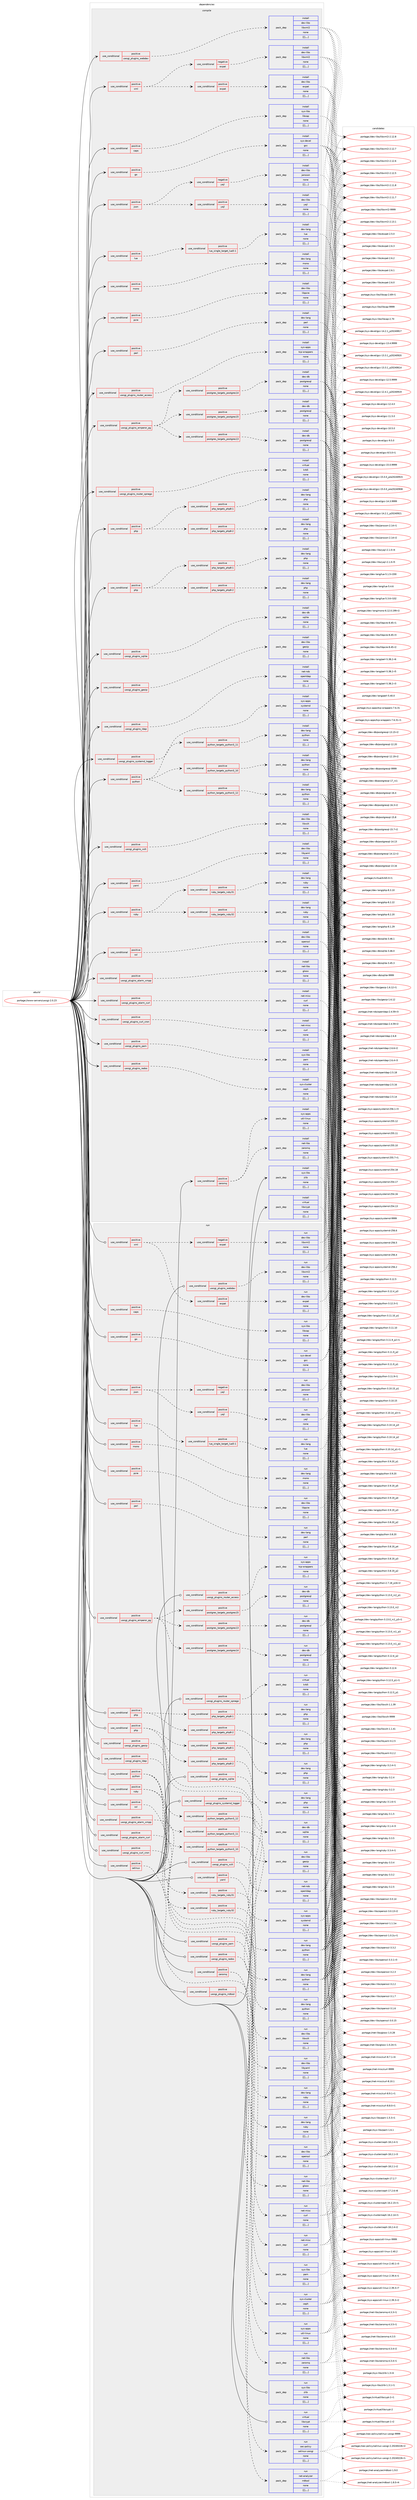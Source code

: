 digraph prolog {

# *************
# Graph options
# *************

newrank=true;
concentrate=true;
compound=true;
graph [rankdir=LR,fontname=Helvetica,fontsize=10,ranksep=1.5];#, ranksep=2.5, nodesep=0.2];
edge  [arrowhead=vee];
node  [fontname=Helvetica,fontsize=10];

# **********
# The ebuild
# **********

subgraph cluster_leftcol {
color=gray;
label=<<i>ebuild</i>>;
id [label="portage://www-servers/uwsgi-2.0.23", color=red, width=4, href="../www-servers/uwsgi-2.0.23.svg"];
}

# ****************
# The dependencies
# ****************

subgraph cluster_midcol {
color=gray;
label=<<i>dependencies</i>>;
subgraph cluster_compile {
fillcolor="#eeeeee";
style=filled;
label=<<i>compile</i>>;
subgraph cond126323 {
dependency468166 [label=<<TABLE BORDER="0" CELLBORDER="1" CELLSPACING="0" CELLPADDING="4"><TR><TD ROWSPAN="3" CELLPADDING="10">use_conditional</TD></TR><TR><TD>positive</TD></TR><TR><TD>caps</TD></TR></TABLE>>, shape=none, color=red];
subgraph pack338446 {
dependency468167 [label=<<TABLE BORDER="0" CELLBORDER="1" CELLSPACING="0" CELLPADDING="4" WIDTH="220"><TR><TD ROWSPAN="6" CELLPADDING="30">pack_dep</TD></TR><TR><TD WIDTH="110">install</TD></TR><TR><TD>sys-libs</TD></TR><TR><TD>libcap</TD></TR><TR><TD>none</TD></TR><TR><TD>[[],,,,]</TD></TR></TABLE>>, shape=none, color=blue];
}
dependency468166:e -> dependency468167:w [weight=20,style="dashed",arrowhead="vee"];
}
id:e -> dependency468166:w [weight=20,style="solid",arrowhead="vee"];
subgraph cond126324 {
dependency468168 [label=<<TABLE BORDER="0" CELLBORDER="1" CELLSPACING="0" CELLPADDING="4"><TR><TD ROWSPAN="3" CELLPADDING="10">use_conditional</TD></TR><TR><TD>positive</TD></TR><TR><TD>go</TD></TR></TABLE>>, shape=none, color=red];
subgraph pack338447 {
dependency468169 [label=<<TABLE BORDER="0" CELLBORDER="1" CELLSPACING="0" CELLPADDING="4" WIDTH="220"><TR><TD ROWSPAN="6" CELLPADDING="30">pack_dep</TD></TR><TR><TD WIDTH="110">install</TD></TR><TR><TD>sys-devel</TD></TR><TR><TD>gcc</TD></TR><TR><TD>none</TD></TR><TR><TD>[[],,,,]</TD></TR></TABLE>>, shape=none, color=blue];
}
dependency468168:e -> dependency468169:w [weight=20,style="dashed",arrowhead="vee"];
}
id:e -> dependency468168:w [weight=20,style="solid",arrowhead="vee"];
subgraph cond126325 {
dependency468170 [label=<<TABLE BORDER="0" CELLBORDER="1" CELLSPACING="0" CELLPADDING="4"><TR><TD ROWSPAN="3" CELLPADDING="10">use_conditional</TD></TR><TR><TD>positive</TD></TR><TR><TD>json</TD></TR></TABLE>>, shape=none, color=red];
subgraph cond126326 {
dependency468171 [label=<<TABLE BORDER="0" CELLBORDER="1" CELLSPACING="0" CELLPADDING="4"><TR><TD ROWSPAN="3" CELLPADDING="10">use_conditional</TD></TR><TR><TD>negative</TD></TR><TR><TD>yajl</TD></TR></TABLE>>, shape=none, color=red];
subgraph pack338448 {
dependency468172 [label=<<TABLE BORDER="0" CELLBORDER="1" CELLSPACING="0" CELLPADDING="4" WIDTH="220"><TR><TD ROWSPAN="6" CELLPADDING="30">pack_dep</TD></TR><TR><TD WIDTH="110">install</TD></TR><TR><TD>dev-libs</TD></TR><TR><TD>jansson</TD></TR><TR><TD>none</TD></TR><TR><TD>[[],,,,]</TD></TR></TABLE>>, shape=none, color=blue];
}
dependency468171:e -> dependency468172:w [weight=20,style="dashed",arrowhead="vee"];
}
dependency468170:e -> dependency468171:w [weight=20,style="dashed",arrowhead="vee"];
subgraph cond126327 {
dependency468173 [label=<<TABLE BORDER="0" CELLBORDER="1" CELLSPACING="0" CELLPADDING="4"><TR><TD ROWSPAN="3" CELLPADDING="10">use_conditional</TD></TR><TR><TD>positive</TD></TR><TR><TD>yajl</TD></TR></TABLE>>, shape=none, color=red];
subgraph pack338449 {
dependency468174 [label=<<TABLE BORDER="0" CELLBORDER="1" CELLSPACING="0" CELLPADDING="4" WIDTH="220"><TR><TD ROWSPAN="6" CELLPADDING="30">pack_dep</TD></TR><TR><TD WIDTH="110">install</TD></TR><TR><TD>dev-libs</TD></TR><TR><TD>yajl</TD></TR><TR><TD>none</TD></TR><TR><TD>[[],,,,]</TD></TR></TABLE>>, shape=none, color=blue];
}
dependency468173:e -> dependency468174:w [weight=20,style="dashed",arrowhead="vee"];
}
dependency468170:e -> dependency468173:w [weight=20,style="dashed",arrowhead="vee"];
}
id:e -> dependency468170:w [weight=20,style="solid",arrowhead="vee"];
subgraph cond126328 {
dependency468175 [label=<<TABLE BORDER="0" CELLBORDER="1" CELLSPACING="0" CELLPADDING="4"><TR><TD ROWSPAN="3" CELLPADDING="10">use_conditional</TD></TR><TR><TD>positive</TD></TR><TR><TD>lua</TD></TR></TABLE>>, shape=none, color=red];
subgraph cond126329 {
dependency468176 [label=<<TABLE BORDER="0" CELLBORDER="1" CELLSPACING="0" CELLPADDING="4"><TR><TD ROWSPAN="3" CELLPADDING="10">use_conditional</TD></TR><TR><TD>positive</TD></TR><TR><TD>lua_single_target_lua5-1</TD></TR></TABLE>>, shape=none, color=red];
subgraph pack338450 {
dependency468177 [label=<<TABLE BORDER="0" CELLBORDER="1" CELLSPACING="0" CELLPADDING="4" WIDTH="220"><TR><TD ROWSPAN="6" CELLPADDING="30">pack_dep</TD></TR><TR><TD WIDTH="110">install</TD></TR><TR><TD>dev-lang</TD></TR><TR><TD>lua</TD></TR><TR><TD>none</TD></TR><TR><TD>[[],,,,]</TD></TR></TABLE>>, shape=none, color=blue];
}
dependency468176:e -> dependency468177:w [weight=20,style="dashed",arrowhead="vee"];
}
dependency468175:e -> dependency468176:w [weight=20,style="dashed",arrowhead="vee"];
}
id:e -> dependency468175:w [weight=20,style="solid",arrowhead="vee"];
subgraph cond126330 {
dependency468178 [label=<<TABLE BORDER="0" CELLBORDER="1" CELLSPACING="0" CELLPADDING="4"><TR><TD ROWSPAN="3" CELLPADDING="10">use_conditional</TD></TR><TR><TD>positive</TD></TR><TR><TD>mono</TD></TR></TABLE>>, shape=none, color=red];
subgraph pack338451 {
dependency468179 [label=<<TABLE BORDER="0" CELLBORDER="1" CELLSPACING="0" CELLPADDING="4" WIDTH="220"><TR><TD ROWSPAN="6" CELLPADDING="30">pack_dep</TD></TR><TR><TD WIDTH="110">install</TD></TR><TR><TD>dev-lang</TD></TR><TR><TD>mono</TD></TR><TR><TD>none</TD></TR><TR><TD>[[],,,,]</TD></TR></TABLE>>, shape=none, color=blue];
}
dependency468178:e -> dependency468179:w [weight=20,style="dashed",arrowhead="vee"];
}
id:e -> dependency468178:w [weight=20,style="solid",arrowhead="vee"];
subgraph cond126331 {
dependency468180 [label=<<TABLE BORDER="0" CELLBORDER="1" CELLSPACING="0" CELLPADDING="4"><TR><TD ROWSPAN="3" CELLPADDING="10">use_conditional</TD></TR><TR><TD>positive</TD></TR><TR><TD>pcre</TD></TR></TABLE>>, shape=none, color=red];
subgraph pack338452 {
dependency468181 [label=<<TABLE BORDER="0" CELLBORDER="1" CELLSPACING="0" CELLPADDING="4" WIDTH="220"><TR><TD ROWSPAN="6" CELLPADDING="30">pack_dep</TD></TR><TR><TD WIDTH="110">install</TD></TR><TR><TD>dev-libs</TD></TR><TR><TD>libpcre</TD></TR><TR><TD>none</TD></TR><TR><TD>[[],,,,]</TD></TR></TABLE>>, shape=none, color=blue];
}
dependency468180:e -> dependency468181:w [weight=20,style="dashed",arrowhead="vee"];
}
id:e -> dependency468180:w [weight=20,style="solid",arrowhead="vee"];
subgraph cond126332 {
dependency468182 [label=<<TABLE BORDER="0" CELLBORDER="1" CELLSPACING="0" CELLPADDING="4"><TR><TD ROWSPAN="3" CELLPADDING="10">use_conditional</TD></TR><TR><TD>positive</TD></TR><TR><TD>perl</TD></TR></TABLE>>, shape=none, color=red];
subgraph pack338453 {
dependency468183 [label=<<TABLE BORDER="0" CELLBORDER="1" CELLSPACING="0" CELLPADDING="4" WIDTH="220"><TR><TD ROWSPAN="6" CELLPADDING="30">pack_dep</TD></TR><TR><TD WIDTH="110">install</TD></TR><TR><TD>dev-lang</TD></TR><TR><TD>perl</TD></TR><TR><TD>none</TD></TR><TR><TD>[[],,,,]</TD></TR></TABLE>>, shape=none, color=blue];
}
dependency468182:e -> dependency468183:w [weight=20,style="dashed",arrowhead="vee"];
}
id:e -> dependency468182:w [weight=20,style="solid",arrowhead="vee"];
subgraph cond126333 {
dependency468184 [label=<<TABLE BORDER="0" CELLBORDER="1" CELLSPACING="0" CELLPADDING="4"><TR><TD ROWSPAN="3" CELLPADDING="10">use_conditional</TD></TR><TR><TD>positive</TD></TR><TR><TD>php</TD></TR></TABLE>>, shape=none, color=red];
subgraph cond126334 {
dependency468185 [label=<<TABLE BORDER="0" CELLBORDER="1" CELLSPACING="0" CELLPADDING="4"><TR><TD ROWSPAN="3" CELLPADDING="10">use_conditional</TD></TR><TR><TD>positive</TD></TR><TR><TD>php_targets_php8-1</TD></TR></TABLE>>, shape=none, color=red];
subgraph pack338454 {
dependency468186 [label=<<TABLE BORDER="0" CELLBORDER="1" CELLSPACING="0" CELLPADDING="4" WIDTH="220"><TR><TD ROWSPAN="6" CELLPADDING="30">pack_dep</TD></TR><TR><TD WIDTH="110">install</TD></TR><TR><TD>dev-lang</TD></TR><TR><TD>php</TD></TR><TR><TD>none</TD></TR><TR><TD>[[],,,,]</TD></TR></TABLE>>, shape=none, color=blue];
}
dependency468185:e -> dependency468186:w [weight=20,style="dashed",arrowhead="vee"];
}
dependency468184:e -> dependency468185:w [weight=20,style="dashed",arrowhead="vee"];
subgraph cond126335 {
dependency468187 [label=<<TABLE BORDER="0" CELLBORDER="1" CELLSPACING="0" CELLPADDING="4"><TR><TD ROWSPAN="3" CELLPADDING="10">use_conditional</TD></TR><TR><TD>positive</TD></TR><TR><TD>php_targets_php8-2</TD></TR></TABLE>>, shape=none, color=red];
subgraph pack338455 {
dependency468188 [label=<<TABLE BORDER="0" CELLBORDER="1" CELLSPACING="0" CELLPADDING="4" WIDTH="220"><TR><TD ROWSPAN="6" CELLPADDING="30">pack_dep</TD></TR><TR><TD WIDTH="110">install</TD></TR><TR><TD>dev-lang</TD></TR><TR><TD>php</TD></TR><TR><TD>none</TD></TR><TR><TD>[[],,,,]</TD></TR></TABLE>>, shape=none, color=blue];
}
dependency468187:e -> dependency468188:w [weight=20,style="dashed",arrowhead="vee"];
}
dependency468184:e -> dependency468187:w [weight=20,style="dashed",arrowhead="vee"];
}
id:e -> dependency468184:w [weight=20,style="solid",arrowhead="vee"];
subgraph cond126336 {
dependency468189 [label=<<TABLE BORDER="0" CELLBORDER="1" CELLSPACING="0" CELLPADDING="4"><TR><TD ROWSPAN="3" CELLPADDING="10">use_conditional</TD></TR><TR><TD>positive</TD></TR><TR><TD>php</TD></TR></TABLE>>, shape=none, color=red];
subgraph cond126337 {
dependency468190 [label=<<TABLE BORDER="0" CELLBORDER="1" CELLSPACING="0" CELLPADDING="4"><TR><TD ROWSPAN="3" CELLPADDING="10">use_conditional</TD></TR><TR><TD>positive</TD></TR><TR><TD>php_targets_php8-1</TD></TR></TABLE>>, shape=none, color=red];
subgraph pack338456 {
dependency468191 [label=<<TABLE BORDER="0" CELLBORDER="1" CELLSPACING="0" CELLPADDING="4" WIDTH="220"><TR><TD ROWSPAN="6" CELLPADDING="30">pack_dep</TD></TR><TR><TD WIDTH="110">install</TD></TR><TR><TD>dev-lang</TD></TR><TR><TD>php</TD></TR><TR><TD>none</TD></TR><TR><TD>[[],,,,]</TD></TR></TABLE>>, shape=none, color=blue];
}
dependency468190:e -> dependency468191:w [weight=20,style="dashed",arrowhead="vee"];
}
dependency468189:e -> dependency468190:w [weight=20,style="dashed",arrowhead="vee"];
subgraph cond126338 {
dependency468192 [label=<<TABLE BORDER="0" CELLBORDER="1" CELLSPACING="0" CELLPADDING="4"><TR><TD ROWSPAN="3" CELLPADDING="10">use_conditional</TD></TR><TR><TD>positive</TD></TR><TR><TD>php_targets_php8-2</TD></TR></TABLE>>, shape=none, color=red];
subgraph pack338457 {
dependency468193 [label=<<TABLE BORDER="0" CELLBORDER="1" CELLSPACING="0" CELLPADDING="4" WIDTH="220"><TR><TD ROWSPAN="6" CELLPADDING="30">pack_dep</TD></TR><TR><TD WIDTH="110">install</TD></TR><TR><TD>dev-lang</TD></TR><TR><TD>php</TD></TR><TR><TD>none</TD></TR><TR><TD>[[],,,,]</TD></TR></TABLE>>, shape=none, color=blue];
}
dependency468192:e -> dependency468193:w [weight=20,style="dashed",arrowhead="vee"];
}
dependency468189:e -> dependency468192:w [weight=20,style="dashed",arrowhead="vee"];
}
id:e -> dependency468189:w [weight=20,style="solid",arrowhead="vee"];
subgraph cond126339 {
dependency468194 [label=<<TABLE BORDER="0" CELLBORDER="1" CELLSPACING="0" CELLPADDING="4"><TR><TD ROWSPAN="3" CELLPADDING="10">use_conditional</TD></TR><TR><TD>positive</TD></TR><TR><TD>python</TD></TR></TABLE>>, shape=none, color=red];
subgraph cond126340 {
dependency468195 [label=<<TABLE BORDER="0" CELLBORDER="1" CELLSPACING="0" CELLPADDING="4"><TR><TD ROWSPAN="3" CELLPADDING="10">use_conditional</TD></TR><TR><TD>positive</TD></TR><TR><TD>python_targets_python3_10</TD></TR></TABLE>>, shape=none, color=red];
subgraph pack338458 {
dependency468196 [label=<<TABLE BORDER="0" CELLBORDER="1" CELLSPACING="0" CELLPADDING="4" WIDTH="220"><TR><TD ROWSPAN="6" CELLPADDING="30">pack_dep</TD></TR><TR><TD WIDTH="110">install</TD></TR><TR><TD>dev-lang</TD></TR><TR><TD>python</TD></TR><TR><TD>none</TD></TR><TR><TD>[[],,,,]</TD></TR></TABLE>>, shape=none, color=blue];
}
dependency468195:e -> dependency468196:w [weight=20,style="dashed",arrowhead="vee"];
}
dependency468194:e -> dependency468195:w [weight=20,style="dashed",arrowhead="vee"];
subgraph cond126341 {
dependency468197 [label=<<TABLE BORDER="0" CELLBORDER="1" CELLSPACING="0" CELLPADDING="4"><TR><TD ROWSPAN="3" CELLPADDING="10">use_conditional</TD></TR><TR><TD>positive</TD></TR><TR><TD>python_targets_python3_11</TD></TR></TABLE>>, shape=none, color=red];
subgraph pack338459 {
dependency468198 [label=<<TABLE BORDER="0" CELLBORDER="1" CELLSPACING="0" CELLPADDING="4" WIDTH="220"><TR><TD ROWSPAN="6" CELLPADDING="30">pack_dep</TD></TR><TR><TD WIDTH="110">install</TD></TR><TR><TD>dev-lang</TD></TR><TR><TD>python</TD></TR><TR><TD>none</TD></TR><TR><TD>[[],,,,]</TD></TR></TABLE>>, shape=none, color=blue];
}
dependency468197:e -> dependency468198:w [weight=20,style="dashed",arrowhead="vee"];
}
dependency468194:e -> dependency468197:w [weight=20,style="dashed",arrowhead="vee"];
subgraph cond126342 {
dependency468199 [label=<<TABLE BORDER="0" CELLBORDER="1" CELLSPACING="0" CELLPADDING="4"><TR><TD ROWSPAN="3" CELLPADDING="10">use_conditional</TD></TR><TR><TD>positive</TD></TR><TR><TD>python_targets_python3_12</TD></TR></TABLE>>, shape=none, color=red];
subgraph pack338460 {
dependency468200 [label=<<TABLE BORDER="0" CELLBORDER="1" CELLSPACING="0" CELLPADDING="4" WIDTH="220"><TR><TD ROWSPAN="6" CELLPADDING="30">pack_dep</TD></TR><TR><TD WIDTH="110">install</TD></TR><TR><TD>dev-lang</TD></TR><TR><TD>python</TD></TR><TR><TD>none</TD></TR><TR><TD>[[],,,,]</TD></TR></TABLE>>, shape=none, color=blue];
}
dependency468199:e -> dependency468200:w [weight=20,style="dashed",arrowhead="vee"];
}
dependency468194:e -> dependency468199:w [weight=20,style="dashed",arrowhead="vee"];
}
id:e -> dependency468194:w [weight=20,style="solid",arrowhead="vee"];
subgraph cond126343 {
dependency468201 [label=<<TABLE BORDER="0" CELLBORDER="1" CELLSPACING="0" CELLPADDING="4"><TR><TD ROWSPAN="3" CELLPADDING="10">use_conditional</TD></TR><TR><TD>positive</TD></TR><TR><TD>ruby</TD></TR></TABLE>>, shape=none, color=red];
subgraph cond126344 {
dependency468202 [label=<<TABLE BORDER="0" CELLBORDER="1" CELLSPACING="0" CELLPADDING="4"><TR><TD ROWSPAN="3" CELLPADDING="10">use_conditional</TD></TR><TR><TD>positive</TD></TR><TR><TD>ruby_targets_ruby31</TD></TR></TABLE>>, shape=none, color=red];
subgraph pack338461 {
dependency468203 [label=<<TABLE BORDER="0" CELLBORDER="1" CELLSPACING="0" CELLPADDING="4" WIDTH="220"><TR><TD ROWSPAN="6" CELLPADDING="30">pack_dep</TD></TR><TR><TD WIDTH="110">install</TD></TR><TR><TD>dev-lang</TD></TR><TR><TD>ruby</TD></TR><TR><TD>none</TD></TR><TR><TD>[[],,,,]</TD></TR></TABLE>>, shape=none, color=blue];
}
dependency468202:e -> dependency468203:w [weight=20,style="dashed",arrowhead="vee"];
}
dependency468201:e -> dependency468202:w [weight=20,style="dashed",arrowhead="vee"];
subgraph cond126345 {
dependency468204 [label=<<TABLE BORDER="0" CELLBORDER="1" CELLSPACING="0" CELLPADDING="4"><TR><TD ROWSPAN="3" CELLPADDING="10">use_conditional</TD></TR><TR><TD>positive</TD></TR><TR><TD>ruby_targets_ruby32</TD></TR></TABLE>>, shape=none, color=red];
subgraph pack338462 {
dependency468205 [label=<<TABLE BORDER="0" CELLBORDER="1" CELLSPACING="0" CELLPADDING="4" WIDTH="220"><TR><TD ROWSPAN="6" CELLPADDING="30">pack_dep</TD></TR><TR><TD WIDTH="110">install</TD></TR><TR><TD>dev-lang</TD></TR><TR><TD>ruby</TD></TR><TR><TD>none</TD></TR><TR><TD>[[],,,,]</TD></TR></TABLE>>, shape=none, color=blue];
}
dependency468204:e -> dependency468205:w [weight=20,style="dashed",arrowhead="vee"];
}
dependency468201:e -> dependency468204:w [weight=20,style="dashed",arrowhead="vee"];
}
id:e -> dependency468201:w [weight=20,style="solid",arrowhead="vee"];
subgraph cond126346 {
dependency468206 [label=<<TABLE BORDER="0" CELLBORDER="1" CELLSPACING="0" CELLPADDING="4"><TR><TD ROWSPAN="3" CELLPADDING="10">use_conditional</TD></TR><TR><TD>positive</TD></TR><TR><TD>ssl</TD></TR></TABLE>>, shape=none, color=red];
subgraph pack338463 {
dependency468207 [label=<<TABLE BORDER="0" CELLBORDER="1" CELLSPACING="0" CELLPADDING="4" WIDTH="220"><TR><TD ROWSPAN="6" CELLPADDING="30">pack_dep</TD></TR><TR><TD WIDTH="110">install</TD></TR><TR><TD>dev-libs</TD></TR><TR><TD>openssl</TD></TR><TR><TD>none</TD></TR><TR><TD>[[],,,,]</TD></TR></TABLE>>, shape=none, color=blue];
}
dependency468206:e -> dependency468207:w [weight=20,style="dashed",arrowhead="vee"];
}
id:e -> dependency468206:w [weight=20,style="solid",arrowhead="vee"];
subgraph cond126347 {
dependency468208 [label=<<TABLE BORDER="0" CELLBORDER="1" CELLSPACING="0" CELLPADDING="4"><TR><TD ROWSPAN="3" CELLPADDING="10">use_conditional</TD></TR><TR><TD>positive</TD></TR><TR><TD>uwsgi_plugins_alarm_curl</TD></TR></TABLE>>, shape=none, color=red];
subgraph pack338464 {
dependency468209 [label=<<TABLE BORDER="0" CELLBORDER="1" CELLSPACING="0" CELLPADDING="4" WIDTH="220"><TR><TD ROWSPAN="6" CELLPADDING="30">pack_dep</TD></TR><TR><TD WIDTH="110">install</TD></TR><TR><TD>net-misc</TD></TR><TR><TD>curl</TD></TR><TR><TD>none</TD></TR><TR><TD>[[],,,,]</TD></TR></TABLE>>, shape=none, color=blue];
}
dependency468208:e -> dependency468209:w [weight=20,style="dashed",arrowhead="vee"];
}
id:e -> dependency468208:w [weight=20,style="solid",arrowhead="vee"];
subgraph cond126348 {
dependency468210 [label=<<TABLE BORDER="0" CELLBORDER="1" CELLSPACING="0" CELLPADDING="4"><TR><TD ROWSPAN="3" CELLPADDING="10">use_conditional</TD></TR><TR><TD>positive</TD></TR><TR><TD>uwsgi_plugins_alarm_xmpp</TD></TR></TABLE>>, shape=none, color=red];
subgraph pack338465 {
dependency468211 [label=<<TABLE BORDER="0" CELLBORDER="1" CELLSPACING="0" CELLPADDING="4" WIDTH="220"><TR><TD ROWSPAN="6" CELLPADDING="30">pack_dep</TD></TR><TR><TD WIDTH="110">install</TD></TR><TR><TD>net-libs</TD></TR><TR><TD>gloox</TD></TR><TR><TD>none</TD></TR><TR><TD>[[],,,,]</TD></TR></TABLE>>, shape=none, color=blue];
}
dependency468210:e -> dependency468211:w [weight=20,style="dashed",arrowhead="vee"];
}
id:e -> dependency468210:w [weight=20,style="solid",arrowhead="vee"];
subgraph cond126349 {
dependency468212 [label=<<TABLE BORDER="0" CELLBORDER="1" CELLSPACING="0" CELLPADDING="4"><TR><TD ROWSPAN="3" CELLPADDING="10">use_conditional</TD></TR><TR><TD>positive</TD></TR><TR><TD>uwsgi_plugins_curl_cron</TD></TR></TABLE>>, shape=none, color=red];
subgraph pack338466 {
dependency468213 [label=<<TABLE BORDER="0" CELLBORDER="1" CELLSPACING="0" CELLPADDING="4" WIDTH="220"><TR><TD ROWSPAN="6" CELLPADDING="30">pack_dep</TD></TR><TR><TD WIDTH="110">install</TD></TR><TR><TD>net-misc</TD></TR><TR><TD>curl</TD></TR><TR><TD>none</TD></TR><TR><TD>[[],,,,]</TD></TR></TABLE>>, shape=none, color=blue];
}
dependency468212:e -> dependency468213:w [weight=20,style="dashed",arrowhead="vee"];
}
id:e -> dependency468212:w [weight=20,style="solid",arrowhead="vee"];
subgraph cond126350 {
dependency468214 [label=<<TABLE BORDER="0" CELLBORDER="1" CELLSPACING="0" CELLPADDING="4"><TR><TD ROWSPAN="3" CELLPADDING="10">use_conditional</TD></TR><TR><TD>positive</TD></TR><TR><TD>uwsgi_plugins_emperor_pg</TD></TR></TABLE>>, shape=none, color=red];
subgraph cond126351 {
dependency468215 [label=<<TABLE BORDER="0" CELLBORDER="1" CELLSPACING="0" CELLPADDING="4"><TR><TD ROWSPAN="3" CELLPADDING="10">use_conditional</TD></TR><TR><TD>positive</TD></TR><TR><TD>postgres_targets_postgres15</TD></TR></TABLE>>, shape=none, color=red];
subgraph pack338467 {
dependency468216 [label=<<TABLE BORDER="0" CELLBORDER="1" CELLSPACING="0" CELLPADDING="4" WIDTH="220"><TR><TD ROWSPAN="6" CELLPADDING="30">pack_dep</TD></TR><TR><TD WIDTH="110">install</TD></TR><TR><TD>dev-db</TD></TR><TR><TD>postgresql</TD></TR><TR><TD>none</TD></TR><TR><TD>[[],,,,]</TD></TR></TABLE>>, shape=none, color=blue];
}
dependency468215:e -> dependency468216:w [weight=20,style="dashed",arrowhead="vee"];
}
dependency468214:e -> dependency468215:w [weight=20,style="dashed",arrowhead="vee"];
subgraph cond126352 {
dependency468217 [label=<<TABLE BORDER="0" CELLBORDER="1" CELLSPACING="0" CELLPADDING="4"><TR><TD ROWSPAN="3" CELLPADDING="10">use_conditional</TD></TR><TR><TD>positive</TD></TR><TR><TD>postgres_targets_postgres14</TD></TR></TABLE>>, shape=none, color=red];
subgraph pack338468 {
dependency468218 [label=<<TABLE BORDER="0" CELLBORDER="1" CELLSPACING="0" CELLPADDING="4" WIDTH="220"><TR><TD ROWSPAN="6" CELLPADDING="30">pack_dep</TD></TR><TR><TD WIDTH="110">install</TD></TR><TR><TD>dev-db</TD></TR><TR><TD>postgresql</TD></TR><TR><TD>none</TD></TR><TR><TD>[[],,,,]</TD></TR></TABLE>>, shape=none, color=blue];
}
dependency468217:e -> dependency468218:w [weight=20,style="dashed",arrowhead="vee"];
}
dependency468214:e -> dependency468217:w [weight=20,style="dashed",arrowhead="vee"];
subgraph cond126353 {
dependency468219 [label=<<TABLE BORDER="0" CELLBORDER="1" CELLSPACING="0" CELLPADDING="4"><TR><TD ROWSPAN="3" CELLPADDING="10">use_conditional</TD></TR><TR><TD>positive</TD></TR><TR><TD>postgres_targets_postgres13</TD></TR></TABLE>>, shape=none, color=red];
subgraph pack338469 {
dependency468220 [label=<<TABLE BORDER="0" CELLBORDER="1" CELLSPACING="0" CELLPADDING="4" WIDTH="220"><TR><TD ROWSPAN="6" CELLPADDING="30">pack_dep</TD></TR><TR><TD WIDTH="110">install</TD></TR><TR><TD>dev-db</TD></TR><TR><TD>postgresql</TD></TR><TR><TD>none</TD></TR><TR><TD>[[],,,,]</TD></TR></TABLE>>, shape=none, color=blue];
}
dependency468219:e -> dependency468220:w [weight=20,style="dashed",arrowhead="vee"];
}
dependency468214:e -> dependency468219:w [weight=20,style="dashed",arrowhead="vee"];
}
id:e -> dependency468214:w [weight=20,style="solid",arrowhead="vee"];
subgraph cond126354 {
dependency468221 [label=<<TABLE BORDER="0" CELLBORDER="1" CELLSPACING="0" CELLPADDING="4"><TR><TD ROWSPAN="3" CELLPADDING="10">use_conditional</TD></TR><TR><TD>positive</TD></TR><TR><TD>uwsgi_plugins_geoip</TD></TR></TABLE>>, shape=none, color=red];
subgraph pack338470 {
dependency468222 [label=<<TABLE BORDER="0" CELLBORDER="1" CELLSPACING="0" CELLPADDING="4" WIDTH="220"><TR><TD ROWSPAN="6" CELLPADDING="30">pack_dep</TD></TR><TR><TD WIDTH="110">install</TD></TR><TR><TD>dev-libs</TD></TR><TR><TD>geoip</TD></TR><TR><TD>none</TD></TR><TR><TD>[[],,,,]</TD></TR></TABLE>>, shape=none, color=blue];
}
dependency468221:e -> dependency468222:w [weight=20,style="dashed",arrowhead="vee"];
}
id:e -> dependency468221:w [weight=20,style="solid",arrowhead="vee"];
subgraph cond126355 {
dependency468223 [label=<<TABLE BORDER="0" CELLBORDER="1" CELLSPACING="0" CELLPADDING="4"><TR><TD ROWSPAN="3" CELLPADDING="10">use_conditional</TD></TR><TR><TD>positive</TD></TR><TR><TD>uwsgi_plugins_ldap</TD></TR></TABLE>>, shape=none, color=red];
subgraph pack338471 {
dependency468224 [label=<<TABLE BORDER="0" CELLBORDER="1" CELLSPACING="0" CELLPADDING="4" WIDTH="220"><TR><TD ROWSPAN="6" CELLPADDING="30">pack_dep</TD></TR><TR><TD WIDTH="110">install</TD></TR><TR><TD>net-nds</TD></TR><TR><TD>openldap</TD></TR><TR><TD>none</TD></TR><TR><TD>[[],,,,]</TD></TR></TABLE>>, shape=none, color=blue];
}
dependency468223:e -> dependency468224:w [weight=20,style="dashed",arrowhead="vee"];
}
id:e -> dependency468223:w [weight=20,style="solid",arrowhead="vee"];
subgraph cond126356 {
dependency468225 [label=<<TABLE BORDER="0" CELLBORDER="1" CELLSPACING="0" CELLPADDING="4"><TR><TD ROWSPAN="3" CELLPADDING="10">use_conditional</TD></TR><TR><TD>positive</TD></TR><TR><TD>uwsgi_plugins_pam</TD></TR></TABLE>>, shape=none, color=red];
subgraph pack338472 {
dependency468226 [label=<<TABLE BORDER="0" CELLBORDER="1" CELLSPACING="0" CELLPADDING="4" WIDTH="220"><TR><TD ROWSPAN="6" CELLPADDING="30">pack_dep</TD></TR><TR><TD WIDTH="110">install</TD></TR><TR><TD>sys-libs</TD></TR><TR><TD>pam</TD></TR><TR><TD>none</TD></TR><TR><TD>[[],,,,]</TD></TR></TABLE>>, shape=none, color=blue];
}
dependency468225:e -> dependency468226:w [weight=20,style="dashed",arrowhead="vee"];
}
id:e -> dependency468225:w [weight=20,style="solid",arrowhead="vee"];
subgraph cond126357 {
dependency468227 [label=<<TABLE BORDER="0" CELLBORDER="1" CELLSPACING="0" CELLPADDING="4"><TR><TD ROWSPAN="3" CELLPADDING="10">use_conditional</TD></TR><TR><TD>positive</TD></TR><TR><TD>uwsgi_plugins_rados</TD></TR></TABLE>>, shape=none, color=red];
subgraph pack338473 {
dependency468228 [label=<<TABLE BORDER="0" CELLBORDER="1" CELLSPACING="0" CELLPADDING="4" WIDTH="220"><TR><TD ROWSPAN="6" CELLPADDING="30">pack_dep</TD></TR><TR><TD WIDTH="110">install</TD></TR><TR><TD>sys-cluster</TD></TR><TR><TD>ceph</TD></TR><TR><TD>none</TD></TR><TR><TD>[[],,,,]</TD></TR></TABLE>>, shape=none, color=blue];
}
dependency468227:e -> dependency468228:w [weight=20,style="dashed",arrowhead="vee"];
}
id:e -> dependency468227:w [weight=20,style="solid",arrowhead="vee"];
subgraph cond126358 {
dependency468229 [label=<<TABLE BORDER="0" CELLBORDER="1" CELLSPACING="0" CELLPADDING="4"><TR><TD ROWSPAN="3" CELLPADDING="10">use_conditional</TD></TR><TR><TD>positive</TD></TR><TR><TD>uwsgi_plugins_router_access</TD></TR></TABLE>>, shape=none, color=red];
subgraph pack338474 {
dependency468230 [label=<<TABLE BORDER="0" CELLBORDER="1" CELLSPACING="0" CELLPADDING="4" WIDTH="220"><TR><TD ROWSPAN="6" CELLPADDING="30">pack_dep</TD></TR><TR><TD WIDTH="110">install</TD></TR><TR><TD>sys-apps</TD></TR><TR><TD>tcp-wrappers</TD></TR><TR><TD>none</TD></TR><TR><TD>[[],,,,]</TD></TR></TABLE>>, shape=none, color=blue];
}
dependency468229:e -> dependency468230:w [weight=20,style="dashed",arrowhead="vee"];
}
id:e -> dependency468229:w [weight=20,style="solid",arrowhead="vee"];
subgraph cond126359 {
dependency468231 [label=<<TABLE BORDER="0" CELLBORDER="1" CELLSPACING="0" CELLPADDING="4"><TR><TD ROWSPAN="3" CELLPADDING="10">use_conditional</TD></TR><TR><TD>positive</TD></TR><TR><TD>uwsgi_plugins_router_spnego</TD></TR></TABLE>>, shape=none, color=red];
subgraph pack338475 {
dependency468232 [label=<<TABLE BORDER="0" CELLBORDER="1" CELLSPACING="0" CELLPADDING="4" WIDTH="220"><TR><TD ROWSPAN="6" CELLPADDING="30">pack_dep</TD></TR><TR><TD WIDTH="110">install</TD></TR><TR><TD>virtual</TD></TR><TR><TD>krb5</TD></TR><TR><TD>none</TD></TR><TR><TD>[[],,,,]</TD></TR></TABLE>>, shape=none, color=blue];
}
dependency468231:e -> dependency468232:w [weight=20,style="dashed",arrowhead="vee"];
}
id:e -> dependency468231:w [weight=20,style="solid",arrowhead="vee"];
subgraph cond126360 {
dependency468233 [label=<<TABLE BORDER="0" CELLBORDER="1" CELLSPACING="0" CELLPADDING="4"><TR><TD ROWSPAN="3" CELLPADDING="10">use_conditional</TD></TR><TR><TD>positive</TD></TR><TR><TD>uwsgi_plugins_sqlite</TD></TR></TABLE>>, shape=none, color=red];
subgraph pack338476 {
dependency468234 [label=<<TABLE BORDER="0" CELLBORDER="1" CELLSPACING="0" CELLPADDING="4" WIDTH="220"><TR><TD ROWSPAN="6" CELLPADDING="30">pack_dep</TD></TR><TR><TD WIDTH="110">install</TD></TR><TR><TD>dev-db</TD></TR><TR><TD>sqlite</TD></TR><TR><TD>none</TD></TR><TR><TD>[[],,,,]</TD></TR></TABLE>>, shape=none, color=blue];
}
dependency468233:e -> dependency468234:w [weight=20,style="dashed",arrowhead="vee"];
}
id:e -> dependency468233:w [weight=20,style="solid",arrowhead="vee"];
subgraph cond126361 {
dependency468235 [label=<<TABLE BORDER="0" CELLBORDER="1" CELLSPACING="0" CELLPADDING="4"><TR><TD ROWSPAN="3" CELLPADDING="10">use_conditional</TD></TR><TR><TD>positive</TD></TR><TR><TD>uwsgi_plugins_systemd_logger</TD></TR></TABLE>>, shape=none, color=red];
subgraph pack338477 {
dependency468236 [label=<<TABLE BORDER="0" CELLBORDER="1" CELLSPACING="0" CELLPADDING="4" WIDTH="220"><TR><TD ROWSPAN="6" CELLPADDING="30">pack_dep</TD></TR><TR><TD WIDTH="110">install</TD></TR><TR><TD>sys-apps</TD></TR><TR><TD>systemd</TD></TR><TR><TD>none</TD></TR><TR><TD>[[],,,,]</TD></TR></TABLE>>, shape=none, color=blue];
}
dependency468235:e -> dependency468236:w [weight=20,style="dashed",arrowhead="vee"];
}
id:e -> dependency468235:w [weight=20,style="solid",arrowhead="vee"];
subgraph cond126362 {
dependency468237 [label=<<TABLE BORDER="0" CELLBORDER="1" CELLSPACING="0" CELLPADDING="4"><TR><TD ROWSPAN="3" CELLPADDING="10">use_conditional</TD></TR><TR><TD>positive</TD></TR><TR><TD>uwsgi_plugins_webdav</TD></TR></TABLE>>, shape=none, color=red];
subgraph pack338478 {
dependency468238 [label=<<TABLE BORDER="0" CELLBORDER="1" CELLSPACING="0" CELLPADDING="4" WIDTH="220"><TR><TD ROWSPAN="6" CELLPADDING="30">pack_dep</TD></TR><TR><TD WIDTH="110">install</TD></TR><TR><TD>dev-libs</TD></TR><TR><TD>libxml2</TD></TR><TR><TD>none</TD></TR><TR><TD>[[],,,,]</TD></TR></TABLE>>, shape=none, color=blue];
}
dependency468237:e -> dependency468238:w [weight=20,style="dashed",arrowhead="vee"];
}
id:e -> dependency468237:w [weight=20,style="solid",arrowhead="vee"];
subgraph cond126363 {
dependency468239 [label=<<TABLE BORDER="0" CELLBORDER="1" CELLSPACING="0" CELLPADDING="4"><TR><TD ROWSPAN="3" CELLPADDING="10">use_conditional</TD></TR><TR><TD>positive</TD></TR><TR><TD>uwsgi_plugins_xslt</TD></TR></TABLE>>, shape=none, color=red];
subgraph pack338479 {
dependency468240 [label=<<TABLE BORDER="0" CELLBORDER="1" CELLSPACING="0" CELLPADDING="4" WIDTH="220"><TR><TD ROWSPAN="6" CELLPADDING="30">pack_dep</TD></TR><TR><TD WIDTH="110">install</TD></TR><TR><TD>dev-libs</TD></TR><TR><TD>libxslt</TD></TR><TR><TD>none</TD></TR><TR><TD>[[],,,,]</TD></TR></TABLE>>, shape=none, color=blue];
}
dependency468239:e -> dependency468240:w [weight=20,style="dashed",arrowhead="vee"];
}
id:e -> dependency468239:w [weight=20,style="solid",arrowhead="vee"];
subgraph cond126364 {
dependency468241 [label=<<TABLE BORDER="0" CELLBORDER="1" CELLSPACING="0" CELLPADDING="4"><TR><TD ROWSPAN="3" CELLPADDING="10">use_conditional</TD></TR><TR><TD>positive</TD></TR><TR><TD>xml</TD></TR></TABLE>>, shape=none, color=red];
subgraph cond126365 {
dependency468242 [label=<<TABLE BORDER="0" CELLBORDER="1" CELLSPACING="0" CELLPADDING="4"><TR><TD ROWSPAN="3" CELLPADDING="10">use_conditional</TD></TR><TR><TD>negative</TD></TR><TR><TD>expat</TD></TR></TABLE>>, shape=none, color=red];
subgraph pack338480 {
dependency468243 [label=<<TABLE BORDER="0" CELLBORDER="1" CELLSPACING="0" CELLPADDING="4" WIDTH="220"><TR><TD ROWSPAN="6" CELLPADDING="30">pack_dep</TD></TR><TR><TD WIDTH="110">install</TD></TR><TR><TD>dev-libs</TD></TR><TR><TD>libxml2</TD></TR><TR><TD>none</TD></TR><TR><TD>[[],,,,]</TD></TR></TABLE>>, shape=none, color=blue];
}
dependency468242:e -> dependency468243:w [weight=20,style="dashed",arrowhead="vee"];
}
dependency468241:e -> dependency468242:w [weight=20,style="dashed",arrowhead="vee"];
subgraph cond126366 {
dependency468244 [label=<<TABLE BORDER="0" CELLBORDER="1" CELLSPACING="0" CELLPADDING="4"><TR><TD ROWSPAN="3" CELLPADDING="10">use_conditional</TD></TR><TR><TD>positive</TD></TR><TR><TD>expat</TD></TR></TABLE>>, shape=none, color=red];
subgraph pack338481 {
dependency468245 [label=<<TABLE BORDER="0" CELLBORDER="1" CELLSPACING="0" CELLPADDING="4" WIDTH="220"><TR><TD ROWSPAN="6" CELLPADDING="30">pack_dep</TD></TR><TR><TD WIDTH="110">install</TD></TR><TR><TD>dev-libs</TD></TR><TR><TD>expat</TD></TR><TR><TD>none</TD></TR><TR><TD>[[],,,,]</TD></TR></TABLE>>, shape=none, color=blue];
}
dependency468244:e -> dependency468245:w [weight=20,style="dashed",arrowhead="vee"];
}
dependency468241:e -> dependency468244:w [weight=20,style="dashed",arrowhead="vee"];
}
id:e -> dependency468241:w [weight=20,style="solid",arrowhead="vee"];
subgraph cond126367 {
dependency468246 [label=<<TABLE BORDER="0" CELLBORDER="1" CELLSPACING="0" CELLPADDING="4"><TR><TD ROWSPAN="3" CELLPADDING="10">use_conditional</TD></TR><TR><TD>positive</TD></TR><TR><TD>yaml</TD></TR></TABLE>>, shape=none, color=red];
subgraph pack338482 {
dependency468247 [label=<<TABLE BORDER="0" CELLBORDER="1" CELLSPACING="0" CELLPADDING="4" WIDTH="220"><TR><TD ROWSPAN="6" CELLPADDING="30">pack_dep</TD></TR><TR><TD WIDTH="110">install</TD></TR><TR><TD>dev-libs</TD></TR><TR><TD>libyaml</TD></TR><TR><TD>none</TD></TR><TR><TD>[[],,,,]</TD></TR></TABLE>>, shape=none, color=blue];
}
dependency468246:e -> dependency468247:w [weight=20,style="dashed",arrowhead="vee"];
}
id:e -> dependency468246:w [weight=20,style="solid",arrowhead="vee"];
subgraph cond126368 {
dependency468248 [label=<<TABLE BORDER="0" CELLBORDER="1" CELLSPACING="0" CELLPADDING="4"><TR><TD ROWSPAN="3" CELLPADDING="10">use_conditional</TD></TR><TR><TD>positive</TD></TR><TR><TD>zeromq</TD></TR></TABLE>>, shape=none, color=red];
subgraph pack338483 {
dependency468249 [label=<<TABLE BORDER="0" CELLBORDER="1" CELLSPACING="0" CELLPADDING="4" WIDTH="220"><TR><TD ROWSPAN="6" CELLPADDING="30">pack_dep</TD></TR><TR><TD WIDTH="110">install</TD></TR><TR><TD>net-libs</TD></TR><TR><TD>zeromq</TD></TR><TR><TD>none</TD></TR><TR><TD>[[],,,,]</TD></TR></TABLE>>, shape=none, color=blue];
}
dependency468248:e -> dependency468249:w [weight=20,style="dashed",arrowhead="vee"];
subgraph pack338484 {
dependency468250 [label=<<TABLE BORDER="0" CELLBORDER="1" CELLSPACING="0" CELLPADDING="4" WIDTH="220"><TR><TD ROWSPAN="6" CELLPADDING="30">pack_dep</TD></TR><TR><TD WIDTH="110">install</TD></TR><TR><TD>sys-apps</TD></TR><TR><TD>util-linux</TD></TR><TR><TD>none</TD></TR><TR><TD>[[],,,,]</TD></TR></TABLE>>, shape=none, color=blue];
}
dependency468248:e -> dependency468250:w [weight=20,style="dashed",arrowhead="vee"];
}
id:e -> dependency468248:w [weight=20,style="solid",arrowhead="vee"];
subgraph pack338485 {
dependency468251 [label=<<TABLE BORDER="0" CELLBORDER="1" CELLSPACING="0" CELLPADDING="4" WIDTH="220"><TR><TD ROWSPAN="6" CELLPADDING="30">pack_dep</TD></TR><TR><TD WIDTH="110">install</TD></TR><TR><TD>sys-libs</TD></TR><TR><TD>zlib</TD></TR><TR><TD>none</TD></TR><TR><TD>[[],,,,]</TD></TR></TABLE>>, shape=none, color=blue];
}
id:e -> dependency468251:w [weight=20,style="solid",arrowhead="vee"];
subgraph pack338486 {
dependency468252 [label=<<TABLE BORDER="0" CELLBORDER="1" CELLSPACING="0" CELLPADDING="4" WIDTH="220"><TR><TD ROWSPAN="6" CELLPADDING="30">pack_dep</TD></TR><TR><TD WIDTH="110">install</TD></TR><TR><TD>virtual</TD></TR><TR><TD>libcrypt</TD></TR><TR><TD>none</TD></TR><TR><TD>[[],,,,]</TD></TR></TABLE>>, shape=none, color=blue];
}
id:e -> dependency468252:w [weight=20,style="solid",arrowhead="vee"];
}
subgraph cluster_compileandrun {
fillcolor="#eeeeee";
style=filled;
label=<<i>compile and run</i>>;
}
subgraph cluster_run {
fillcolor="#eeeeee";
style=filled;
label=<<i>run</i>>;
subgraph cond126369 {
dependency468253 [label=<<TABLE BORDER="0" CELLBORDER="1" CELLSPACING="0" CELLPADDING="4"><TR><TD ROWSPAN="3" CELLPADDING="10">use_conditional</TD></TR><TR><TD>positive</TD></TR><TR><TD>caps</TD></TR></TABLE>>, shape=none, color=red];
subgraph pack338487 {
dependency468254 [label=<<TABLE BORDER="0" CELLBORDER="1" CELLSPACING="0" CELLPADDING="4" WIDTH="220"><TR><TD ROWSPAN="6" CELLPADDING="30">pack_dep</TD></TR><TR><TD WIDTH="110">run</TD></TR><TR><TD>sys-libs</TD></TR><TR><TD>libcap</TD></TR><TR><TD>none</TD></TR><TR><TD>[[],,,,]</TD></TR></TABLE>>, shape=none, color=blue];
}
dependency468253:e -> dependency468254:w [weight=20,style="dashed",arrowhead="vee"];
}
id:e -> dependency468253:w [weight=20,style="solid",arrowhead="odot"];
subgraph cond126370 {
dependency468255 [label=<<TABLE BORDER="0" CELLBORDER="1" CELLSPACING="0" CELLPADDING="4"><TR><TD ROWSPAN="3" CELLPADDING="10">use_conditional</TD></TR><TR><TD>positive</TD></TR><TR><TD>go</TD></TR></TABLE>>, shape=none, color=red];
subgraph pack338488 {
dependency468256 [label=<<TABLE BORDER="0" CELLBORDER="1" CELLSPACING="0" CELLPADDING="4" WIDTH="220"><TR><TD ROWSPAN="6" CELLPADDING="30">pack_dep</TD></TR><TR><TD WIDTH="110">run</TD></TR><TR><TD>sys-devel</TD></TR><TR><TD>gcc</TD></TR><TR><TD>none</TD></TR><TR><TD>[[],,,,]</TD></TR></TABLE>>, shape=none, color=blue];
}
dependency468255:e -> dependency468256:w [weight=20,style="dashed",arrowhead="vee"];
}
id:e -> dependency468255:w [weight=20,style="solid",arrowhead="odot"];
subgraph cond126371 {
dependency468257 [label=<<TABLE BORDER="0" CELLBORDER="1" CELLSPACING="0" CELLPADDING="4"><TR><TD ROWSPAN="3" CELLPADDING="10">use_conditional</TD></TR><TR><TD>positive</TD></TR><TR><TD>json</TD></TR></TABLE>>, shape=none, color=red];
subgraph cond126372 {
dependency468258 [label=<<TABLE BORDER="0" CELLBORDER="1" CELLSPACING="0" CELLPADDING="4"><TR><TD ROWSPAN="3" CELLPADDING="10">use_conditional</TD></TR><TR><TD>negative</TD></TR><TR><TD>yajl</TD></TR></TABLE>>, shape=none, color=red];
subgraph pack338489 {
dependency468259 [label=<<TABLE BORDER="0" CELLBORDER="1" CELLSPACING="0" CELLPADDING="4" WIDTH="220"><TR><TD ROWSPAN="6" CELLPADDING="30">pack_dep</TD></TR><TR><TD WIDTH="110">run</TD></TR><TR><TD>dev-libs</TD></TR><TR><TD>jansson</TD></TR><TR><TD>none</TD></TR><TR><TD>[[],,,,]</TD></TR></TABLE>>, shape=none, color=blue];
}
dependency468258:e -> dependency468259:w [weight=20,style="dashed",arrowhead="vee"];
}
dependency468257:e -> dependency468258:w [weight=20,style="dashed",arrowhead="vee"];
subgraph cond126373 {
dependency468260 [label=<<TABLE BORDER="0" CELLBORDER="1" CELLSPACING="0" CELLPADDING="4"><TR><TD ROWSPAN="3" CELLPADDING="10">use_conditional</TD></TR><TR><TD>positive</TD></TR><TR><TD>yajl</TD></TR></TABLE>>, shape=none, color=red];
subgraph pack338490 {
dependency468261 [label=<<TABLE BORDER="0" CELLBORDER="1" CELLSPACING="0" CELLPADDING="4" WIDTH="220"><TR><TD ROWSPAN="6" CELLPADDING="30">pack_dep</TD></TR><TR><TD WIDTH="110">run</TD></TR><TR><TD>dev-libs</TD></TR><TR><TD>yajl</TD></TR><TR><TD>none</TD></TR><TR><TD>[[],,,,]</TD></TR></TABLE>>, shape=none, color=blue];
}
dependency468260:e -> dependency468261:w [weight=20,style="dashed",arrowhead="vee"];
}
dependency468257:e -> dependency468260:w [weight=20,style="dashed",arrowhead="vee"];
}
id:e -> dependency468257:w [weight=20,style="solid",arrowhead="odot"];
subgraph cond126374 {
dependency468262 [label=<<TABLE BORDER="0" CELLBORDER="1" CELLSPACING="0" CELLPADDING="4"><TR><TD ROWSPAN="3" CELLPADDING="10">use_conditional</TD></TR><TR><TD>positive</TD></TR><TR><TD>lua</TD></TR></TABLE>>, shape=none, color=red];
subgraph cond126375 {
dependency468263 [label=<<TABLE BORDER="0" CELLBORDER="1" CELLSPACING="0" CELLPADDING="4"><TR><TD ROWSPAN="3" CELLPADDING="10">use_conditional</TD></TR><TR><TD>positive</TD></TR><TR><TD>lua_single_target_lua5-1</TD></TR></TABLE>>, shape=none, color=red];
subgraph pack338491 {
dependency468264 [label=<<TABLE BORDER="0" CELLBORDER="1" CELLSPACING="0" CELLPADDING="4" WIDTH="220"><TR><TD ROWSPAN="6" CELLPADDING="30">pack_dep</TD></TR><TR><TD WIDTH="110">run</TD></TR><TR><TD>dev-lang</TD></TR><TR><TD>lua</TD></TR><TR><TD>none</TD></TR><TR><TD>[[],,,,]</TD></TR></TABLE>>, shape=none, color=blue];
}
dependency468263:e -> dependency468264:w [weight=20,style="dashed",arrowhead="vee"];
}
dependency468262:e -> dependency468263:w [weight=20,style="dashed",arrowhead="vee"];
}
id:e -> dependency468262:w [weight=20,style="solid",arrowhead="odot"];
subgraph cond126376 {
dependency468265 [label=<<TABLE BORDER="0" CELLBORDER="1" CELLSPACING="0" CELLPADDING="4"><TR><TD ROWSPAN="3" CELLPADDING="10">use_conditional</TD></TR><TR><TD>positive</TD></TR><TR><TD>mono</TD></TR></TABLE>>, shape=none, color=red];
subgraph pack338492 {
dependency468266 [label=<<TABLE BORDER="0" CELLBORDER="1" CELLSPACING="0" CELLPADDING="4" WIDTH="220"><TR><TD ROWSPAN="6" CELLPADDING="30">pack_dep</TD></TR><TR><TD WIDTH="110">run</TD></TR><TR><TD>dev-lang</TD></TR><TR><TD>mono</TD></TR><TR><TD>none</TD></TR><TR><TD>[[],,,,]</TD></TR></TABLE>>, shape=none, color=blue];
}
dependency468265:e -> dependency468266:w [weight=20,style="dashed",arrowhead="vee"];
}
id:e -> dependency468265:w [weight=20,style="solid",arrowhead="odot"];
subgraph cond126377 {
dependency468267 [label=<<TABLE BORDER="0" CELLBORDER="1" CELLSPACING="0" CELLPADDING="4"><TR><TD ROWSPAN="3" CELLPADDING="10">use_conditional</TD></TR><TR><TD>positive</TD></TR><TR><TD>pcre</TD></TR></TABLE>>, shape=none, color=red];
subgraph pack338493 {
dependency468268 [label=<<TABLE BORDER="0" CELLBORDER="1" CELLSPACING="0" CELLPADDING="4" WIDTH="220"><TR><TD ROWSPAN="6" CELLPADDING="30">pack_dep</TD></TR><TR><TD WIDTH="110">run</TD></TR><TR><TD>dev-libs</TD></TR><TR><TD>libpcre</TD></TR><TR><TD>none</TD></TR><TR><TD>[[],,,,]</TD></TR></TABLE>>, shape=none, color=blue];
}
dependency468267:e -> dependency468268:w [weight=20,style="dashed",arrowhead="vee"];
}
id:e -> dependency468267:w [weight=20,style="solid",arrowhead="odot"];
subgraph cond126378 {
dependency468269 [label=<<TABLE BORDER="0" CELLBORDER="1" CELLSPACING="0" CELLPADDING="4"><TR><TD ROWSPAN="3" CELLPADDING="10">use_conditional</TD></TR><TR><TD>positive</TD></TR><TR><TD>perl</TD></TR></TABLE>>, shape=none, color=red];
subgraph pack338494 {
dependency468270 [label=<<TABLE BORDER="0" CELLBORDER="1" CELLSPACING="0" CELLPADDING="4" WIDTH="220"><TR><TD ROWSPAN="6" CELLPADDING="30">pack_dep</TD></TR><TR><TD WIDTH="110">run</TD></TR><TR><TD>dev-lang</TD></TR><TR><TD>perl</TD></TR><TR><TD>none</TD></TR><TR><TD>[[],,,,]</TD></TR></TABLE>>, shape=none, color=blue];
}
dependency468269:e -> dependency468270:w [weight=20,style="dashed",arrowhead="vee"];
}
id:e -> dependency468269:w [weight=20,style="solid",arrowhead="odot"];
subgraph cond126379 {
dependency468271 [label=<<TABLE BORDER="0" CELLBORDER="1" CELLSPACING="0" CELLPADDING="4"><TR><TD ROWSPAN="3" CELLPADDING="10">use_conditional</TD></TR><TR><TD>positive</TD></TR><TR><TD>php</TD></TR></TABLE>>, shape=none, color=red];
subgraph cond126380 {
dependency468272 [label=<<TABLE BORDER="0" CELLBORDER="1" CELLSPACING="0" CELLPADDING="4"><TR><TD ROWSPAN="3" CELLPADDING="10">use_conditional</TD></TR><TR><TD>positive</TD></TR><TR><TD>php_targets_php8-1</TD></TR></TABLE>>, shape=none, color=red];
subgraph pack338495 {
dependency468273 [label=<<TABLE BORDER="0" CELLBORDER="1" CELLSPACING="0" CELLPADDING="4" WIDTH="220"><TR><TD ROWSPAN="6" CELLPADDING="30">pack_dep</TD></TR><TR><TD WIDTH="110">run</TD></TR><TR><TD>dev-lang</TD></TR><TR><TD>php</TD></TR><TR><TD>none</TD></TR><TR><TD>[[],,,,]</TD></TR></TABLE>>, shape=none, color=blue];
}
dependency468272:e -> dependency468273:w [weight=20,style="dashed",arrowhead="vee"];
}
dependency468271:e -> dependency468272:w [weight=20,style="dashed",arrowhead="vee"];
subgraph cond126381 {
dependency468274 [label=<<TABLE BORDER="0" CELLBORDER="1" CELLSPACING="0" CELLPADDING="4"><TR><TD ROWSPAN="3" CELLPADDING="10">use_conditional</TD></TR><TR><TD>positive</TD></TR><TR><TD>php_targets_php8-2</TD></TR></TABLE>>, shape=none, color=red];
subgraph pack338496 {
dependency468275 [label=<<TABLE BORDER="0" CELLBORDER="1" CELLSPACING="0" CELLPADDING="4" WIDTH="220"><TR><TD ROWSPAN="6" CELLPADDING="30">pack_dep</TD></TR><TR><TD WIDTH="110">run</TD></TR><TR><TD>dev-lang</TD></TR><TR><TD>php</TD></TR><TR><TD>none</TD></TR><TR><TD>[[],,,,]</TD></TR></TABLE>>, shape=none, color=blue];
}
dependency468274:e -> dependency468275:w [weight=20,style="dashed",arrowhead="vee"];
}
dependency468271:e -> dependency468274:w [weight=20,style="dashed",arrowhead="vee"];
}
id:e -> dependency468271:w [weight=20,style="solid",arrowhead="odot"];
subgraph cond126382 {
dependency468276 [label=<<TABLE BORDER="0" CELLBORDER="1" CELLSPACING="0" CELLPADDING="4"><TR><TD ROWSPAN="3" CELLPADDING="10">use_conditional</TD></TR><TR><TD>positive</TD></TR><TR><TD>php</TD></TR></TABLE>>, shape=none, color=red];
subgraph cond126383 {
dependency468277 [label=<<TABLE BORDER="0" CELLBORDER="1" CELLSPACING="0" CELLPADDING="4"><TR><TD ROWSPAN="3" CELLPADDING="10">use_conditional</TD></TR><TR><TD>positive</TD></TR><TR><TD>php_targets_php8-1</TD></TR></TABLE>>, shape=none, color=red];
subgraph pack338497 {
dependency468278 [label=<<TABLE BORDER="0" CELLBORDER="1" CELLSPACING="0" CELLPADDING="4" WIDTH="220"><TR><TD ROWSPAN="6" CELLPADDING="30">pack_dep</TD></TR><TR><TD WIDTH="110">run</TD></TR><TR><TD>dev-lang</TD></TR><TR><TD>php</TD></TR><TR><TD>none</TD></TR><TR><TD>[[],,,,]</TD></TR></TABLE>>, shape=none, color=blue];
}
dependency468277:e -> dependency468278:w [weight=20,style="dashed",arrowhead="vee"];
}
dependency468276:e -> dependency468277:w [weight=20,style="dashed",arrowhead="vee"];
subgraph cond126384 {
dependency468279 [label=<<TABLE BORDER="0" CELLBORDER="1" CELLSPACING="0" CELLPADDING="4"><TR><TD ROWSPAN="3" CELLPADDING="10">use_conditional</TD></TR><TR><TD>positive</TD></TR><TR><TD>php_targets_php8-2</TD></TR></TABLE>>, shape=none, color=red];
subgraph pack338498 {
dependency468280 [label=<<TABLE BORDER="0" CELLBORDER="1" CELLSPACING="0" CELLPADDING="4" WIDTH="220"><TR><TD ROWSPAN="6" CELLPADDING="30">pack_dep</TD></TR><TR><TD WIDTH="110">run</TD></TR><TR><TD>dev-lang</TD></TR><TR><TD>php</TD></TR><TR><TD>none</TD></TR><TR><TD>[[],,,,]</TD></TR></TABLE>>, shape=none, color=blue];
}
dependency468279:e -> dependency468280:w [weight=20,style="dashed",arrowhead="vee"];
}
dependency468276:e -> dependency468279:w [weight=20,style="dashed",arrowhead="vee"];
}
id:e -> dependency468276:w [weight=20,style="solid",arrowhead="odot"];
subgraph cond126385 {
dependency468281 [label=<<TABLE BORDER="0" CELLBORDER="1" CELLSPACING="0" CELLPADDING="4"><TR><TD ROWSPAN="3" CELLPADDING="10">use_conditional</TD></TR><TR><TD>positive</TD></TR><TR><TD>python</TD></TR></TABLE>>, shape=none, color=red];
subgraph cond126386 {
dependency468282 [label=<<TABLE BORDER="0" CELLBORDER="1" CELLSPACING="0" CELLPADDING="4"><TR><TD ROWSPAN="3" CELLPADDING="10">use_conditional</TD></TR><TR><TD>positive</TD></TR><TR><TD>python_targets_python3_10</TD></TR></TABLE>>, shape=none, color=red];
subgraph pack338499 {
dependency468283 [label=<<TABLE BORDER="0" CELLBORDER="1" CELLSPACING="0" CELLPADDING="4" WIDTH="220"><TR><TD ROWSPAN="6" CELLPADDING="30">pack_dep</TD></TR><TR><TD WIDTH="110">run</TD></TR><TR><TD>dev-lang</TD></TR><TR><TD>python</TD></TR><TR><TD>none</TD></TR><TR><TD>[[],,,,]</TD></TR></TABLE>>, shape=none, color=blue];
}
dependency468282:e -> dependency468283:w [weight=20,style="dashed",arrowhead="vee"];
}
dependency468281:e -> dependency468282:w [weight=20,style="dashed",arrowhead="vee"];
subgraph cond126387 {
dependency468284 [label=<<TABLE BORDER="0" CELLBORDER="1" CELLSPACING="0" CELLPADDING="4"><TR><TD ROWSPAN="3" CELLPADDING="10">use_conditional</TD></TR><TR><TD>positive</TD></TR><TR><TD>python_targets_python3_11</TD></TR></TABLE>>, shape=none, color=red];
subgraph pack338500 {
dependency468285 [label=<<TABLE BORDER="0" CELLBORDER="1" CELLSPACING="0" CELLPADDING="4" WIDTH="220"><TR><TD ROWSPAN="6" CELLPADDING="30">pack_dep</TD></TR><TR><TD WIDTH="110">run</TD></TR><TR><TD>dev-lang</TD></TR><TR><TD>python</TD></TR><TR><TD>none</TD></TR><TR><TD>[[],,,,]</TD></TR></TABLE>>, shape=none, color=blue];
}
dependency468284:e -> dependency468285:w [weight=20,style="dashed",arrowhead="vee"];
}
dependency468281:e -> dependency468284:w [weight=20,style="dashed",arrowhead="vee"];
subgraph cond126388 {
dependency468286 [label=<<TABLE BORDER="0" CELLBORDER="1" CELLSPACING="0" CELLPADDING="4"><TR><TD ROWSPAN="3" CELLPADDING="10">use_conditional</TD></TR><TR><TD>positive</TD></TR><TR><TD>python_targets_python3_12</TD></TR></TABLE>>, shape=none, color=red];
subgraph pack338501 {
dependency468287 [label=<<TABLE BORDER="0" CELLBORDER="1" CELLSPACING="0" CELLPADDING="4" WIDTH="220"><TR><TD ROWSPAN="6" CELLPADDING="30">pack_dep</TD></TR><TR><TD WIDTH="110">run</TD></TR><TR><TD>dev-lang</TD></TR><TR><TD>python</TD></TR><TR><TD>none</TD></TR><TR><TD>[[],,,,]</TD></TR></TABLE>>, shape=none, color=blue];
}
dependency468286:e -> dependency468287:w [weight=20,style="dashed",arrowhead="vee"];
}
dependency468281:e -> dependency468286:w [weight=20,style="dashed",arrowhead="vee"];
}
id:e -> dependency468281:w [weight=20,style="solid",arrowhead="odot"];
subgraph cond126389 {
dependency468288 [label=<<TABLE BORDER="0" CELLBORDER="1" CELLSPACING="0" CELLPADDING="4"><TR><TD ROWSPAN="3" CELLPADDING="10">use_conditional</TD></TR><TR><TD>positive</TD></TR><TR><TD>ruby</TD></TR></TABLE>>, shape=none, color=red];
subgraph cond126390 {
dependency468289 [label=<<TABLE BORDER="0" CELLBORDER="1" CELLSPACING="0" CELLPADDING="4"><TR><TD ROWSPAN="3" CELLPADDING="10">use_conditional</TD></TR><TR><TD>positive</TD></TR><TR><TD>ruby_targets_ruby31</TD></TR></TABLE>>, shape=none, color=red];
subgraph pack338502 {
dependency468290 [label=<<TABLE BORDER="0" CELLBORDER="1" CELLSPACING="0" CELLPADDING="4" WIDTH="220"><TR><TD ROWSPAN="6" CELLPADDING="30">pack_dep</TD></TR><TR><TD WIDTH="110">run</TD></TR><TR><TD>dev-lang</TD></TR><TR><TD>ruby</TD></TR><TR><TD>none</TD></TR><TR><TD>[[],,,,]</TD></TR></TABLE>>, shape=none, color=blue];
}
dependency468289:e -> dependency468290:w [weight=20,style="dashed",arrowhead="vee"];
}
dependency468288:e -> dependency468289:w [weight=20,style="dashed",arrowhead="vee"];
subgraph cond126391 {
dependency468291 [label=<<TABLE BORDER="0" CELLBORDER="1" CELLSPACING="0" CELLPADDING="4"><TR><TD ROWSPAN="3" CELLPADDING="10">use_conditional</TD></TR><TR><TD>positive</TD></TR><TR><TD>ruby_targets_ruby32</TD></TR></TABLE>>, shape=none, color=red];
subgraph pack338503 {
dependency468292 [label=<<TABLE BORDER="0" CELLBORDER="1" CELLSPACING="0" CELLPADDING="4" WIDTH="220"><TR><TD ROWSPAN="6" CELLPADDING="30">pack_dep</TD></TR><TR><TD WIDTH="110">run</TD></TR><TR><TD>dev-lang</TD></TR><TR><TD>ruby</TD></TR><TR><TD>none</TD></TR><TR><TD>[[],,,,]</TD></TR></TABLE>>, shape=none, color=blue];
}
dependency468291:e -> dependency468292:w [weight=20,style="dashed",arrowhead="vee"];
}
dependency468288:e -> dependency468291:w [weight=20,style="dashed",arrowhead="vee"];
}
id:e -> dependency468288:w [weight=20,style="solid",arrowhead="odot"];
subgraph cond126392 {
dependency468293 [label=<<TABLE BORDER="0" CELLBORDER="1" CELLSPACING="0" CELLPADDING="4"><TR><TD ROWSPAN="3" CELLPADDING="10">use_conditional</TD></TR><TR><TD>positive</TD></TR><TR><TD>selinux</TD></TR></TABLE>>, shape=none, color=red];
subgraph pack338504 {
dependency468294 [label=<<TABLE BORDER="0" CELLBORDER="1" CELLSPACING="0" CELLPADDING="4" WIDTH="220"><TR><TD ROWSPAN="6" CELLPADDING="30">pack_dep</TD></TR><TR><TD WIDTH="110">run</TD></TR><TR><TD>sec-policy</TD></TR><TR><TD>selinux-uwsgi</TD></TR><TR><TD>none</TD></TR><TR><TD>[[],,,,]</TD></TR></TABLE>>, shape=none, color=blue];
}
dependency468293:e -> dependency468294:w [weight=20,style="dashed",arrowhead="vee"];
}
id:e -> dependency468293:w [weight=20,style="solid",arrowhead="odot"];
subgraph cond126393 {
dependency468295 [label=<<TABLE BORDER="0" CELLBORDER="1" CELLSPACING="0" CELLPADDING="4"><TR><TD ROWSPAN="3" CELLPADDING="10">use_conditional</TD></TR><TR><TD>positive</TD></TR><TR><TD>ssl</TD></TR></TABLE>>, shape=none, color=red];
subgraph pack338505 {
dependency468296 [label=<<TABLE BORDER="0" CELLBORDER="1" CELLSPACING="0" CELLPADDING="4" WIDTH="220"><TR><TD ROWSPAN="6" CELLPADDING="30">pack_dep</TD></TR><TR><TD WIDTH="110">run</TD></TR><TR><TD>dev-libs</TD></TR><TR><TD>openssl</TD></TR><TR><TD>none</TD></TR><TR><TD>[[],,,,]</TD></TR></TABLE>>, shape=none, color=blue];
}
dependency468295:e -> dependency468296:w [weight=20,style="dashed",arrowhead="vee"];
}
id:e -> dependency468295:w [weight=20,style="solid",arrowhead="odot"];
subgraph cond126394 {
dependency468297 [label=<<TABLE BORDER="0" CELLBORDER="1" CELLSPACING="0" CELLPADDING="4"><TR><TD ROWSPAN="3" CELLPADDING="10">use_conditional</TD></TR><TR><TD>positive</TD></TR><TR><TD>uwsgi_plugins_alarm_curl</TD></TR></TABLE>>, shape=none, color=red];
subgraph pack338506 {
dependency468298 [label=<<TABLE BORDER="0" CELLBORDER="1" CELLSPACING="0" CELLPADDING="4" WIDTH="220"><TR><TD ROWSPAN="6" CELLPADDING="30">pack_dep</TD></TR><TR><TD WIDTH="110">run</TD></TR><TR><TD>net-misc</TD></TR><TR><TD>curl</TD></TR><TR><TD>none</TD></TR><TR><TD>[[],,,,]</TD></TR></TABLE>>, shape=none, color=blue];
}
dependency468297:e -> dependency468298:w [weight=20,style="dashed",arrowhead="vee"];
}
id:e -> dependency468297:w [weight=20,style="solid",arrowhead="odot"];
subgraph cond126395 {
dependency468299 [label=<<TABLE BORDER="0" CELLBORDER="1" CELLSPACING="0" CELLPADDING="4"><TR><TD ROWSPAN="3" CELLPADDING="10">use_conditional</TD></TR><TR><TD>positive</TD></TR><TR><TD>uwsgi_plugins_alarm_xmpp</TD></TR></TABLE>>, shape=none, color=red];
subgraph pack338507 {
dependency468300 [label=<<TABLE BORDER="0" CELLBORDER="1" CELLSPACING="0" CELLPADDING="4" WIDTH="220"><TR><TD ROWSPAN="6" CELLPADDING="30">pack_dep</TD></TR><TR><TD WIDTH="110">run</TD></TR><TR><TD>net-libs</TD></TR><TR><TD>gloox</TD></TR><TR><TD>none</TD></TR><TR><TD>[[],,,,]</TD></TR></TABLE>>, shape=none, color=blue];
}
dependency468299:e -> dependency468300:w [weight=20,style="dashed",arrowhead="vee"];
}
id:e -> dependency468299:w [weight=20,style="solid",arrowhead="odot"];
subgraph cond126396 {
dependency468301 [label=<<TABLE BORDER="0" CELLBORDER="1" CELLSPACING="0" CELLPADDING="4"><TR><TD ROWSPAN="3" CELLPADDING="10">use_conditional</TD></TR><TR><TD>positive</TD></TR><TR><TD>uwsgi_plugins_curl_cron</TD></TR></TABLE>>, shape=none, color=red];
subgraph pack338508 {
dependency468302 [label=<<TABLE BORDER="0" CELLBORDER="1" CELLSPACING="0" CELLPADDING="4" WIDTH="220"><TR><TD ROWSPAN="6" CELLPADDING="30">pack_dep</TD></TR><TR><TD WIDTH="110">run</TD></TR><TR><TD>net-misc</TD></TR><TR><TD>curl</TD></TR><TR><TD>none</TD></TR><TR><TD>[[],,,,]</TD></TR></TABLE>>, shape=none, color=blue];
}
dependency468301:e -> dependency468302:w [weight=20,style="dashed",arrowhead="vee"];
}
id:e -> dependency468301:w [weight=20,style="solid",arrowhead="odot"];
subgraph cond126397 {
dependency468303 [label=<<TABLE BORDER="0" CELLBORDER="1" CELLSPACING="0" CELLPADDING="4"><TR><TD ROWSPAN="3" CELLPADDING="10">use_conditional</TD></TR><TR><TD>positive</TD></TR><TR><TD>uwsgi_plugins_emperor_pg</TD></TR></TABLE>>, shape=none, color=red];
subgraph cond126398 {
dependency468304 [label=<<TABLE BORDER="0" CELLBORDER="1" CELLSPACING="0" CELLPADDING="4"><TR><TD ROWSPAN="3" CELLPADDING="10">use_conditional</TD></TR><TR><TD>positive</TD></TR><TR><TD>postgres_targets_postgres15</TD></TR></TABLE>>, shape=none, color=red];
subgraph pack338509 {
dependency468305 [label=<<TABLE BORDER="0" CELLBORDER="1" CELLSPACING="0" CELLPADDING="4" WIDTH="220"><TR><TD ROWSPAN="6" CELLPADDING="30">pack_dep</TD></TR><TR><TD WIDTH="110">run</TD></TR><TR><TD>dev-db</TD></TR><TR><TD>postgresql</TD></TR><TR><TD>none</TD></TR><TR><TD>[[],,,,]</TD></TR></TABLE>>, shape=none, color=blue];
}
dependency468304:e -> dependency468305:w [weight=20,style="dashed",arrowhead="vee"];
}
dependency468303:e -> dependency468304:w [weight=20,style="dashed",arrowhead="vee"];
subgraph cond126399 {
dependency468306 [label=<<TABLE BORDER="0" CELLBORDER="1" CELLSPACING="0" CELLPADDING="4"><TR><TD ROWSPAN="3" CELLPADDING="10">use_conditional</TD></TR><TR><TD>positive</TD></TR><TR><TD>postgres_targets_postgres14</TD></TR></TABLE>>, shape=none, color=red];
subgraph pack338510 {
dependency468307 [label=<<TABLE BORDER="0" CELLBORDER="1" CELLSPACING="0" CELLPADDING="4" WIDTH="220"><TR><TD ROWSPAN="6" CELLPADDING="30">pack_dep</TD></TR><TR><TD WIDTH="110">run</TD></TR><TR><TD>dev-db</TD></TR><TR><TD>postgresql</TD></TR><TR><TD>none</TD></TR><TR><TD>[[],,,,]</TD></TR></TABLE>>, shape=none, color=blue];
}
dependency468306:e -> dependency468307:w [weight=20,style="dashed",arrowhead="vee"];
}
dependency468303:e -> dependency468306:w [weight=20,style="dashed",arrowhead="vee"];
subgraph cond126400 {
dependency468308 [label=<<TABLE BORDER="0" CELLBORDER="1" CELLSPACING="0" CELLPADDING="4"><TR><TD ROWSPAN="3" CELLPADDING="10">use_conditional</TD></TR><TR><TD>positive</TD></TR><TR><TD>postgres_targets_postgres13</TD></TR></TABLE>>, shape=none, color=red];
subgraph pack338511 {
dependency468309 [label=<<TABLE BORDER="0" CELLBORDER="1" CELLSPACING="0" CELLPADDING="4" WIDTH="220"><TR><TD ROWSPAN="6" CELLPADDING="30">pack_dep</TD></TR><TR><TD WIDTH="110">run</TD></TR><TR><TD>dev-db</TD></TR><TR><TD>postgresql</TD></TR><TR><TD>none</TD></TR><TR><TD>[[],,,,]</TD></TR></TABLE>>, shape=none, color=blue];
}
dependency468308:e -> dependency468309:w [weight=20,style="dashed",arrowhead="vee"];
}
dependency468303:e -> dependency468308:w [weight=20,style="dashed",arrowhead="vee"];
}
id:e -> dependency468303:w [weight=20,style="solid",arrowhead="odot"];
subgraph cond126401 {
dependency468310 [label=<<TABLE BORDER="0" CELLBORDER="1" CELLSPACING="0" CELLPADDING="4"><TR><TD ROWSPAN="3" CELLPADDING="10">use_conditional</TD></TR><TR><TD>positive</TD></TR><TR><TD>uwsgi_plugins_geoip</TD></TR></TABLE>>, shape=none, color=red];
subgraph pack338512 {
dependency468311 [label=<<TABLE BORDER="0" CELLBORDER="1" CELLSPACING="0" CELLPADDING="4" WIDTH="220"><TR><TD ROWSPAN="6" CELLPADDING="30">pack_dep</TD></TR><TR><TD WIDTH="110">run</TD></TR><TR><TD>dev-libs</TD></TR><TR><TD>geoip</TD></TR><TR><TD>none</TD></TR><TR><TD>[[],,,,]</TD></TR></TABLE>>, shape=none, color=blue];
}
dependency468310:e -> dependency468311:w [weight=20,style="dashed",arrowhead="vee"];
}
id:e -> dependency468310:w [weight=20,style="solid",arrowhead="odot"];
subgraph cond126402 {
dependency468312 [label=<<TABLE BORDER="0" CELLBORDER="1" CELLSPACING="0" CELLPADDING="4"><TR><TD ROWSPAN="3" CELLPADDING="10">use_conditional</TD></TR><TR><TD>positive</TD></TR><TR><TD>uwsgi_plugins_ldap</TD></TR></TABLE>>, shape=none, color=red];
subgraph pack338513 {
dependency468313 [label=<<TABLE BORDER="0" CELLBORDER="1" CELLSPACING="0" CELLPADDING="4" WIDTH="220"><TR><TD ROWSPAN="6" CELLPADDING="30">pack_dep</TD></TR><TR><TD WIDTH="110">run</TD></TR><TR><TD>net-nds</TD></TR><TR><TD>openldap</TD></TR><TR><TD>none</TD></TR><TR><TD>[[],,,,]</TD></TR></TABLE>>, shape=none, color=blue];
}
dependency468312:e -> dependency468313:w [weight=20,style="dashed",arrowhead="vee"];
}
id:e -> dependency468312:w [weight=20,style="solid",arrowhead="odot"];
subgraph cond126403 {
dependency468314 [label=<<TABLE BORDER="0" CELLBORDER="1" CELLSPACING="0" CELLPADDING="4"><TR><TD ROWSPAN="3" CELLPADDING="10">use_conditional</TD></TR><TR><TD>positive</TD></TR><TR><TD>uwsgi_plugins_pam</TD></TR></TABLE>>, shape=none, color=red];
subgraph pack338514 {
dependency468315 [label=<<TABLE BORDER="0" CELLBORDER="1" CELLSPACING="0" CELLPADDING="4" WIDTH="220"><TR><TD ROWSPAN="6" CELLPADDING="30">pack_dep</TD></TR><TR><TD WIDTH="110">run</TD></TR><TR><TD>sys-libs</TD></TR><TR><TD>pam</TD></TR><TR><TD>none</TD></TR><TR><TD>[[],,,,]</TD></TR></TABLE>>, shape=none, color=blue];
}
dependency468314:e -> dependency468315:w [weight=20,style="dashed",arrowhead="vee"];
}
id:e -> dependency468314:w [weight=20,style="solid",arrowhead="odot"];
subgraph cond126404 {
dependency468316 [label=<<TABLE BORDER="0" CELLBORDER="1" CELLSPACING="0" CELLPADDING="4"><TR><TD ROWSPAN="3" CELLPADDING="10">use_conditional</TD></TR><TR><TD>positive</TD></TR><TR><TD>uwsgi_plugins_rados</TD></TR></TABLE>>, shape=none, color=red];
subgraph pack338515 {
dependency468317 [label=<<TABLE BORDER="0" CELLBORDER="1" CELLSPACING="0" CELLPADDING="4" WIDTH="220"><TR><TD ROWSPAN="6" CELLPADDING="30">pack_dep</TD></TR><TR><TD WIDTH="110">run</TD></TR><TR><TD>sys-cluster</TD></TR><TR><TD>ceph</TD></TR><TR><TD>none</TD></TR><TR><TD>[[],,,,]</TD></TR></TABLE>>, shape=none, color=blue];
}
dependency468316:e -> dependency468317:w [weight=20,style="dashed",arrowhead="vee"];
}
id:e -> dependency468316:w [weight=20,style="solid",arrowhead="odot"];
subgraph cond126405 {
dependency468318 [label=<<TABLE BORDER="0" CELLBORDER="1" CELLSPACING="0" CELLPADDING="4"><TR><TD ROWSPAN="3" CELLPADDING="10">use_conditional</TD></TR><TR><TD>positive</TD></TR><TR><TD>uwsgi_plugins_router_access</TD></TR></TABLE>>, shape=none, color=red];
subgraph pack338516 {
dependency468319 [label=<<TABLE BORDER="0" CELLBORDER="1" CELLSPACING="0" CELLPADDING="4" WIDTH="220"><TR><TD ROWSPAN="6" CELLPADDING="30">pack_dep</TD></TR><TR><TD WIDTH="110">run</TD></TR><TR><TD>sys-apps</TD></TR><TR><TD>tcp-wrappers</TD></TR><TR><TD>none</TD></TR><TR><TD>[[],,,,]</TD></TR></TABLE>>, shape=none, color=blue];
}
dependency468318:e -> dependency468319:w [weight=20,style="dashed",arrowhead="vee"];
}
id:e -> dependency468318:w [weight=20,style="solid",arrowhead="odot"];
subgraph cond126406 {
dependency468320 [label=<<TABLE BORDER="0" CELLBORDER="1" CELLSPACING="0" CELLPADDING="4"><TR><TD ROWSPAN="3" CELLPADDING="10">use_conditional</TD></TR><TR><TD>positive</TD></TR><TR><TD>uwsgi_plugins_router_spnego</TD></TR></TABLE>>, shape=none, color=red];
subgraph pack338517 {
dependency468321 [label=<<TABLE BORDER="0" CELLBORDER="1" CELLSPACING="0" CELLPADDING="4" WIDTH="220"><TR><TD ROWSPAN="6" CELLPADDING="30">pack_dep</TD></TR><TR><TD WIDTH="110">run</TD></TR><TR><TD>virtual</TD></TR><TR><TD>krb5</TD></TR><TR><TD>none</TD></TR><TR><TD>[[],,,,]</TD></TR></TABLE>>, shape=none, color=blue];
}
dependency468320:e -> dependency468321:w [weight=20,style="dashed",arrowhead="vee"];
}
id:e -> dependency468320:w [weight=20,style="solid",arrowhead="odot"];
subgraph cond126407 {
dependency468322 [label=<<TABLE BORDER="0" CELLBORDER="1" CELLSPACING="0" CELLPADDING="4"><TR><TD ROWSPAN="3" CELLPADDING="10">use_conditional</TD></TR><TR><TD>positive</TD></TR><TR><TD>uwsgi_plugins_rrdtool</TD></TR></TABLE>>, shape=none, color=red];
subgraph pack338518 {
dependency468323 [label=<<TABLE BORDER="0" CELLBORDER="1" CELLSPACING="0" CELLPADDING="4" WIDTH="220"><TR><TD ROWSPAN="6" CELLPADDING="30">pack_dep</TD></TR><TR><TD WIDTH="110">run</TD></TR><TR><TD>net-analyzer</TD></TR><TR><TD>rrdtool</TD></TR><TR><TD>none</TD></TR><TR><TD>[[],,,,]</TD></TR></TABLE>>, shape=none, color=blue];
}
dependency468322:e -> dependency468323:w [weight=20,style="dashed",arrowhead="vee"];
}
id:e -> dependency468322:w [weight=20,style="solid",arrowhead="odot"];
subgraph cond126408 {
dependency468324 [label=<<TABLE BORDER="0" CELLBORDER="1" CELLSPACING="0" CELLPADDING="4"><TR><TD ROWSPAN="3" CELLPADDING="10">use_conditional</TD></TR><TR><TD>positive</TD></TR><TR><TD>uwsgi_plugins_sqlite</TD></TR></TABLE>>, shape=none, color=red];
subgraph pack338519 {
dependency468325 [label=<<TABLE BORDER="0" CELLBORDER="1" CELLSPACING="0" CELLPADDING="4" WIDTH="220"><TR><TD ROWSPAN="6" CELLPADDING="30">pack_dep</TD></TR><TR><TD WIDTH="110">run</TD></TR><TR><TD>dev-db</TD></TR><TR><TD>sqlite</TD></TR><TR><TD>none</TD></TR><TR><TD>[[],,,,]</TD></TR></TABLE>>, shape=none, color=blue];
}
dependency468324:e -> dependency468325:w [weight=20,style="dashed",arrowhead="vee"];
}
id:e -> dependency468324:w [weight=20,style="solid",arrowhead="odot"];
subgraph cond126409 {
dependency468326 [label=<<TABLE BORDER="0" CELLBORDER="1" CELLSPACING="0" CELLPADDING="4"><TR><TD ROWSPAN="3" CELLPADDING="10">use_conditional</TD></TR><TR><TD>positive</TD></TR><TR><TD>uwsgi_plugins_systemd_logger</TD></TR></TABLE>>, shape=none, color=red];
subgraph pack338520 {
dependency468327 [label=<<TABLE BORDER="0" CELLBORDER="1" CELLSPACING="0" CELLPADDING="4" WIDTH="220"><TR><TD ROWSPAN="6" CELLPADDING="30">pack_dep</TD></TR><TR><TD WIDTH="110">run</TD></TR><TR><TD>sys-apps</TD></TR><TR><TD>systemd</TD></TR><TR><TD>none</TD></TR><TR><TD>[[],,,,]</TD></TR></TABLE>>, shape=none, color=blue];
}
dependency468326:e -> dependency468327:w [weight=20,style="dashed",arrowhead="vee"];
}
id:e -> dependency468326:w [weight=20,style="solid",arrowhead="odot"];
subgraph cond126410 {
dependency468328 [label=<<TABLE BORDER="0" CELLBORDER="1" CELLSPACING="0" CELLPADDING="4"><TR><TD ROWSPAN="3" CELLPADDING="10">use_conditional</TD></TR><TR><TD>positive</TD></TR><TR><TD>uwsgi_plugins_webdav</TD></TR></TABLE>>, shape=none, color=red];
subgraph pack338521 {
dependency468329 [label=<<TABLE BORDER="0" CELLBORDER="1" CELLSPACING="0" CELLPADDING="4" WIDTH="220"><TR><TD ROWSPAN="6" CELLPADDING="30">pack_dep</TD></TR><TR><TD WIDTH="110">run</TD></TR><TR><TD>dev-libs</TD></TR><TR><TD>libxml2</TD></TR><TR><TD>none</TD></TR><TR><TD>[[],,,,]</TD></TR></TABLE>>, shape=none, color=blue];
}
dependency468328:e -> dependency468329:w [weight=20,style="dashed",arrowhead="vee"];
}
id:e -> dependency468328:w [weight=20,style="solid",arrowhead="odot"];
subgraph cond126411 {
dependency468330 [label=<<TABLE BORDER="0" CELLBORDER="1" CELLSPACING="0" CELLPADDING="4"><TR><TD ROWSPAN="3" CELLPADDING="10">use_conditional</TD></TR><TR><TD>positive</TD></TR><TR><TD>uwsgi_plugins_xslt</TD></TR></TABLE>>, shape=none, color=red];
subgraph pack338522 {
dependency468331 [label=<<TABLE BORDER="0" CELLBORDER="1" CELLSPACING="0" CELLPADDING="4" WIDTH="220"><TR><TD ROWSPAN="6" CELLPADDING="30">pack_dep</TD></TR><TR><TD WIDTH="110">run</TD></TR><TR><TD>dev-libs</TD></TR><TR><TD>libxslt</TD></TR><TR><TD>none</TD></TR><TR><TD>[[],,,,]</TD></TR></TABLE>>, shape=none, color=blue];
}
dependency468330:e -> dependency468331:w [weight=20,style="dashed",arrowhead="vee"];
}
id:e -> dependency468330:w [weight=20,style="solid",arrowhead="odot"];
subgraph cond126412 {
dependency468332 [label=<<TABLE BORDER="0" CELLBORDER="1" CELLSPACING="0" CELLPADDING="4"><TR><TD ROWSPAN="3" CELLPADDING="10">use_conditional</TD></TR><TR><TD>positive</TD></TR><TR><TD>xml</TD></TR></TABLE>>, shape=none, color=red];
subgraph cond126413 {
dependency468333 [label=<<TABLE BORDER="0" CELLBORDER="1" CELLSPACING="0" CELLPADDING="4"><TR><TD ROWSPAN="3" CELLPADDING="10">use_conditional</TD></TR><TR><TD>negative</TD></TR><TR><TD>expat</TD></TR></TABLE>>, shape=none, color=red];
subgraph pack338523 {
dependency468334 [label=<<TABLE BORDER="0" CELLBORDER="1" CELLSPACING="0" CELLPADDING="4" WIDTH="220"><TR><TD ROWSPAN="6" CELLPADDING="30">pack_dep</TD></TR><TR><TD WIDTH="110">run</TD></TR><TR><TD>dev-libs</TD></TR><TR><TD>libxml2</TD></TR><TR><TD>none</TD></TR><TR><TD>[[],,,,]</TD></TR></TABLE>>, shape=none, color=blue];
}
dependency468333:e -> dependency468334:w [weight=20,style="dashed",arrowhead="vee"];
}
dependency468332:e -> dependency468333:w [weight=20,style="dashed",arrowhead="vee"];
subgraph cond126414 {
dependency468335 [label=<<TABLE BORDER="0" CELLBORDER="1" CELLSPACING="0" CELLPADDING="4"><TR><TD ROWSPAN="3" CELLPADDING="10">use_conditional</TD></TR><TR><TD>positive</TD></TR><TR><TD>expat</TD></TR></TABLE>>, shape=none, color=red];
subgraph pack338524 {
dependency468336 [label=<<TABLE BORDER="0" CELLBORDER="1" CELLSPACING="0" CELLPADDING="4" WIDTH="220"><TR><TD ROWSPAN="6" CELLPADDING="30">pack_dep</TD></TR><TR><TD WIDTH="110">run</TD></TR><TR><TD>dev-libs</TD></TR><TR><TD>expat</TD></TR><TR><TD>none</TD></TR><TR><TD>[[],,,,]</TD></TR></TABLE>>, shape=none, color=blue];
}
dependency468335:e -> dependency468336:w [weight=20,style="dashed",arrowhead="vee"];
}
dependency468332:e -> dependency468335:w [weight=20,style="dashed",arrowhead="vee"];
}
id:e -> dependency468332:w [weight=20,style="solid",arrowhead="odot"];
subgraph cond126415 {
dependency468337 [label=<<TABLE BORDER="0" CELLBORDER="1" CELLSPACING="0" CELLPADDING="4"><TR><TD ROWSPAN="3" CELLPADDING="10">use_conditional</TD></TR><TR><TD>positive</TD></TR><TR><TD>yaml</TD></TR></TABLE>>, shape=none, color=red];
subgraph pack338525 {
dependency468338 [label=<<TABLE BORDER="0" CELLBORDER="1" CELLSPACING="0" CELLPADDING="4" WIDTH="220"><TR><TD ROWSPAN="6" CELLPADDING="30">pack_dep</TD></TR><TR><TD WIDTH="110">run</TD></TR><TR><TD>dev-libs</TD></TR><TR><TD>libyaml</TD></TR><TR><TD>none</TD></TR><TR><TD>[[],,,,]</TD></TR></TABLE>>, shape=none, color=blue];
}
dependency468337:e -> dependency468338:w [weight=20,style="dashed",arrowhead="vee"];
}
id:e -> dependency468337:w [weight=20,style="solid",arrowhead="odot"];
subgraph cond126416 {
dependency468339 [label=<<TABLE BORDER="0" CELLBORDER="1" CELLSPACING="0" CELLPADDING="4"><TR><TD ROWSPAN="3" CELLPADDING="10">use_conditional</TD></TR><TR><TD>positive</TD></TR><TR><TD>zeromq</TD></TR></TABLE>>, shape=none, color=red];
subgraph pack338526 {
dependency468340 [label=<<TABLE BORDER="0" CELLBORDER="1" CELLSPACING="0" CELLPADDING="4" WIDTH="220"><TR><TD ROWSPAN="6" CELLPADDING="30">pack_dep</TD></TR><TR><TD WIDTH="110">run</TD></TR><TR><TD>net-libs</TD></TR><TR><TD>zeromq</TD></TR><TR><TD>none</TD></TR><TR><TD>[[],,,,]</TD></TR></TABLE>>, shape=none, color=blue];
}
dependency468339:e -> dependency468340:w [weight=20,style="dashed",arrowhead="vee"];
subgraph pack338527 {
dependency468341 [label=<<TABLE BORDER="0" CELLBORDER="1" CELLSPACING="0" CELLPADDING="4" WIDTH="220"><TR><TD ROWSPAN="6" CELLPADDING="30">pack_dep</TD></TR><TR><TD WIDTH="110">run</TD></TR><TR><TD>sys-apps</TD></TR><TR><TD>util-linux</TD></TR><TR><TD>none</TD></TR><TR><TD>[[],,,,]</TD></TR></TABLE>>, shape=none, color=blue];
}
dependency468339:e -> dependency468341:w [weight=20,style="dashed",arrowhead="vee"];
}
id:e -> dependency468339:w [weight=20,style="solid",arrowhead="odot"];
subgraph pack338528 {
dependency468342 [label=<<TABLE BORDER="0" CELLBORDER="1" CELLSPACING="0" CELLPADDING="4" WIDTH="220"><TR><TD ROWSPAN="6" CELLPADDING="30">pack_dep</TD></TR><TR><TD WIDTH="110">run</TD></TR><TR><TD>sys-libs</TD></TR><TR><TD>zlib</TD></TR><TR><TD>none</TD></TR><TR><TD>[[],,,,]</TD></TR></TABLE>>, shape=none, color=blue];
}
id:e -> dependency468342:w [weight=20,style="solid",arrowhead="odot"];
subgraph pack338529 {
dependency468343 [label=<<TABLE BORDER="0" CELLBORDER="1" CELLSPACING="0" CELLPADDING="4" WIDTH="220"><TR><TD ROWSPAN="6" CELLPADDING="30">pack_dep</TD></TR><TR><TD WIDTH="110">run</TD></TR><TR><TD>virtual</TD></TR><TR><TD>libcrypt</TD></TR><TR><TD>none</TD></TR><TR><TD>[[],,,,]</TD></TR></TABLE>>, shape=none, color=blue];
}
id:e -> dependency468343:w [weight=20,style="solid",arrowhead="odot"];
}
}

# **************
# The candidates
# **************

subgraph cluster_choices {
rank=same;
color=gray;
label=<<i>candidates</i>>;

subgraph choice338446 {
color=black;
nodesep=1;
choice1151211154510810598115471081059899971124557575757 [label="portage://sys-libs/libcap-9999", color=red, width=4,href="../sys-libs/libcap-9999.svg"];
choice1151211154510810598115471081059899971124550465548 [label="portage://sys-libs/libcap-2.70", color=red, width=4,href="../sys-libs/libcap-2.70.svg"];
choice11512111545108105981154710810598999711245504654574511449 [label="portage://sys-libs/libcap-2.69-r1", color=red, width=4,href="../sys-libs/libcap-2.69-r1.svg"];
dependency468167:e -> choice1151211154510810598115471081059899971124557575757:w [style=dotted,weight="100"];
dependency468167:e -> choice1151211154510810598115471081059899971124550465548:w [style=dotted,weight="100"];
dependency468167:e -> choice11512111545108105981154710810598999711245504654574511449:w [style=dotted,weight="100"];
}
subgraph choice338447 {
color=black;
nodesep=1;
choice1151211154510010111810110847103999945495346484657575757 [label="portage://sys-devel/gcc-15.0.9999", color=red, width=4,href="../sys-devel/gcc-15.0.9999.svg"];
choice1151211154510010111810110847103999945495346484648951121141015048505248574953 [label="portage://sys-devel/gcc-15.0.0_pre20240915", color=red, width=4,href="../sys-devel/gcc-15.0.0_pre20240915.svg"];
choice1151211154510010111810110847103999945495346484648951121141015048505248574856 [label="portage://sys-devel/gcc-15.0.0_pre20240908", color=red, width=4,href="../sys-devel/gcc-15.0.0_pre20240908.svg"];
choice1151211154510010111810110847103999945495246514657575757 [label="portage://sys-devel/gcc-14.3.9999", color=red, width=4,href="../sys-devel/gcc-14.3.9999.svg"];
choice1151211154510010111810110847103999945495246504649951125048505248575049 [label="portage://sys-devel/gcc-14.2.1_p20240921", color=red, width=4,href="../sys-devel/gcc-14.2.1_p20240921.svg"];
choice1151211154510010111810110847103999945495246504649951125048505248564955 [label="portage://sys-devel/gcc-14.2.1_p20240817", color=red, width=4,href="../sys-devel/gcc-14.2.1_p20240817.svg"];
choice1151211154510010111810110847103999945495146524657575757 [label="portage://sys-devel/gcc-13.4.9999", color=red, width=4,href="../sys-devel/gcc-13.4.9999.svg"];
choice1151211154510010111810110847103999945495146514649951125048505248575048 [label="portage://sys-devel/gcc-13.3.1_p20240920", color=red, width=4,href="../sys-devel/gcc-13.3.1_p20240920.svg"];
choice1151211154510010111810110847103999945495146514649951125048505248544952 [label="portage://sys-devel/gcc-13.3.1_p20240614", color=red, width=4,href="../sys-devel/gcc-13.3.1_p20240614.svg"];
choice1151211154510010111810110847103999945495046534657575757 [label="portage://sys-devel/gcc-12.5.9999", color=red, width=4,href="../sys-devel/gcc-12.5.9999.svg"];
choice1151211154510010111810110847103999945495046524649951125048505248574957 [label="portage://sys-devel/gcc-12.4.1_p20240919", color=red, width=4,href="../sys-devel/gcc-12.4.1_p20240919.svg"];
choice1151211154510010111810110847103999945495046524648 [label="portage://sys-devel/gcc-12.4.0", color=red, width=4,href="../sys-devel/gcc-12.4.0.svg"];
choice1151211154510010111810110847103999945494946534648 [label="portage://sys-devel/gcc-11.5.0", color=red, width=4,href="../sys-devel/gcc-11.5.0.svg"];
choice1151211154510010111810110847103999945494846534648 [label="portage://sys-devel/gcc-10.5.0", color=red, width=4,href="../sys-devel/gcc-10.5.0.svg"];
choice11512111545100101118101108471039999455746534648 [label="portage://sys-devel/gcc-9.5.0", color=red, width=4,href="../sys-devel/gcc-9.5.0.svg"];
choice115121115451001011181011084710399994556465346484511449 [label="portage://sys-devel/gcc-8.5.0-r1", color=red, width=4,href="../sys-devel/gcc-8.5.0-r1.svg"];
dependency468169:e -> choice1151211154510010111810110847103999945495346484657575757:w [style=dotted,weight="100"];
dependency468169:e -> choice1151211154510010111810110847103999945495346484648951121141015048505248574953:w [style=dotted,weight="100"];
dependency468169:e -> choice1151211154510010111810110847103999945495346484648951121141015048505248574856:w [style=dotted,weight="100"];
dependency468169:e -> choice1151211154510010111810110847103999945495246514657575757:w [style=dotted,weight="100"];
dependency468169:e -> choice1151211154510010111810110847103999945495246504649951125048505248575049:w [style=dotted,weight="100"];
dependency468169:e -> choice1151211154510010111810110847103999945495246504649951125048505248564955:w [style=dotted,weight="100"];
dependency468169:e -> choice1151211154510010111810110847103999945495146524657575757:w [style=dotted,weight="100"];
dependency468169:e -> choice1151211154510010111810110847103999945495146514649951125048505248575048:w [style=dotted,weight="100"];
dependency468169:e -> choice1151211154510010111810110847103999945495146514649951125048505248544952:w [style=dotted,weight="100"];
dependency468169:e -> choice1151211154510010111810110847103999945495046534657575757:w [style=dotted,weight="100"];
dependency468169:e -> choice1151211154510010111810110847103999945495046524649951125048505248574957:w [style=dotted,weight="100"];
dependency468169:e -> choice1151211154510010111810110847103999945495046524648:w [style=dotted,weight="100"];
dependency468169:e -> choice1151211154510010111810110847103999945494946534648:w [style=dotted,weight="100"];
dependency468169:e -> choice1151211154510010111810110847103999945494846534648:w [style=dotted,weight="100"];
dependency468169:e -> choice11512111545100101118101108471039999455746534648:w [style=dotted,weight="100"];
dependency468169:e -> choice115121115451001011181011084710399994556465346484511449:w [style=dotted,weight="100"];
}
subgraph choice338448 {
color=black;
nodesep=1;
choice1001011184510810598115471069711011511511111045504649524511450 [label="portage://dev-libs/jansson-2.14-r2", color=red, width=4,href="../dev-libs/jansson-2.14-r2.svg"];
choice1001011184510810598115471069711011511511111045504649524511449 [label="portage://dev-libs/jansson-2.14-r1", color=red, width=4,href="../dev-libs/jansson-2.14-r1.svg"];
dependency468172:e -> choice1001011184510810598115471069711011511511111045504649524511450:w [style=dotted,weight="100"];
dependency468172:e -> choice1001011184510810598115471069711011511511111045504649524511449:w [style=dotted,weight="100"];
}
subgraph choice338449 {
color=black;
nodesep=1;
choice100101118451081059811547121971061084550464946484511453 [label="portage://dev-libs/yajl-2.1.0-r5", color=red, width=4,href="../dev-libs/yajl-2.1.0-r5.svg"];
choice100101118451081059811547121971061084550464946484511452 [label="portage://dev-libs/yajl-2.1.0-r4", color=red, width=4,href="../dev-libs/yajl-2.1.0-r4.svg"];
dependency468174:e -> choice100101118451081059811547121971061084550464946484511453:w [style=dotted,weight="100"];
dependency468174:e -> choice100101118451081059811547121971061084550464946484511452:w [style=dotted,weight="100"];
}
subgraph choice338450 {
color=black;
nodesep=1;
choice10010111845108971101034710811797455346524654 [label="portage://dev-lang/lua-5.4.6", color=red, width=4,href="../dev-lang/lua-5.4.6.svg"];
choice1001011184510897110103471081179745534651465445114494850 [label="portage://dev-lang/lua-5.3.6-r102", color=red, width=4,href="../dev-lang/lua-5.3.6-r102.svg"];
choice1001011184510897110103471081179745534649465345114504848 [label="portage://dev-lang/lua-5.1.5-r200", color=red, width=4,href="../dev-lang/lua-5.1.5-r200.svg"];
dependency468177:e -> choice10010111845108971101034710811797455346524654:w [style=dotted,weight="100"];
dependency468177:e -> choice1001011184510897110103471081179745534651465445114494850:w [style=dotted,weight="100"];
dependency468177:e -> choice1001011184510897110103471081179745534649465345114504848:w [style=dotted,weight="100"];
}
subgraph choice338451 {
color=black;
nodesep=1;
choice10010111845108971101034710911111011145544649504648464957574511450 [label="portage://dev-lang/mono-6.12.0.199-r2", color=red, width=4,href="../dev-lang/mono-6.12.0.199-r2.svg"];
dependency468179:e -> choice10010111845108971101034710911111011145544649504648464957574511450:w [style=dotted,weight="100"];
}
subgraph choice338452 {
color=black;
nodesep=1;
choice100101118451081059811547108105981129911410145564652534511451 [label="portage://dev-libs/libpcre-8.45-r3", color=red, width=4,href="../dev-libs/libpcre-8.45-r3.svg"];
choice100101118451081059811547108105981129911410145564652534511450 [label="portage://dev-libs/libpcre-8.45-r2", color=red, width=4,href="../dev-libs/libpcre-8.45-r2.svg"];
choice100101118451081059811547108105981129911410145564652534511449 [label="portage://dev-libs/libpcre-8.45-r1", color=red, width=4,href="../dev-libs/libpcre-8.45-r1.svg"];
dependency468181:e -> choice100101118451081059811547108105981129911410145564652534511451:w [style=dotted,weight="100"];
dependency468181:e -> choice100101118451081059811547108105981129911410145564652534511450:w [style=dotted,weight="100"];
dependency468181:e -> choice100101118451081059811547108105981129911410145564652534511449:w [style=dotted,weight="100"];
}
subgraph choice338453 {
color=black;
nodesep=1;
choice10010111845108971101034711210111410845534652484648 [label="portage://dev-lang/perl-5.40.0", color=red, width=4,href="../dev-lang/perl-5.40.0.svg"];
choice100101118451089711010347112101114108455346515646504511454 [label="portage://dev-lang/perl-5.38.2-r6", color=red, width=4,href="../dev-lang/perl-5.38.2-r6.svg"];
choice100101118451089711010347112101114108455346515646504511453 [label="portage://dev-lang/perl-5.38.2-r5", color=red, width=4,href="../dev-lang/perl-5.38.2-r5.svg"];
choice100101118451089711010347112101114108455346515646504511451 [label="portage://dev-lang/perl-5.38.2-r3", color=red, width=4,href="../dev-lang/perl-5.38.2-r3.svg"];
dependency468183:e -> choice10010111845108971101034711210111410845534652484648:w [style=dotted,weight="100"];
dependency468183:e -> choice100101118451089711010347112101114108455346515646504511454:w [style=dotted,weight="100"];
dependency468183:e -> choice100101118451089711010347112101114108455346515646504511453:w [style=dotted,weight="100"];
dependency468183:e -> choice100101118451089711010347112101114108455346515646504511451:w [style=dotted,weight="100"];
}
subgraph choice338454 {
color=black;
nodesep=1;
choice10010111845108971101034711210411245564651464948 [label="portage://dev-lang/php-8.3.10", color=red, width=4,href="../dev-lang/php-8.3.10.svg"];
choice10010111845108971101034711210411245564650465050 [label="portage://dev-lang/php-8.2.22", color=red, width=4,href="../dev-lang/php-8.2.22.svg"];
choice10010111845108971101034711210411245564650465048 [label="portage://dev-lang/php-8.2.20", color=red, width=4,href="../dev-lang/php-8.2.20.svg"];
choice10010111845108971101034711210411245564649465057 [label="portage://dev-lang/php-8.1.29", color=red, width=4,href="../dev-lang/php-8.1.29.svg"];
dependency468186:e -> choice10010111845108971101034711210411245564651464948:w [style=dotted,weight="100"];
dependency468186:e -> choice10010111845108971101034711210411245564650465050:w [style=dotted,weight="100"];
dependency468186:e -> choice10010111845108971101034711210411245564650465048:w [style=dotted,weight="100"];
dependency468186:e -> choice10010111845108971101034711210411245564649465057:w [style=dotted,weight="100"];
}
subgraph choice338455 {
color=black;
nodesep=1;
choice10010111845108971101034711210411245564651464948 [label="portage://dev-lang/php-8.3.10", color=red, width=4,href="../dev-lang/php-8.3.10.svg"];
choice10010111845108971101034711210411245564650465050 [label="portage://dev-lang/php-8.2.22", color=red, width=4,href="../dev-lang/php-8.2.22.svg"];
choice10010111845108971101034711210411245564650465048 [label="portage://dev-lang/php-8.2.20", color=red, width=4,href="../dev-lang/php-8.2.20.svg"];
choice10010111845108971101034711210411245564649465057 [label="portage://dev-lang/php-8.1.29", color=red, width=4,href="../dev-lang/php-8.1.29.svg"];
dependency468188:e -> choice10010111845108971101034711210411245564651464948:w [style=dotted,weight="100"];
dependency468188:e -> choice10010111845108971101034711210411245564650465050:w [style=dotted,weight="100"];
dependency468188:e -> choice10010111845108971101034711210411245564650465048:w [style=dotted,weight="100"];
dependency468188:e -> choice10010111845108971101034711210411245564649465057:w [style=dotted,weight="100"];
}
subgraph choice338456 {
color=black;
nodesep=1;
choice10010111845108971101034711210411245564651464948 [label="portage://dev-lang/php-8.3.10", color=red, width=4,href="../dev-lang/php-8.3.10.svg"];
choice10010111845108971101034711210411245564650465050 [label="portage://dev-lang/php-8.2.22", color=red, width=4,href="../dev-lang/php-8.2.22.svg"];
choice10010111845108971101034711210411245564650465048 [label="portage://dev-lang/php-8.2.20", color=red, width=4,href="../dev-lang/php-8.2.20.svg"];
choice10010111845108971101034711210411245564649465057 [label="portage://dev-lang/php-8.1.29", color=red, width=4,href="../dev-lang/php-8.1.29.svg"];
dependency468191:e -> choice10010111845108971101034711210411245564651464948:w [style=dotted,weight="100"];
dependency468191:e -> choice10010111845108971101034711210411245564650465050:w [style=dotted,weight="100"];
dependency468191:e -> choice10010111845108971101034711210411245564650465048:w [style=dotted,weight="100"];
dependency468191:e -> choice10010111845108971101034711210411245564649465057:w [style=dotted,weight="100"];
}
subgraph choice338457 {
color=black;
nodesep=1;
choice10010111845108971101034711210411245564651464948 [label="portage://dev-lang/php-8.3.10", color=red, width=4,href="../dev-lang/php-8.3.10.svg"];
choice10010111845108971101034711210411245564650465050 [label="portage://dev-lang/php-8.2.22", color=red, width=4,href="../dev-lang/php-8.2.22.svg"];
choice10010111845108971101034711210411245564650465048 [label="portage://dev-lang/php-8.2.20", color=red, width=4,href="../dev-lang/php-8.2.20.svg"];
choice10010111845108971101034711210411245564649465057 [label="portage://dev-lang/php-8.1.29", color=red, width=4,href="../dev-lang/php-8.1.29.svg"];
dependency468193:e -> choice10010111845108971101034711210411245564651464948:w [style=dotted,weight="100"];
dependency468193:e -> choice10010111845108971101034711210411245564650465050:w [style=dotted,weight="100"];
dependency468193:e -> choice10010111845108971101034711210411245564650465048:w [style=dotted,weight="100"];
dependency468193:e -> choice10010111845108971101034711210411245564649465057:w [style=dotted,weight="100"];
}
subgraph choice338458 {
color=black;
nodesep=1;
choice100101118451089711010347112121116104111110455146495146489511499509511249 [label="portage://dev-lang/python-3.13.0_rc2_p1", color=red, width=4,href="../dev-lang/python-3.13.0_rc2_p1.svg"];
choice10010111845108971101034711212111610411111045514649514648951149950 [label="portage://dev-lang/python-3.13.0_rc2", color=red, width=4,href="../dev-lang/python-3.13.0_rc2.svg"];
choice1001011184510897110103471121211161041111104551464951464895114994995112514511449 [label="portage://dev-lang/python-3.13.0_rc1_p3-r1", color=red, width=4,href="../dev-lang/python-3.13.0_rc1_p3-r1.svg"];
choice100101118451089711010347112121116104111110455146495146489511499499511251 [label="portage://dev-lang/python-3.13.0_rc1_p3", color=red, width=4,href="../dev-lang/python-3.13.0_rc1_p3.svg"];
choice100101118451089711010347112121116104111110455146495146489511499499511250 [label="portage://dev-lang/python-3.13.0_rc1_p2", color=red, width=4,href="../dev-lang/python-3.13.0_rc1_p2.svg"];
choice100101118451089711010347112121116104111110455146495046549511250 [label="portage://dev-lang/python-3.12.6_p2", color=red, width=4,href="../dev-lang/python-3.12.6_p2.svg"];
choice10010111845108971101034711212111610411111045514649504654 [label="portage://dev-lang/python-3.12.6", color=red, width=4,href="../dev-lang/python-3.12.6.svg"];
choice1001011184510897110103471121211161041111104551464950465395112494511449 [label="portage://dev-lang/python-3.12.5_p1-r1", color=red, width=4,href="../dev-lang/python-3.12.5_p1-r1.svg"];
choice100101118451089711010347112121116104111110455146495046539511249 [label="portage://dev-lang/python-3.12.5_p1", color=red, width=4,href="../dev-lang/python-3.12.5_p1.svg"];
choice10010111845108971101034711212111610411111045514649504653 [label="portage://dev-lang/python-3.12.5", color=red, width=4,href="../dev-lang/python-3.12.5.svg"];
choice100101118451089711010347112121116104111110455146495046529511251 [label="portage://dev-lang/python-3.12.4_p3", color=red, width=4,href="../dev-lang/python-3.12.4_p3.svg"];
choice100101118451089711010347112121116104111110455146495046514511449 [label="portage://dev-lang/python-3.12.3-r1", color=red, width=4,href="../dev-lang/python-3.12.3-r1.svg"];
choice10010111845108971101034711212111610411111045514649494649489511249 [label="portage://dev-lang/python-3.11.10_p1", color=red, width=4,href="../dev-lang/python-3.11.10_p1.svg"];
choice1001011184510897110103471121211161041111104551464949464948 [label="portage://dev-lang/python-3.11.10", color=red, width=4,href="../dev-lang/python-3.11.10.svg"];
choice1001011184510897110103471121211161041111104551464949465795112504511449 [label="portage://dev-lang/python-3.11.9_p2-r1", color=red, width=4,href="../dev-lang/python-3.11.9_p2-r1.svg"];
choice100101118451089711010347112121116104111110455146494946579511250 [label="portage://dev-lang/python-3.11.9_p2", color=red, width=4,href="../dev-lang/python-3.11.9_p2.svg"];
choice100101118451089711010347112121116104111110455146494946579511249 [label="portage://dev-lang/python-3.11.9_p1", color=red, width=4,href="../dev-lang/python-3.11.9_p1.svg"];
choice100101118451089711010347112121116104111110455146494946574511449 [label="portage://dev-lang/python-3.11.9-r1", color=red, width=4,href="../dev-lang/python-3.11.9-r1.svg"];
choice10010111845108971101034711212111610411111045514649484649539511249 [label="portage://dev-lang/python-3.10.15_p1", color=red, width=4,href="../dev-lang/python-3.10.15_p1.svg"];
choice1001011184510897110103471121211161041111104551464948464953 [label="portage://dev-lang/python-3.10.15", color=red, width=4,href="../dev-lang/python-3.10.15.svg"];
choice100101118451089711010347112121116104111110455146494846495295112514511449 [label="portage://dev-lang/python-3.10.14_p3-r1", color=red, width=4,href="../dev-lang/python-3.10.14_p3-r1.svg"];
choice10010111845108971101034711212111610411111045514649484649529511251 [label="portage://dev-lang/python-3.10.14_p3", color=red, width=4,href="../dev-lang/python-3.10.14_p3.svg"];
choice10010111845108971101034711212111610411111045514649484649529511250 [label="portage://dev-lang/python-3.10.14_p2", color=red, width=4,href="../dev-lang/python-3.10.14_p2.svg"];
choice100101118451089711010347112121116104111110455146494846495295112494511449 [label="portage://dev-lang/python-3.10.14_p1-r1", color=red, width=4,href="../dev-lang/python-3.10.14_p1-r1.svg"];
choice100101118451089711010347112121116104111110455146574650489511249 [label="portage://dev-lang/python-3.9.20_p1", color=red, width=4,href="../dev-lang/python-3.9.20_p1.svg"];
choice10010111845108971101034711212111610411111045514657465048 [label="portage://dev-lang/python-3.9.20", color=red, width=4,href="../dev-lang/python-3.9.20.svg"];
choice100101118451089711010347112121116104111110455146574649579511253 [label="portage://dev-lang/python-3.9.19_p5", color=red, width=4,href="../dev-lang/python-3.9.19_p5.svg"];
choice100101118451089711010347112121116104111110455146574649579511252 [label="portage://dev-lang/python-3.9.19_p4", color=red, width=4,href="../dev-lang/python-3.9.19_p4.svg"];
choice100101118451089711010347112121116104111110455146574649579511251 [label="portage://dev-lang/python-3.9.19_p3", color=red, width=4,href="../dev-lang/python-3.9.19_p3.svg"];
choice100101118451089711010347112121116104111110455146564650489511250 [label="portage://dev-lang/python-3.8.20_p2", color=red, width=4,href="../dev-lang/python-3.8.20_p2.svg"];
choice10010111845108971101034711212111610411111045514656465048 [label="portage://dev-lang/python-3.8.20", color=red, width=4,href="../dev-lang/python-3.8.20.svg"];
choice100101118451089711010347112121116104111110455146564649579511252 [label="portage://dev-lang/python-3.8.19_p4", color=red, width=4,href="../dev-lang/python-3.8.19_p4.svg"];
choice100101118451089711010347112121116104111110455146564649579511251 [label="portage://dev-lang/python-3.8.19_p3", color=red, width=4,href="../dev-lang/python-3.8.19_p3.svg"];
choice100101118451089711010347112121116104111110455146564649579511250 [label="portage://dev-lang/python-3.8.19_p2", color=red, width=4,href="../dev-lang/python-3.8.19_p2.svg"];
choice100101118451089711010347112121116104111110455046554649569511249544511450 [label="portage://dev-lang/python-2.7.18_p16-r2", color=red, width=4,href="../dev-lang/python-2.7.18_p16-r2.svg"];
dependency468196:e -> choice100101118451089711010347112121116104111110455146495146489511499509511249:w [style=dotted,weight="100"];
dependency468196:e -> choice10010111845108971101034711212111610411111045514649514648951149950:w [style=dotted,weight="100"];
dependency468196:e -> choice1001011184510897110103471121211161041111104551464951464895114994995112514511449:w [style=dotted,weight="100"];
dependency468196:e -> choice100101118451089711010347112121116104111110455146495146489511499499511251:w [style=dotted,weight="100"];
dependency468196:e -> choice100101118451089711010347112121116104111110455146495146489511499499511250:w [style=dotted,weight="100"];
dependency468196:e -> choice100101118451089711010347112121116104111110455146495046549511250:w [style=dotted,weight="100"];
dependency468196:e -> choice10010111845108971101034711212111610411111045514649504654:w [style=dotted,weight="100"];
dependency468196:e -> choice1001011184510897110103471121211161041111104551464950465395112494511449:w [style=dotted,weight="100"];
dependency468196:e -> choice100101118451089711010347112121116104111110455146495046539511249:w [style=dotted,weight="100"];
dependency468196:e -> choice10010111845108971101034711212111610411111045514649504653:w [style=dotted,weight="100"];
dependency468196:e -> choice100101118451089711010347112121116104111110455146495046529511251:w [style=dotted,weight="100"];
dependency468196:e -> choice100101118451089711010347112121116104111110455146495046514511449:w [style=dotted,weight="100"];
dependency468196:e -> choice10010111845108971101034711212111610411111045514649494649489511249:w [style=dotted,weight="100"];
dependency468196:e -> choice1001011184510897110103471121211161041111104551464949464948:w [style=dotted,weight="100"];
dependency468196:e -> choice1001011184510897110103471121211161041111104551464949465795112504511449:w [style=dotted,weight="100"];
dependency468196:e -> choice100101118451089711010347112121116104111110455146494946579511250:w [style=dotted,weight="100"];
dependency468196:e -> choice100101118451089711010347112121116104111110455146494946579511249:w [style=dotted,weight="100"];
dependency468196:e -> choice100101118451089711010347112121116104111110455146494946574511449:w [style=dotted,weight="100"];
dependency468196:e -> choice10010111845108971101034711212111610411111045514649484649539511249:w [style=dotted,weight="100"];
dependency468196:e -> choice1001011184510897110103471121211161041111104551464948464953:w [style=dotted,weight="100"];
dependency468196:e -> choice100101118451089711010347112121116104111110455146494846495295112514511449:w [style=dotted,weight="100"];
dependency468196:e -> choice10010111845108971101034711212111610411111045514649484649529511251:w [style=dotted,weight="100"];
dependency468196:e -> choice10010111845108971101034711212111610411111045514649484649529511250:w [style=dotted,weight="100"];
dependency468196:e -> choice100101118451089711010347112121116104111110455146494846495295112494511449:w [style=dotted,weight="100"];
dependency468196:e -> choice100101118451089711010347112121116104111110455146574650489511249:w [style=dotted,weight="100"];
dependency468196:e -> choice10010111845108971101034711212111610411111045514657465048:w [style=dotted,weight="100"];
dependency468196:e -> choice100101118451089711010347112121116104111110455146574649579511253:w [style=dotted,weight="100"];
dependency468196:e -> choice100101118451089711010347112121116104111110455146574649579511252:w [style=dotted,weight="100"];
dependency468196:e -> choice100101118451089711010347112121116104111110455146574649579511251:w [style=dotted,weight="100"];
dependency468196:e -> choice100101118451089711010347112121116104111110455146564650489511250:w [style=dotted,weight="100"];
dependency468196:e -> choice10010111845108971101034711212111610411111045514656465048:w [style=dotted,weight="100"];
dependency468196:e -> choice100101118451089711010347112121116104111110455146564649579511252:w [style=dotted,weight="100"];
dependency468196:e -> choice100101118451089711010347112121116104111110455146564649579511251:w [style=dotted,weight="100"];
dependency468196:e -> choice100101118451089711010347112121116104111110455146564649579511250:w [style=dotted,weight="100"];
dependency468196:e -> choice100101118451089711010347112121116104111110455046554649569511249544511450:w [style=dotted,weight="100"];
}
subgraph choice338459 {
color=black;
nodesep=1;
choice100101118451089711010347112121116104111110455146495146489511499509511249 [label="portage://dev-lang/python-3.13.0_rc2_p1", color=red, width=4,href="../dev-lang/python-3.13.0_rc2_p1.svg"];
choice10010111845108971101034711212111610411111045514649514648951149950 [label="portage://dev-lang/python-3.13.0_rc2", color=red, width=4,href="../dev-lang/python-3.13.0_rc2.svg"];
choice1001011184510897110103471121211161041111104551464951464895114994995112514511449 [label="portage://dev-lang/python-3.13.0_rc1_p3-r1", color=red, width=4,href="../dev-lang/python-3.13.0_rc1_p3-r1.svg"];
choice100101118451089711010347112121116104111110455146495146489511499499511251 [label="portage://dev-lang/python-3.13.0_rc1_p3", color=red, width=4,href="../dev-lang/python-3.13.0_rc1_p3.svg"];
choice100101118451089711010347112121116104111110455146495146489511499499511250 [label="portage://dev-lang/python-3.13.0_rc1_p2", color=red, width=4,href="../dev-lang/python-3.13.0_rc1_p2.svg"];
choice100101118451089711010347112121116104111110455146495046549511250 [label="portage://dev-lang/python-3.12.6_p2", color=red, width=4,href="../dev-lang/python-3.12.6_p2.svg"];
choice10010111845108971101034711212111610411111045514649504654 [label="portage://dev-lang/python-3.12.6", color=red, width=4,href="../dev-lang/python-3.12.6.svg"];
choice1001011184510897110103471121211161041111104551464950465395112494511449 [label="portage://dev-lang/python-3.12.5_p1-r1", color=red, width=4,href="../dev-lang/python-3.12.5_p1-r1.svg"];
choice100101118451089711010347112121116104111110455146495046539511249 [label="portage://dev-lang/python-3.12.5_p1", color=red, width=4,href="../dev-lang/python-3.12.5_p1.svg"];
choice10010111845108971101034711212111610411111045514649504653 [label="portage://dev-lang/python-3.12.5", color=red, width=4,href="../dev-lang/python-3.12.5.svg"];
choice100101118451089711010347112121116104111110455146495046529511251 [label="portage://dev-lang/python-3.12.4_p3", color=red, width=4,href="../dev-lang/python-3.12.4_p3.svg"];
choice100101118451089711010347112121116104111110455146495046514511449 [label="portage://dev-lang/python-3.12.3-r1", color=red, width=4,href="../dev-lang/python-3.12.3-r1.svg"];
choice10010111845108971101034711212111610411111045514649494649489511249 [label="portage://dev-lang/python-3.11.10_p1", color=red, width=4,href="../dev-lang/python-3.11.10_p1.svg"];
choice1001011184510897110103471121211161041111104551464949464948 [label="portage://dev-lang/python-3.11.10", color=red, width=4,href="../dev-lang/python-3.11.10.svg"];
choice1001011184510897110103471121211161041111104551464949465795112504511449 [label="portage://dev-lang/python-3.11.9_p2-r1", color=red, width=4,href="../dev-lang/python-3.11.9_p2-r1.svg"];
choice100101118451089711010347112121116104111110455146494946579511250 [label="portage://dev-lang/python-3.11.9_p2", color=red, width=4,href="../dev-lang/python-3.11.9_p2.svg"];
choice100101118451089711010347112121116104111110455146494946579511249 [label="portage://dev-lang/python-3.11.9_p1", color=red, width=4,href="../dev-lang/python-3.11.9_p1.svg"];
choice100101118451089711010347112121116104111110455146494946574511449 [label="portage://dev-lang/python-3.11.9-r1", color=red, width=4,href="../dev-lang/python-3.11.9-r1.svg"];
choice10010111845108971101034711212111610411111045514649484649539511249 [label="portage://dev-lang/python-3.10.15_p1", color=red, width=4,href="../dev-lang/python-3.10.15_p1.svg"];
choice1001011184510897110103471121211161041111104551464948464953 [label="portage://dev-lang/python-3.10.15", color=red, width=4,href="../dev-lang/python-3.10.15.svg"];
choice100101118451089711010347112121116104111110455146494846495295112514511449 [label="portage://dev-lang/python-3.10.14_p3-r1", color=red, width=4,href="../dev-lang/python-3.10.14_p3-r1.svg"];
choice10010111845108971101034711212111610411111045514649484649529511251 [label="portage://dev-lang/python-3.10.14_p3", color=red, width=4,href="../dev-lang/python-3.10.14_p3.svg"];
choice10010111845108971101034711212111610411111045514649484649529511250 [label="portage://dev-lang/python-3.10.14_p2", color=red, width=4,href="../dev-lang/python-3.10.14_p2.svg"];
choice100101118451089711010347112121116104111110455146494846495295112494511449 [label="portage://dev-lang/python-3.10.14_p1-r1", color=red, width=4,href="../dev-lang/python-3.10.14_p1-r1.svg"];
choice100101118451089711010347112121116104111110455146574650489511249 [label="portage://dev-lang/python-3.9.20_p1", color=red, width=4,href="../dev-lang/python-3.9.20_p1.svg"];
choice10010111845108971101034711212111610411111045514657465048 [label="portage://dev-lang/python-3.9.20", color=red, width=4,href="../dev-lang/python-3.9.20.svg"];
choice100101118451089711010347112121116104111110455146574649579511253 [label="portage://dev-lang/python-3.9.19_p5", color=red, width=4,href="../dev-lang/python-3.9.19_p5.svg"];
choice100101118451089711010347112121116104111110455146574649579511252 [label="portage://dev-lang/python-3.9.19_p4", color=red, width=4,href="../dev-lang/python-3.9.19_p4.svg"];
choice100101118451089711010347112121116104111110455146574649579511251 [label="portage://dev-lang/python-3.9.19_p3", color=red, width=4,href="../dev-lang/python-3.9.19_p3.svg"];
choice100101118451089711010347112121116104111110455146564650489511250 [label="portage://dev-lang/python-3.8.20_p2", color=red, width=4,href="../dev-lang/python-3.8.20_p2.svg"];
choice10010111845108971101034711212111610411111045514656465048 [label="portage://dev-lang/python-3.8.20", color=red, width=4,href="../dev-lang/python-3.8.20.svg"];
choice100101118451089711010347112121116104111110455146564649579511252 [label="portage://dev-lang/python-3.8.19_p4", color=red, width=4,href="../dev-lang/python-3.8.19_p4.svg"];
choice100101118451089711010347112121116104111110455146564649579511251 [label="portage://dev-lang/python-3.8.19_p3", color=red, width=4,href="../dev-lang/python-3.8.19_p3.svg"];
choice100101118451089711010347112121116104111110455146564649579511250 [label="portage://dev-lang/python-3.8.19_p2", color=red, width=4,href="../dev-lang/python-3.8.19_p2.svg"];
choice100101118451089711010347112121116104111110455046554649569511249544511450 [label="portage://dev-lang/python-2.7.18_p16-r2", color=red, width=4,href="../dev-lang/python-2.7.18_p16-r2.svg"];
dependency468198:e -> choice100101118451089711010347112121116104111110455146495146489511499509511249:w [style=dotted,weight="100"];
dependency468198:e -> choice10010111845108971101034711212111610411111045514649514648951149950:w [style=dotted,weight="100"];
dependency468198:e -> choice1001011184510897110103471121211161041111104551464951464895114994995112514511449:w [style=dotted,weight="100"];
dependency468198:e -> choice100101118451089711010347112121116104111110455146495146489511499499511251:w [style=dotted,weight="100"];
dependency468198:e -> choice100101118451089711010347112121116104111110455146495146489511499499511250:w [style=dotted,weight="100"];
dependency468198:e -> choice100101118451089711010347112121116104111110455146495046549511250:w [style=dotted,weight="100"];
dependency468198:e -> choice10010111845108971101034711212111610411111045514649504654:w [style=dotted,weight="100"];
dependency468198:e -> choice1001011184510897110103471121211161041111104551464950465395112494511449:w [style=dotted,weight="100"];
dependency468198:e -> choice100101118451089711010347112121116104111110455146495046539511249:w [style=dotted,weight="100"];
dependency468198:e -> choice10010111845108971101034711212111610411111045514649504653:w [style=dotted,weight="100"];
dependency468198:e -> choice100101118451089711010347112121116104111110455146495046529511251:w [style=dotted,weight="100"];
dependency468198:e -> choice100101118451089711010347112121116104111110455146495046514511449:w [style=dotted,weight="100"];
dependency468198:e -> choice10010111845108971101034711212111610411111045514649494649489511249:w [style=dotted,weight="100"];
dependency468198:e -> choice1001011184510897110103471121211161041111104551464949464948:w [style=dotted,weight="100"];
dependency468198:e -> choice1001011184510897110103471121211161041111104551464949465795112504511449:w [style=dotted,weight="100"];
dependency468198:e -> choice100101118451089711010347112121116104111110455146494946579511250:w [style=dotted,weight="100"];
dependency468198:e -> choice100101118451089711010347112121116104111110455146494946579511249:w [style=dotted,weight="100"];
dependency468198:e -> choice100101118451089711010347112121116104111110455146494946574511449:w [style=dotted,weight="100"];
dependency468198:e -> choice10010111845108971101034711212111610411111045514649484649539511249:w [style=dotted,weight="100"];
dependency468198:e -> choice1001011184510897110103471121211161041111104551464948464953:w [style=dotted,weight="100"];
dependency468198:e -> choice100101118451089711010347112121116104111110455146494846495295112514511449:w [style=dotted,weight="100"];
dependency468198:e -> choice10010111845108971101034711212111610411111045514649484649529511251:w [style=dotted,weight="100"];
dependency468198:e -> choice10010111845108971101034711212111610411111045514649484649529511250:w [style=dotted,weight="100"];
dependency468198:e -> choice100101118451089711010347112121116104111110455146494846495295112494511449:w [style=dotted,weight="100"];
dependency468198:e -> choice100101118451089711010347112121116104111110455146574650489511249:w [style=dotted,weight="100"];
dependency468198:e -> choice10010111845108971101034711212111610411111045514657465048:w [style=dotted,weight="100"];
dependency468198:e -> choice100101118451089711010347112121116104111110455146574649579511253:w [style=dotted,weight="100"];
dependency468198:e -> choice100101118451089711010347112121116104111110455146574649579511252:w [style=dotted,weight="100"];
dependency468198:e -> choice100101118451089711010347112121116104111110455146574649579511251:w [style=dotted,weight="100"];
dependency468198:e -> choice100101118451089711010347112121116104111110455146564650489511250:w [style=dotted,weight="100"];
dependency468198:e -> choice10010111845108971101034711212111610411111045514656465048:w [style=dotted,weight="100"];
dependency468198:e -> choice100101118451089711010347112121116104111110455146564649579511252:w [style=dotted,weight="100"];
dependency468198:e -> choice100101118451089711010347112121116104111110455146564649579511251:w [style=dotted,weight="100"];
dependency468198:e -> choice100101118451089711010347112121116104111110455146564649579511250:w [style=dotted,weight="100"];
dependency468198:e -> choice100101118451089711010347112121116104111110455046554649569511249544511450:w [style=dotted,weight="100"];
}
subgraph choice338460 {
color=black;
nodesep=1;
choice100101118451089711010347112121116104111110455146495146489511499509511249 [label="portage://dev-lang/python-3.13.0_rc2_p1", color=red, width=4,href="../dev-lang/python-3.13.0_rc2_p1.svg"];
choice10010111845108971101034711212111610411111045514649514648951149950 [label="portage://dev-lang/python-3.13.0_rc2", color=red, width=4,href="../dev-lang/python-3.13.0_rc2.svg"];
choice1001011184510897110103471121211161041111104551464951464895114994995112514511449 [label="portage://dev-lang/python-3.13.0_rc1_p3-r1", color=red, width=4,href="../dev-lang/python-3.13.0_rc1_p3-r1.svg"];
choice100101118451089711010347112121116104111110455146495146489511499499511251 [label="portage://dev-lang/python-3.13.0_rc1_p3", color=red, width=4,href="../dev-lang/python-3.13.0_rc1_p3.svg"];
choice100101118451089711010347112121116104111110455146495146489511499499511250 [label="portage://dev-lang/python-3.13.0_rc1_p2", color=red, width=4,href="../dev-lang/python-3.13.0_rc1_p2.svg"];
choice100101118451089711010347112121116104111110455146495046549511250 [label="portage://dev-lang/python-3.12.6_p2", color=red, width=4,href="../dev-lang/python-3.12.6_p2.svg"];
choice10010111845108971101034711212111610411111045514649504654 [label="portage://dev-lang/python-3.12.6", color=red, width=4,href="../dev-lang/python-3.12.6.svg"];
choice1001011184510897110103471121211161041111104551464950465395112494511449 [label="portage://dev-lang/python-3.12.5_p1-r1", color=red, width=4,href="../dev-lang/python-3.12.5_p1-r1.svg"];
choice100101118451089711010347112121116104111110455146495046539511249 [label="portage://dev-lang/python-3.12.5_p1", color=red, width=4,href="../dev-lang/python-3.12.5_p1.svg"];
choice10010111845108971101034711212111610411111045514649504653 [label="portage://dev-lang/python-3.12.5", color=red, width=4,href="../dev-lang/python-3.12.5.svg"];
choice100101118451089711010347112121116104111110455146495046529511251 [label="portage://dev-lang/python-3.12.4_p3", color=red, width=4,href="../dev-lang/python-3.12.4_p3.svg"];
choice100101118451089711010347112121116104111110455146495046514511449 [label="portage://dev-lang/python-3.12.3-r1", color=red, width=4,href="../dev-lang/python-3.12.3-r1.svg"];
choice10010111845108971101034711212111610411111045514649494649489511249 [label="portage://dev-lang/python-3.11.10_p1", color=red, width=4,href="../dev-lang/python-3.11.10_p1.svg"];
choice1001011184510897110103471121211161041111104551464949464948 [label="portage://dev-lang/python-3.11.10", color=red, width=4,href="../dev-lang/python-3.11.10.svg"];
choice1001011184510897110103471121211161041111104551464949465795112504511449 [label="portage://dev-lang/python-3.11.9_p2-r1", color=red, width=4,href="../dev-lang/python-3.11.9_p2-r1.svg"];
choice100101118451089711010347112121116104111110455146494946579511250 [label="portage://dev-lang/python-3.11.9_p2", color=red, width=4,href="../dev-lang/python-3.11.9_p2.svg"];
choice100101118451089711010347112121116104111110455146494946579511249 [label="portage://dev-lang/python-3.11.9_p1", color=red, width=4,href="../dev-lang/python-3.11.9_p1.svg"];
choice100101118451089711010347112121116104111110455146494946574511449 [label="portage://dev-lang/python-3.11.9-r1", color=red, width=4,href="../dev-lang/python-3.11.9-r1.svg"];
choice10010111845108971101034711212111610411111045514649484649539511249 [label="portage://dev-lang/python-3.10.15_p1", color=red, width=4,href="../dev-lang/python-3.10.15_p1.svg"];
choice1001011184510897110103471121211161041111104551464948464953 [label="portage://dev-lang/python-3.10.15", color=red, width=4,href="../dev-lang/python-3.10.15.svg"];
choice100101118451089711010347112121116104111110455146494846495295112514511449 [label="portage://dev-lang/python-3.10.14_p3-r1", color=red, width=4,href="../dev-lang/python-3.10.14_p3-r1.svg"];
choice10010111845108971101034711212111610411111045514649484649529511251 [label="portage://dev-lang/python-3.10.14_p3", color=red, width=4,href="../dev-lang/python-3.10.14_p3.svg"];
choice10010111845108971101034711212111610411111045514649484649529511250 [label="portage://dev-lang/python-3.10.14_p2", color=red, width=4,href="../dev-lang/python-3.10.14_p2.svg"];
choice100101118451089711010347112121116104111110455146494846495295112494511449 [label="portage://dev-lang/python-3.10.14_p1-r1", color=red, width=4,href="../dev-lang/python-3.10.14_p1-r1.svg"];
choice100101118451089711010347112121116104111110455146574650489511249 [label="portage://dev-lang/python-3.9.20_p1", color=red, width=4,href="../dev-lang/python-3.9.20_p1.svg"];
choice10010111845108971101034711212111610411111045514657465048 [label="portage://dev-lang/python-3.9.20", color=red, width=4,href="../dev-lang/python-3.9.20.svg"];
choice100101118451089711010347112121116104111110455146574649579511253 [label="portage://dev-lang/python-3.9.19_p5", color=red, width=4,href="../dev-lang/python-3.9.19_p5.svg"];
choice100101118451089711010347112121116104111110455146574649579511252 [label="portage://dev-lang/python-3.9.19_p4", color=red, width=4,href="../dev-lang/python-3.9.19_p4.svg"];
choice100101118451089711010347112121116104111110455146574649579511251 [label="portage://dev-lang/python-3.9.19_p3", color=red, width=4,href="../dev-lang/python-3.9.19_p3.svg"];
choice100101118451089711010347112121116104111110455146564650489511250 [label="portage://dev-lang/python-3.8.20_p2", color=red, width=4,href="../dev-lang/python-3.8.20_p2.svg"];
choice10010111845108971101034711212111610411111045514656465048 [label="portage://dev-lang/python-3.8.20", color=red, width=4,href="../dev-lang/python-3.8.20.svg"];
choice100101118451089711010347112121116104111110455146564649579511252 [label="portage://dev-lang/python-3.8.19_p4", color=red, width=4,href="../dev-lang/python-3.8.19_p4.svg"];
choice100101118451089711010347112121116104111110455146564649579511251 [label="portage://dev-lang/python-3.8.19_p3", color=red, width=4,href="../dev-lang/python-3.8.19_p3.svg"];
choice100101118451089711010347112121116104111110455146564649579511250 [label="portage://dev-lang/python-3.8.19_p2", color=red, width=4,href="../dev-lang/python-3.8.19_p2.svg"];
choice100101118451089711010347112121116104111110455046554649569511249544511450 [label="portage://dev-lang/python-2.7.18_p16-r2", color=red, width=4,href="../dev-lang/python-2.7.18_p16-r2.svg"];
dependency468200:e -> choice100101118451089711010347112121116104111110455146495146489511499509511249:w [style=dotted,weight="100"];
dependency468200:e -> choice10010111845108971101034711212111610411111045514649514648951149950:w [style=dotted,weight="100"];
dependency468200:e -> choice1001011184510897110103471121211161041111104551464951464895114994995112514511449:w [style=dotted,weight="100"];
dependency468200:e -> choice100101118451089711010347112121116104111110455146495146489511499499511251:w [style=dotted,weight="100"];
dependency468200:e -> choice100101118451089711010347112121116104111110455146495146489511499499511250:w [style=dotted,weight="100"];
dependency468200:e -> choice100101118451089711010347112121116104111110455146495046549511250:w [style=dotted,weight="100"];
dependency468200:e -> choice10010111845108971101034711212111610411111045514649504654:w [style=dotted,weight="100"];
dependency468200:e -> choice1001011184510897110103471121211161041111104551464950465395112494511449:w [style=dotted,weight="100"];
dependency468200:e -> choice100101118451089711010347112121116104111110455146495046539511249:w [style=dotted,weight="100"];
dependency468200:e -> choice10010111845108971101034711212111610411111045514649504653:w [style=dotted,weight="100"];
dependency468200:e -> choice100101118451089711010347112121116104111110455146495046529511251:w [style=dotted,weight="100"];
dependency468200:e -> choice100101118451089711010347112121116104111110455146495046514511449:w [style=dotted,weight="100"];
dependency468200:e -> choice10010111845108971101034711212111610411111045514649494649489511249:w [style=dotted,weight="100"];
dependency468200:e -> choice1001011184510897110103471121211161041111104551464949464948:w [style=dotted,weight="100"];
dependency468200:e -> choice1001011184510897110103471121211161041111104551464949465795112504511449:w [style=dotted,weight="100"];
dependency468200:e -> choice100101118451089711010347112121116104111110455146494946579511250:w [style=dotted,weight="100"];
dependency468200:e -> choice100101118451089711010347112121116104111110455146494946579511249:w [style=dotted,weight="100"];
dependency468200:e -> choice100101118451089711010347112121116104111110455146494946574511449:w [style=dotted,weight="100"];
dependency468200:e -> choice10010111845108971101034711212111610411111045514649484649539511249:w [style=dotted,weight="100"];
dependency468200:e -> choice1001011184510897110103471121211161041111104551464948464953:w [style=dotted,weight="100"];
dependency468200:e -> choice100101118451089711010347112121116104111110455146494846495295112514511449:w [style=dotted,weight="100"];
dependency468200:e -> choice10010111845108971101034711212111610411111045514649484649529511251:w [style=dotted,weight="100"];
dependency468200:e -> choice10010111845108971101034711212111610411111045514649484649529511250:w [style=dotted,weight="100"];
dependency468200:e -> choice100101118451089711010347112121116104111110455146494846495295112494511449:w [style=dotted,weight="100"];
dependency468200:e -> choice100101118451089711010347112121116104111110455146574650489511249:w [style=dotted,weight="100"];
dependency468200:e -> choice10010111845108971101034711212111610411111045514657465048:w [style=dotted,weight="100"];
dependency468200:e -> choice100101118451089711010347112121116104111110455146574649579511253:w [style=dotted,weight="100"];
dependency468200:e -> choice100101118451089711010347112121116104111110455146574649579511252:w [style=dotted,weight="100"];
dependency468200:e -> choice100101118451089711010347112121116104111110455146574649579511251:w [style=dotted,weight="100"];
dependency468200:e -> choice100101118451089711010347112121116104111110455146564650489511250:w [style=dotted,weight="100"];
dependency468200:e -> choice10010111845108971101034711212111610411111045514656465048:w [style=dotted,weight="100"];
dependency468200:e -> choice100101118451089711010347112121116104111110455146564649579511252:w [style=dotted,weight="100"];
dependency468200:e -> choice100101118451089711010347112121116104111110455146564649579511251:w [style=dotted,weight="100"];
dependency468200:e -> choice100101118451089711010347112121116104111110455146564649579511250:w [style=dotted,weight="100"];
dependency468200:e -> choice100101118451089711010347112121116104111110455046554649569511249544511450:w [style=dotted,weight="100"];
}
subgraph choice338461 {
color=black;
nodesep=1;
choice10010111845108971101034711411798121455146514653 [label="portage://dev-lang/ruby-3.3.5", color=red, width=4,href="../dev-lang/ruby-3.3.5.svg"];
choice100101118451089711010347114117981214551465146524511449 [label="portage://dev-lang/ruby-3.3.4-r1", color=red, width=4,href="../dev-lang/ruby-3.3.4-r1.svg"];
choice10010111845108971101034711411798121455146514652 [label="portage://dev-lang/ruby-3.3.4", color=red, width=4,href="../dev-lang/ruby-3.3.4.svg"];
choice10010111845108971101034711411798121455146514650 [label="portage://dev-lang/ruby-3.3.2", color=red, width=4,href="../dev-lang/ruby-3.3.2.svg"];
choice10010111845108971101034711411798121455146504653 [label="portage://dev-lang/ruby-3.2.5", color=red, width=4,href="../dev-lang/ruby-3.2.5.svg"];
choice100101118451089711010347114117981214551465046524511449 [label="portage://dev-lang/ruby-3.2.4-r1", color=red, width=4,href="../dev-lang/ruby-3.2.4-r1.svg"];
choice10010111845108971101034711411798121455146504652 [label="portage://dev-lang/ruby-3.2.4", color=red, width=4,href="../dev-lang/ruby-3.2.4.svg"];
choice10010111845108971101034711411798121455146504651 [label="portage://dev-lang/ruby-3.2.3", color=red, width=4,href="../dev-lang/ruby-3.2.3.svg"];
choice100101118451089711010347114117981214551464946544511449 [label="portage://dev-lang/ruby-3.1.6-r1", color=red, width=4,href="../dev-lang/ruby-3.1.6-r1.svg"];
choice10010111845108971101034711411798121455146494653 [label="portage://dev-lang/ruby-3.1.5", color=red, width=4,href="../dev-lang/ruby-3.1.5.svg"];
choice100101118451089711010347114117981214551464946524511451 [label="portage://dev-lang/ruby-3.1.4-r3", color=red, width=4,href="../dev-lang/ruby-3.1.4-r3.svg"];
dependency468203:e -> choice10010111845108971101034711411798121455146514653:w [style=dotted,weight="100"];
dependency468203:e -> choice100101118451089711010347114117981214551465146524511449:w [style=dotted,weight="100"];
dependency468203:e -> choice10010111845108971101034711411798121455146514652:w [style=dotted,weight="100"];
dependency468203:e -> choice10010111845108971101034711411798121455146514650:w [style=dotted,weight="100"];
dependency468203:e -> choice10010111845108971101034711411798121455146504653:w [style=dotted,weight="100"];
dependency468203:e -> choice100101118451089711010347114117981214551465046524511449:w [style=dotted,weight="100"];
dependency468203:e -> choice10010111845108971101034711411798121455146504652:w [style=dotted,weight="100"];
dependency468203:e -> choice10010111845108971101034711411798121455146504651:w [style=dotted,weight="100"];
dependency468203:e -> choice100101118451089711010347114117981214551464946544511449:w [style=dotted,weight="100"];
dependency468203:e -> choice10010111845108971101034711411798121455146494653:w [style=dotted,weight="100"];
dependency468203:e -> choice100101118451089711010347114117981214551464946524511451:w [style=dotted,weight="100"];
}
subgraph choice338462 {
color=black;
nodesep=1;
choice10010111845108971101034711411798121455146514653 [label="portage://dev-lang/ruby-3.3.5", color=red, width=4,href="../dev-lang/ruby-3.3.5.svg"];
choice100101118451089711010347114117981214551465146524511449 [label="portage://dev-lang/ruby-3.3.4-r1", color=red, width=4,href="../dev-lang/ruby-3.3.4-r1.svg"];
choice10010111845108971101034711411798121455146514652 [label="portage://dev-lang/ruby-3.3.4", color=red, width=4,href="../dev-lang/ruby-3.3.4.svg"];
choice10010111845108971101034711411798121455146514650 [label="portage://dev-lang/ruby-3.3.2", color=red, width=4,href="../dev-lang/ruby-3.3.2.svg"];
choice10010111845108971101034711411798121455146504653 [label="portage://dev-lang/ruby-3.2.5", color=red, width=4,href="../dev-lang/ruby-3.2.5.svg"];
choice100101118451089711010347114117981214551465046524511449 [label="portage://dev-lang/ruby-3.2.4-r1", color=red, width=4,href="../dev-lang/ruby-3.2.4-r1.svg"];
choice10010111845108971101034711411798121455146504652 [label="portage://dev-lang/ruby-3.2.4", color=red, width=4,href="../dev-lang/ruby-3.2.4.svg"];
choice10010111845108971101034711411798121455146504651 [label="portage://dev-lang/ruby-3.2.3", color=red, width=4,href="../dev-lang/ruby-3.2.3.svg"];
choice100101118451089711010347114117981214551464946544511449 [label="portage://dev-lang/ruby-3.1.6-r1", color=red, width=4,href="../dev-lang/ruby-3.1.6-r1.svg"];
choice10010111845108971101034711411798121455146494653 [label="portage://dev-lang/ruby-3.1.5", color=red, width=4,href="../dev-lang/ruby-3.1.5.svg"];
choice100101118451089711010347114117981214551464946524511451 [label="portage://dev-lang/ruby-3.1.4-r3", color=red, width=4,href="../dev-lang/ruby-3.1.4-r3.svg"];
dependency468205:e -> choice10010111845108971101034711411798121455146514653:w [style=dotted,weight="100"];
dependency468205:e -> choice100101118451089711010347114117981214551465146524511449:w [style=dotted,weight="100"];
dependency468205:e -> choice10010111845108971101034711411798121455146514652:w [style=dotted,weight="100"];
dependency468205:e -> choice10010111845108971101034711411798121455146514650:w [style=dotted,weight="100"];
dependency468205:e -> choice10010111845108971101034711411798121455146504653:w [style=dotted,weight="100"];
dependency468205:e -> choice100101118451089711010347114117981214551465046524511449:w [style=dotted,weight="100"];
dependency468205:e -> choice10010111845108971101034711411798121455146504652:w [style=dotted,weight="100"];
dependency468205:e -> choice10010111845108971101034711411798121455146504651:w [style=dotted,weight="100"];
dependency468205:e -> choice100101118451089711010347114117981214551464946544511449:w [style=dotted,weight="100"];
dependency468205:e -> choice10010111845108971101034711411798121455146494653:w [style=dotted,weight="100"];
dependency468205:e -> choice100101118451089711010347114117981214551464946524511451:w [style=dotted,weight="100"];
}
subgraph choice338463 {
color=black;
nodesep=1;
choice100101118451081059811547111112101110115115108455146514650 [label="portage://dev-libs/openssl-3.3.2", color=red, width=4,href="../dev-libs/openssl-3.3.2.svg"];
choice1001011184510810598115471111121011101151151084551465146494511451 [label="portage://dev-libs/openssl-3.3.1-r3", color=red, width=4,href="../dev-libs/openssl-3.3.1-r3.svg"];
choice100101118451081059811547111112101110115115108455146504651 [label="portage://dev-libs/openssl-3.2.3", color=red, width=4,href="../dev-libs/openssl-3.2.3.svg"];
choice100101118451081059811547111112101110115115108455146504650 [label="portage://dev-libs/openssl-3.2.2", color=red, width=4,href="../dev-libs/openssl-3.2.2.svg"];
choice100101118451081059811547111112101110115115108455146494655 [label="portage://dev-libs/openssl-3.1.7", color=red, width=4,href="../dev-libs/openssl-3.1.7.svg"];
choice100101118451081059811547111112101110115115108455146494654 [label="portage://dev-libs/openssl-3.1.6", color=red, width=4,href="../dev-libs/openssl-3.1.6.svg"];
choice10010111845108105981154711111210111011511510845514648464953 [label="portage://dev-libs/openssl-3.0.15", color=red, width=4,href="../dev-libs/openssl-3.0.15.svg"];
choice10010111845108105981154711111210111011511510845514648464952 [label="portage://dev-libs/openssl-3.0.14", color=red, width=4,href="../dev-libs/openssl-3.0.14.svg"];
choice100101118451081059811547111112101110115115108455146484649514511450 [label="portage://dev-libs/openssl-3.0.13-r2", color=red, width=4,href="../dev-libs/openssl-3.0.13-r2.svg"];
choice100101118451081059811547111112101110115115108454946494649119 [label="portage://dev-libs/openssl-1.1.1w", color=red, width=4,href="../dev-libs/openssl-1.1.1w.svg"];
choice1001011184510810598115471111121011101151151084549464846501174511449 [label="portage://dev-libs/openssl-1.0.2u-r1", color=red, width=4,href="../dev-libs/openssl-1.0.2u-r1.svg"];
dependency468207:e -> choice100101118451081059811547111112101110115115108455146514650:w [style=dotted,weight="100"];
dependency468207:e -> choice1001011184510810598115471111121011101151151084551465146494511451:w [style=dotted,weight="100"];
dependency468207:e -> choice100101118451081059811547111112101110115115108455146504651:w [style=dotted,weight="100"];
dependency468207:e -> choice100101118451081059811547111112101110115115108455146504650:w [style=dotted,weight="100"];
dependency468207:e -> choice100101118451081059811547111112101110115115108455146494655:w [style=dotted,weight="100"];
dependency468207:e -> choice100101118451081059811547111112101110115115108455146494654:w [style=dotted,weight="100"];
dependency468207:e -> choice10010111845108105981154711111210111011511510845514648464953:w [style=dotted,weight="100"];
dependency468207:e -> choice10010111845108105981154711111210111011511510845514648464952:w [style=dotted,weight="100"];
dependency468207:e -> choice100101118451081059811547111112101110115115108455146484649514511450:w [style=dotted,weight="100"];
dependency468207:e -> choice100101118451081059811547111112101110115115108454946494649119:w [style=dotted,weight="100"];
dependency468207:e -> choice1001011184510810598115471111121011101151151084549464846501174511449:w [style=dotted,weight="100"];
}
subgraph choice338464 {
color=black;
nodesep=1;
choice110101116451091051159947991171141084557575757 [label="portage://net-misc/curl-9999", color=red, width=4,href="../net-misc/curl-9999.svg"];
choice1101011164510910511599479911711410845564649484649 [label="portage://net-misc/curl-8.10.1", color=red, width=4,href="../net-misc/curl-8.10.1.svg"];
choice110101116451091051159947991171141084556465746494511449 [label="portage://net-misc/curl-8.9.1-r1", color=red, width=4,href="../net-misc/curl-8.9.1-r1.svg"];
choice110101116451091051159947991171141084556465646484511449 [label="portage://net-misc/curl-8.8.0-r1", color=red, width=4,href="../net-misc/curl-8.8.0-r1.svg"];
choice110101116451091051159947991171141084556465546494511452 [label="portage://net-misc/curl-8.7.1-r4", color=red, width=4,href="../net-misc/curl-8.7.1-r4.svg"];
dependency468209:e -> choice110101116451091051159947991171141084557575757:w [style=dotted,weight="100"];
dependency468209:e -> choice1101011164510910511599479911711410845564649484649:w [style=dotted,weight="100"];
dependency468209:e -> choice110101116451091051159947991171141084556465746494511449:w [style=dotted,weight="100"];
dependency468209:e -> choice110101116451091051159947991171141084556465646484511449:w [style=dotted,weight="100"];
dependency468209:e -> choice110101116451091051159947991171141084556465546494511452:w [style=dotted,weight="100"];
}
subgraph choice338465 {
color=black;
nodesep=1;
choice11010111645108105981154710310811111112045494648465056 [label="portage://net-libs/gloox-1.0.28", color=red, width=4,href="../net-libs/gloox-1.0.28.svg"];
choice110101116451081059811547103108111111120454946484650524511449 [label="portage://net-libs/gloox-1.0.24-r1", color=red, width=4,href="../net-libs/gloox-1.0.24-r1.svg"];
dependency468211:e -> choice11010111645108105981154710310811111112045494648465056:w [style=dotted,weight="100"];
dependency468211:e -> choice110101116451081059811547103108111111120454946484650524511449:w [style=dotted,weight="100"];
}
subgraph choice338466 {
color=black;
nodesep=1;
choice110101116451091051159947991171141084557575757 [label="portage://net-misc/curl-9999", color=red, width=4,href="../net-misc/curl-9999.svg"];
choice1101011164510910511599479911711410845564649484649 [label="portage://net-misc/curl-8.10.1", color=red, width=4,href="../net-misc/curl-8.10.1.svg"];
choice110101116451091051159947991171141084556465746494511449 [label="portage://net-misc/curl-8.9.1-r1", color=red, width=4,href="../net-misc/curl-8.9.1-r1.svg"];
choice110101116451091051159947991171141084556465646484511449 [label="portage://net-misc/curl-8.8.0-r1", color=red, width=4,href="../net-misc/curl-8.8.0-r1.svg"];
choice110101116451091051159947991171141084556465546494511452 [label="portage://net-misc/curl-8.7.1-r4", color=red, width=4,href="../net-misc/curl-8.7.1-r4.svg"];
dependency468213:e -> choice110101116451091051159947991171141084557575757:w [style=dotted,weight="100"];
dependency468213:e -> choice1101011164510910511599479911711410845564649484649:w [style=dotted,weight="100"];
dependency468213:e -> choice110101116451091051159947991171141084556465746494511449:w [style=dotted,weight="100"];
dependency468213:e -> choice110101116451091051159947991171141084556465646484511449:w [style=dotted,weight="100"];
dependency468213:e -> choice110101116451091051159947991171141084556465546494511452:w [style=dotted,weight="100"];
}
subgraph choice338467 {
color=black;
nodesep=1;
choice1001011184510098471121111151161031141011151131084557575757 [label="portage://dev-db/postgresql-9999", color=red, width=4,href="../dev-db/postgresql-9999.svg"];
choice100101118451009847112111115116103114101115113108454955951149949 [label="portage://dev-db/postgresql-17_rc1", color=red, width=4,href="../dev-db/postgresql-17_rc1.svg"];
choice1001011184510098471121111151161031141011151131084549544652 [label="portage://dev-db/postgresql-16.4", color=red, width=4,href="../dev-db/postgresql-16.4.svg"];
choice10010111845100984711211111511610311410111511310845495446514511450 [label="portage://dev-db/postgresql-16.3-r2", color=red, width=4,href="../dev-db/postgresql-16.3-r2.svg"];
choice1001011184510098471121111151161031141011151131084549534656 [label="portage://dev-db/postgresql-15.8", color=red, width=4,href="../dev-db/postgresql-15.8.svg"];
choice10010111845100984711211111511610311410111511310845495346554511450 [label="portage://dev-db/postgresql-15.7-r2", color=red, width=4,href="../dev-db/postgresql-15.7-r2.svg"];
choice100101118451009847112111115116103114101115113108454952464951 [label="portage://dev-db/postgresql-14.13", color=red, width=4,href="../dev-db/postgresql-14.13.svg"];
choice1001011184510098471121111151161031141011151131084549524649504511450 [label="portage://dev-db/postgresql-14.12-r2", color=red, width=4,href="../dev-db/postgresql-14.12-r2.svg"];
choice100101118451009847112111115116103114101115113108454951464954 [label="portage://dev-db/postgresql-13.16", color=red, width=4,href="../dev-db/postgresql-13.16.svg"];
choice1001011184510098471121111151161031141011151131084549514649534511450 [label="portage://dev-db/postgresql-13.15-r2", color=red, width=4,href="../dev-db/postgresql-13.15-r2.svg"];
choice100101118451009847112111115116103114101115113108454950465048 [label="portage://dev-db/postgresql-12.20", color=red, width=4,href="../dev-db/postgresql-12.20.svg"];
choice1001011184510098471121111151161031141011151131084549504649574511450 [label="portage://dev-db/postgresql-12.19-r2", color=red, width=4,href="../dev-db/postgresql-12.19-r2.svg"];
dependency468216:e -> choice1001011184510098471121111151161031141011151131084557575757:w [style=dotted,weight="100"];
dependency468216:e -> choice100101118451009847112111115116103114101115113108454955951149949:w [style=dotted,weight="100"];
dependency468216:e -> choice1001011184510098471121111151161031141011151131084549544652:w [style=dotted,weight="100"];
dependency468216:e -> choice10010111845100984711211111511610311410111511310845495446514511450:w [style=dotted,weight="100"];
dependency468216:e -> choice1001011184510098471121111151161031141011151131084549534656:w [style=dotted,weight="100"];
dependency468216:e -> choice10010111845100984711211111511610311410111511310845495346554511450:w [style=dotted,weight="100"];
dependency468216:e -> choice100101118451009847112111115116103114101115113108454952464951:w [style=dotted,weight="100"];
dependency468216:e -> choice1001011184510098471121111151161031141011151131084549524649504511450:w [style=dotted,weight="100"];
dependency468216:e -> choice100101118451009847112111115116103114101115113108454951464954:w [style=dotted,weight="100"];
dependency468216:e -> choice1001011184510098471121111151161031141011151131084549514649534511450:w [style=dotted,weight="100"];
dependency468216:e -> choice100101118451009847112111115116103114101115113108454950465048:w [style=dotted,weight="100"];
dependency468216:e -> choice1001011184510098471121111151161031141011151131084549504649574511450:w [style=dotted,weight="100"];
}
subgraph choice338468 {
color=black;
nodesep=1;
choice1001011184510098471121111151161031141011151131084557575757 [label="portage://dev-db/postgresql-9999", color=red, width=4,href="../dev-db/postgresql-9999.svg"];
choice100101118451009847112111115116103114101115113108454955951149949 [label="portage://dev-db/postgresql-17_rc1", color=red, width=4,href="../dev-db/postgresql-17_rc1.svg"];
choice1001011184510098471121111151161031141011151131084549544652 [label="portage://dev-db/postgresql-16.4", color=red, width=4,href="../dev-db/postgresql-16.4.svg"];
choice10010111845100984711211111511610311410111511310845495446514511450 [label="portage://dev-db/postgresql-16.3-r2", color=red, width=4,href="../dev-db/postgresql-16.3-r2.svg"];
choice1001011184510098471121111151161031141011151131084549534656 [label="portage://dev-db/postgresql-15.8", color=red, width=4,href="../dev-db/postgresql-15.8.svg"];
choice10010111845100984711211111511610311410111511310845495346554511450 [label="portage://dev-db/postgresql-15.7-r2", color=red, width=4,href="../dev-db/postgresql-15.7-r2.svg"];
choice100101118451009847112111115116103114101115113108454952464951 [label="portage://dev-db/postgresql-14.13", color=red, width=4,href="../dev-db/postgresql-14.13.svg"];
choice1001011184510098471121111151161031141011151131084549524649504511450 [label="portage://dev-db/postgresql-14.12-r2", color=red, width=4,href="../dev-db/postgresql-14.12-r2.svg"];
choice100101118451009847112111115116103114101115113108454951464954 [label="portage://dev-db/postgresql-13.16", color=red, width=4,href="../dev-db/postgresql-13.16.svg"];
choice1001011184510098471121111151161031141011151131084549514649534511450 [label="portage://dev-db/postgresql-13.15-r2", color=red, width=4,href="../dev-db/postgresql-13.15-r2.svg"];
choice100101118451009847112111115116103114101115113108454950465048 [label="portage://dev-db/postgresql-12.20", color=red, width=4,href="../dev-db/postgresql-12.20.svg"];
choice1001011184510098471121111151161031141011151131084549504649574511450 [label="portage://dev-db/postgresql-12.19-r2", color=red, width=4,href="../dev-db/postgresql-12.19-r2.svg"];
dependency468218:e -> choice1001011184510098471121111151161031141011151131084557575757:w [style=dotted,weight="100"];
dependency468218:e -> choice100101118451009847112111115116103114101115113108454955951149949:w [style=dotted,weight="100"];
dependency468218:e -> choice1001011184510098471121111151161031141011151131084549544652:w [style=dotted,weight="100"];
dependency468218:e -> choice10010111845100984711211111511610311410111511310845495446514511450:w [style=dotted,weight="100"];
dependency468218:e -> choice1001011184510098471121111151161031141011151131084549534656:w [style=dotted,weight="100"];
dependency468218:e -> choice10010111845100984711211111511610311410111511310845495346554511450:w [style=dotted,weight="100"];
dependency468218:e -> choice100101118451009847112111115116103114101115113108454952464951:w [style=dotted,weight="100"];
dependency468218:e -> choice1001011184510098471121111151161031141011151131084549524649504511450:w [style=dotted,weight="100"];
dependency468218:e -> choice100101118451009847112111115116103114101115113108454951464954:w [style=dotted,weight="100"];
dependency468218:e -> choice1001011184510098471121111151161031141011151131084549514649534511450:w [style=dotted,weight="100"];
dependency468218:e -> choice100101118451009847112111115116103114101115113108454950465048:w [style=dotted,weight="100"];
dependency468218:e -> choice1001011184510098471121111151161031141011151131084549504649574511450:w [style=dotted,weight="100"];
}
subgraph choice338469 {
color=black;
nodesep=1;
choice1001011184510098471121111151161031141011151131084557575757 [label="portage://dev-db/postgresql-9999", color=red, width=4,href="../dev-db/postgresql-9999.svg"];
choice100101118451009847112111115116103114101115113108454955951149949 [label="portage://dev-db/postgresql-17_rc1", color=red, width=4,href="../dev-db/postgresql-17_rc1.svg"];
choice1001011184510098471121111151161031141011151131084549544652 [label="portage://dev-db/postgresql-16.4", color=red, width=4,href="../dev-db/postgresql-16.4.svg"];
choice10010111845100984711211111511610311410111511310845495446514511450 [label="portage://dev-db/postgresql-16.3-r2", color=red, width=4,href="../dev-db/postgresql-16.3-r2.svg"];
choice1001011184510098471121111151161031141011151131084549534656 [label="portage://dev-db/postgresql-15.8", color=red, width=4,href="../dev-db/postgresql-15.8.svg"];
choice10010111845100984711211111511610311410111511310845495346554511450 [label="portage://dev-db/postgresql-15.7-r2", color=red, width=4,href="../dev-db/postgresql-15.7-r2.svg"];
choice100101118451009847112111115116103114101115113108454952464951 [label="portage://dev-db/postgresql-14.13", color=red, width=4,href="../dev-db/postgresql-14.13.svg"];
choice1001011184510098471121111151161031141011151131084549524649504511450 [label="portage://dev-db/postgresql-14.12-r2", color=red, width=4,href="../dev-db/postgresql-14.12-r2.svg"];
choice100101118451009847112111115116103114101115113108454951464954 [label="portage://dev-db/postgresql-13.16", color=red, width=4,href="../dev-db/postgresql-13.16.svg"];
choice1001011184510098471121111151161031141011151131084549514649534511450 [label="portage://dev-db/postgresql-13.15-r2", color=red, width=4,href="../dev-db/postgresql-13.15-r2.svg"];
choice100101118451009847112111115116103114101115113108454950465048 [label="portage://dev-db/postgresql-12.20", color=red, width=4,href="../dev-db/postgresql-12.20.svg"];
choice1001011184510098471121111151161031141011151131084549504649574511450 [label="portage://dev-db/postgresql-12.19-r2", color=red, width=4,href="../dev-db/postgresql-12.19-r2.svg"];
dependency468220:e -> choice1001011184510098471121111151161031141011151131084557575757:w [style=dotted,weight="100"];
dependency468220:e -> choice100101118451009847112111115116103114101115113108454955951149949:w [style=dotted,weight="100"];
dependency468220:e -> choice1001011184510098471121111151161031141011151131084549544652:w [style=dotted,weight="100"];
dependency468220:e -> choice10010111845100984711211111511610311410111511310845495446514511450:w [style=dotted,weight="100"];
dependency468220:e -> choice1001011184510098471121111151161031141011151131084549534656:w [style=dotted,weight="100"];
dependency468220:e -> choice10010111845100984711211111511610311410111511310845495346554511450:w [style=dotted,weight="100"];
dependency468220:e -> choice100101118451009847112111115116103114101115113108454952464951:w [style=dotted,weight="100"];
dependency468220:e -> choice1001011184510098471121111151161031141011151131084549524649504511450:w [style=dotted,weight="100"];
dependency468220:e -> choice100101118451009847112111115116103114101115113108454951464954:w [style=dotted,weight="100"];
dependency468220:e -> choice1001011184510098471121111151161031141011151131084549514649534511450:w [style=dotted,weight="100"];
dependency468220:e -> choice100101118451009847112111115116103114101115113108454950465048:w [style=dotted,weight="100"];
dependency468220:e -> choice1001011184510098471121111151161031141011151131084549504649574511450:w [style=dotted,weight="100"];
}
subgraph choice338470 {
color=black;
nodesep=1;
choice100101118451081059811547103101111105112454946544649504511449 [label="portage://dev-libs/geoip-1.6.12-r1", color=red, width=4,href="../dev-libs/geoip-1.6.12-r1.svg"];
choice10010111845108105981154710310111110511245494654464950 [label="portage://dev-libs/geoip-1.6.12", color=red, width=4,href="../dev-libs/geoip-1.6.12.svg"];
dependency468222:e -> choice100101118451081059811547103101111105112454946544649504511449:w [style=dotted,weight="100"];
dependency468222:e -> choice10010111845108105981154710310111110511245494654464950:w [style=dotted,weight="100"];
}
subgraph choice338471 {
color=black;
nodesep=1;
choice110101116451101001154711111210111010810097112455046544656 [label="portage://net-nds/openldap-2.6.8", color=red, width=4,href="../net-nds/openldap-2.6.8.svg"];
choice1101011164511010011547111112101110108100971124550465446544511450 [label="portage://net-nds/openldap-2.6.6-r2", color=red, width=4,href="../net-nds/openldap-2.6.6-r2.svg"];
choice1101011164511010011547111112101110108100971124550465446524511451 [label="portage://net-nds/openldap-2.6.4-r3", color=red, width=4,href="../net-nds/openldap-2.6.4-r3.svg"];
choice11010111645110100115471111121011101081009711245504653464956 [label="portage://net-nds/openldap-2.5.18", color=red, width=4,href="../net-nds/openldap-2.5.18.svg"];
choice11010111645110100115471111121011101081009711245504653464954 [label="portage://net-nds/openldap-2.5.16", color=red, width=4,href="../net-nds/openldap-2.5.16.svg"];
choice11010111645110100115471111121011101081009711245504653464952 [label="portage://net-nds/openldap-2.5.14", color=red, width=4,href="../net-nds/openldap-2.5.14.svg"];
choice110101116451101001154711111210111010810097112455046524653574511451 [label="portage://net-nds/openldap-2.4.59-r3", color=red, width=4,href="../net-nds/openldap-2.4.59-r3.svg"];
choice110101116451101001154711111210111010810097112455046524653574511450 [label="portage://net-nds/openldap-2.4.59-r2", color=red, width=4,href="../net-nds/openldap-2.4.59-r2.svg"];
dependency468224:e -> choice110101116451101001154711111210111010810097112455046544656:w [style=dotted,weight="100"];
dependency468224:e -> choice1101011164511010011547111112101110108100971124550465446544511450:w [style=dotted,weight="100"];
dependency468224:e -> choice1101011164511010011547111112101110108100971124550465446524511451:w [style=dotted,weight="100"];
dependency468224:e -> choice11010111645110100115471111121011101081009711245504653464956:w [style=dotted,weight="100"];
dependency468224:e -> choice11010111645110100115471111121011101081009711245504653464954:w [style=dotted,weight="100"];
dependency468224:e -> choice11010111645110100115471111121011101081009711245504653464952:w [style=dotted,weight="100"];
dependency468224:e -> choice110101116451101001154711111210111010810097112455046524653574511451:w [style=dotted,weight="100"];
dependency468224:e -> choice110101116451101001154711111210111010810097112455046524653574511450:w [style=dotted,weight="100"];
}
subgraph choice338472 {
color=black;
nodesep=1;
choice11512111545108105981154711297109454946544649 [label="portage://sys-libs/pam-1.6.1", color=red, width=4,href="../sys-libs/pam-1.6.1.svg"];
choice115121115451081059811547112971094549465346514511449 [label="portage://sys-libs/pam-1.5.3-r1", color=red, width=4,href="../sys-libs/pam-1.5.3-r1.svg"];
dependency468226:e -> choice11512111545108105981154711297109454946544649:w [style=dotted,weight="100"];
dependency468226:e -> choice115121115451081059811547112971094549465346514511449:w [style=dotted,weight="100"];
}
subgraph choice338473 {
color=black;
nodesep=1;
choice11512111545991081171151161011144799101112104454956465046524511450 [label="portage://sys-cluster/ceph-18.2.4-r2", color=red, width=4,href="../sys-cluster/ceph-18.2.4-r2.svg"];
choice11512111545991081171151161011144799101112104454956465046524511449 [label="portage://sys-cluster/ceph-18.2.4-r1", color=red, width=4,href="../sys-cluster/ceph-18.2.4-r1.svg"];
choice11512111545991081171151161011144799101112104454956465046494511451 [label="portage://sys-cluster/ceph-18.2.1-r3", color=red, width=4,href="../sys-cluster/ceph-18.2.1-r3.svg"];
choice11512111545991081171151161011144799101112104454956465046494511450 [label="portage://sys-cluster/ceph-18.2.1-r2", color=red, width=4,href="../sys-cluster/ceph-18.2.1-r2.svg"];
choice1151211154599108117115116101114479910111210445495546504655 [label="portage://sys-cluster/ceph-17.2.7", color=red, width=4,href="../sys-cluster/ceph-17.2.7.svg"];
choice11512111545991081171151161011144799101112104454955465046544511456 [label="portage://sys-cluster/ceph-17.2.6-r8", color=red, width=4,href="../sys-cluster/ceph-17.2.6-r8.svg"];
choice1151211154599108117115116101114479910111210445495446504649534511449 [label="portage://sys-cluster/ceph-16.2.15-r1", color=red, width=4,href="../sys-cluster/ceph-16.2.15-r1.svg"];
choice1151211154599108117115116101114479910111210445495446504649524511449 [label="portage://sys-cluster/ceph-16.2.14-r1", color=red, width=4,href="../sys-cluster/ceph-16.2.14-r1.svg"];
dependency468228:e -> choice11512111545991081171151161011144799101112104454956465046524511450:w [style=dotted,weight="100"];
dependency468228:e -> choice11512111545991081171151161011144799101112104454956465046524511449:w [style=dotted,weight="100"];
dependency468228:e -> choice11512111545991081171151161011144799101112104454956465046494511451:w [style=dotted,weight="100"];
dependency468228:e -> choice11512111545991081171151161011144799101112104454956465046494511450:w [style=dotted,weight="100"];
dependency468228:e -> choice1151211154599108117115116101114479910111210445495546504655:w [style=dotted,weight="100"];
dependency468228:e -> choice11512111545991081171151161011144799101112104454955465046544511456:w [style=dotted,weight="100"];
dependency468228:e -> choice1151211154599108117115116101114479910111210445495446504649534511449:w [style=dotted,weight="100"];
dependency468228:e -> choice1151211154599108117115116101114479910111210445495446504649524511449:w [style=dotted,weight="100"];
}
subgraph choice338474 {
color=black;
nodesep=1;
choice115121115459711211211547116991124511911497112112101114115455546544651494511449 [label="portage://sys-apps/tcp-wrappers-7.6.31-r1", color=red, width=4,href="../sys-apps/tcp-wrappers-7.6.31-r1.svg"];
choice11512111545971121121154711699112451191149711211210111411545554654465149 [label="portage://sys-apps/tcp-wrappers-7.6.31", color=red, width=4,href="../sys-apps/tcp-wrappers-7.6.31.svg"];
dependency468230:e -> choice115121115459711211211547116991124511911497112112101114115455546544651494511449:w [style=dotted,weight="100"];
dependency468230:e -> choice11512111545971121121154711699112451191149711211210111411545554654465149:w [style=dotted,weight="100"];
}
subgraph choice338475 {
color=black;
nodesep=1;
choice1181051141161179710847107114985345484511449 [label="portage://virtual/krb5-0-r1", color=red, width=4,href="../virtual/krb5-0-r1.svg"];
dependency468232:e -> choice1181051141161179710847107114985345484511449:w [style=dotted,weight="100"];
}
subgraph choice338476 {
color=black;
nodesep=1;
choice1001011184510098471151131081051161014557575757 [label="portage://dev-db/sqlite-9999", color=red, width=4,href="../dev-db/sqlite-9999.svg"];
choice10010111845100984711511310810511610145514652544649 [label="portage://dev-db/sqlite-3.46.1", color=red, width=4,href="../dev-db/sqlite-3.46.1.svg"];
choice10010111845100984711511310810511610145514652544648 [label="portage://dev-db/sqlite-3.46.0", color=red, width=4,href="../dev-db/sqlite-3.46.0.svg"];
choice10010111845100984711511310810511610145514652534651 [label="portage://dev-db/sqlite-3.45.3", color=red, width=4,href="../dev-db/sqlite-3.45.3.svg"];
dependency468234:e -> choice1001011184510098471151131081051161014557575757:w [style=dotted,weight="100"];
dependency468234:e -> choice10010111845100984711511310810511610145514652544649:w [style=dotted,weight="100"];
dependency468234:e -> choice10010111845100984711511310810511610145514652544648:w [style=dotted,weight="100"];
dependency468234:e -> choice10010111845100984711511310810511610145514652534651:w [style=dotted,weight="100"];
}
subgraph choice338477 {
color=black;
nodesep=1;
choice1151211154597112112115471151211151161011091004557575757 [label="portage://sys-apps/systemd-9999", color=red, width=4,href="../sys-apps/systemd-9999.svg"];
choice115121115459711211211547115121115116101109100455053544654 [label="portage://sys-apps/systemd-256.6", color=red, width=4,href="../sys-apps/systemd-256.6.svg"];
choice115121115459711211211547115121115116101109100455053544653 [label="portage://sys-apps/systemd-256.5", color=red, width=4,href="../sys-apps/systemd-256.5.svg"];
choice115121115459711211211547115121115116101109100455053544652 [label="portage://sys-apps/systemd-256.4", color=red, width=4,href="../sys-apps/systemd-256.4.svg"];
choice115121115459711211211547115121115116101109100455053544650 [label="portage://sys-apps/systemd-256.2", color=red, width=4,href="../sys-apps/systemd-256.2.svg"];
choice1151211154597112112115471151211151161011091004550535446494511451 [label="portage://sys-apps/systemd-256.1-r3", color=red, width=4,href="../sys-apps/systemd-256.1-r3.svg"];
choice11512111545971121121154711512111511610110910045505353464950 [label="portage://sys-apps/systemd-255.12", color=red, width=4,href="../sys-apps/systemd-255.12.svg"];
choice11512111545971121121154711512111511610110910045505353464949 [label="portage://sys-apps/systemd-255.11", color=red, width=4,href="../sys-apps/systemd-255.11.svg"];
choice11512111545971121121154711512111511610110910045505353464948 [label="portage://sys-apps/systemd-255.10", color=red, width=4,href="../sys-apps/systemd-255.10.svg"];
choice1151211154597112112115471151211151161011091004550535346554511449 [label="portage://sys-apps/systemd-255.7-r1", color=red, width=4,href="../sys-apps/systemd-255.7-r1.svg"];
choice11512111545971121121154711512111511610110910045505352464956 [label="portage://sys-apps/systemd-254.18", color=red, width=4,href="../sys-apps/systemd-254.18.svg"];
choice11512111545971121121154711512111511610110910045505352464955 [label="portage://sys-apps/systemd-254.17", color=red, width=4,href="../sys-apps/systemd-254.17.svg"];
choice11512111545971121121154711512111511610110910045505352464954 [label="portage://sys-apps/systemd-254.16", color=red, width=4,href="../sys-apps/systemd-254.16.svg"];
choice11512111545971121121154711512111511610110910045505352464951 [label="portage://sys-apps/systemd-254.13", color=red, width=4,href="../sys-apps/systemd-254.13.svg"];
dependency468236:e -> choice1151211154597112112115471151211151161011091004557575757:w [style=dotted,weight="100"];
dependency468236:e -> choice115121115459711211211547115121115116101109100455053544654:w [style=dotted,weight="100"];
dependency468236:e -> choice115121115459711211211547115121115116101109100455053544653:w [style=dotted,weight="100"];
dependency468236:e -> choice115121115459711211211547115121115116101109100455053544652:w [style=dotted,weight="100"];
dependency468236:e -> choice115121115459711211211547115121115116101109100455053544650:w [style=dotted,weight="100"];
dependency468236:e -> choice1151211154597112112115471151211151161011091004550535446494511451:w [style=dotted,weight="100"];
dependency468236:e -> choice11512111545971121121154711512111511610110910045505353464950:w [style=dotted,weight="100"];
dependency468236:e -> choice11512111545971121121154711512111511610110910045505353464949:w [style=dotted,weight="100"];
dependency468236:e -> choice11512111545971121121154711512111511610110910045505353464948:w [style=dotted,weight="100"];
dependency468236:e -> choice1151211154597112112115471151211151161011091004550535346554511449:w [style=dotted,weight="100"];
dependency468236:e -> choice11512111545971121121154711512111511610110910045505352464956:w [style=dotted,weight="100"];
dependency468236:e -> choice11512111545971121121154711512111511610110910045505352464955:w [style=dotted,weight="100"];
dependency468236:e -> choice11512111545971121121154711512111511610110910045505352464954:w [style=dotted,weight="100"];
dependency468236:e -> choice11512111545971121121154711512111511610110910045505352464951:w [style=dotted,weight="100"];
}
subgraph choice338478 {
color=black;
nodesep=1;
choice10010111845108105981154710810598120109108504557575757 [label="portage://dev-libs/libxml2-9999", color=red, width=4,href="../dev-libs/libxml2-9999.svg"];
choice100101118451081059811547108105981201091085045504649514649 [label="portage://dev-libs/libxml2-2.13.1", color=red, width=4,href="../dev-libs/libxml2-2.13.1.svg"];
choice100101118451081059811547108105981201091085045504649504656 [label="portage://dev-libs/libxml2-2.12.8", color=red, width=4,href="../dev-libs/libxml2-2.12.8.svg"];
choice100101118451081059811547108105981201091085045504649504655 [label="portage://dev-libs/libxml2-2.12.7", color=red, width=4,href="../dev-libs/libxml2-2.12.7.svg"];
choice100101118451081059811547108105981201091085045504649504654 [label="portage://dev-libs/libxml2-2.12.6", color=red, width=4,href="../dev-libs/libxml2-2.12.6.svg"];
choice100101118451081059811547108105981201091085045504649504653 [label="portage://dev-libs/libxml2-2.12.5", color=red, width=4,href="../dev-libs/libxml2-2.12.5.svg"];
choice100101118451081059811547108105981201091085045504649494656 [label="portage://dev-libs/libxml2-2.11.8", color=red, width=4,href="../dev-libs/libxml2-2.11.8.svg"];
choice100101118451081059811547108105981201091085045504649494655 [label="portage://dev-libs/libxml2-2.11.7", color=red, width=4,href="../dev-libs/libxml2-2.11.7.svg"];
dependency468238:e -> choice10010111845108105981154710810598120109108504557575757:w [style=dotted,weight="100"];
dependency468238:e -> choice100101118451081059811547108105981201091085045504649514649:w [style=dotted,weight="100"];
dependency468238:e -> choice100101118451081059811547108105981201091085045504649504656:w [style=dotted,weight="100"];
dependency468238:e -> choice100101118451081059811547108105981201091085045504649504655:w [style=dotted,weight="100"];
dependency468238:e -> choice100101118451081059811547108105981201091085045504649504654:w [style=dotted,weight="100"];
dependency468238:e -> choice100101118451081059811547108105981201091085045504649504653:w [style=dotted,weight="100"];
dependency468238:e -> choice100101118451081059811547108105981201091085045504649494656:w [style=dotted,weight="100"];
dependency468238:e -> choice100101118451081059811547108105981201091085045504649494655:w [style=dotted,weight="100"];
}
subgraph choice338479 {
color=black;
nodesep=1;
choice100101118451081059811547108105981201151081164557575757 [label="portage://dev-libs/libxslt-9999", color=red, width=4,href="../dev-libs/libxslt-9999.svg"];
choice1001011184510810598115471081059812011510811645494649465249 [label="portage://dev-libs/libxslt-1.1.41", color=red, width=4,href="../dev-libs/libxslt-1.1.41.svg"];
choice1001011184510810598115471081059812011510811645494649465157 [label="portage://dev-libs/libxslt-1.1.39", color=red, width=4,href="../dev-libs/libxslt-1.1.39.svg"];
dependency468240:e -> choice100101118451081059811547108105981201151081164557575757:w [style=dotted,weight="100"];
dependency468240:e -> choice1001011184510810598115471081059812011510811645494649465249:w [style=dotted,weight="100"];
dependency468240:e -> choice1001011184510810598115471081059812011510811645494649465157:w [style=dotted,weight="100"];
}
subgraph choice338480 {
color=black;
nodesep=1;
choice10010111845108105981154710810598120109108504557575757 [label="portage://dev-libs/libxml2-9999", color=red, width=4,href="../dev-libs/libxml2-9999.svg"];
choice100101118451081059811547108105981201091085045504649514649 [label="portage://dev-libs/libxml2-2.13.1", color=red, width=4,href="../dev-libs/libxml2-2.13.1.svg"];
choice100101118451081059811547108105981201091085045504649504656 [label="portage://dev-libs/libxml2-2.12.8", color=red, width=4,href="../dev-libs/libxml2-2.12.8.svg"];
choice100101118451081059811547108105981201091085045504649504655 [label="portage://dev-libs/libxml2-2.12.7", color=red, width=4,href="../dev-libs/libxml2-2.12.7.svg"];
choice100101118451081059811547108105981201091085045504649504654 [label="portage://dev-libs/libxml2-2.12.6", color=red, width=4,href="../dev-libs/libxml2-2.12.6.svg"];
choice100101118451081059811547108105981201091085045504649504653 [label="portage://dev-libs/libxml2-2.12.5", color=red, width=4,href="../dev-libs/libxml2-2.12.5.svg"];
choice100101118451081059811547108105981201091085045504649494656 [label="portage://dev-libs/libxml2-2.11.8", color=red, width=4,href="../dev-libs/libxml2-2.11.8.svg"];
choice100101118451081059811547108105981201091085045504649494655 [label="portage://dev-libs/libxml2-2.11.7", color=red, width=4,href="../dev-libs/libxml2-2.11.7.svg"];
dependency468243:e -> choice10010111845108105981154710810598120109108504557575757:w [style=dotted,weight="100"];
dependency468243:e -> choice100101118451081059811547108105981201091085045504649514649:w [style=dotted,weight="100"];
dependency468243:e -> choice100101118451081059811547108105981201091085045504649504656:w [style=dotted,weight="100"];
dependency468243:e -> choice100101118451081059811547108105981201091085045504649504655:w [style=dotted,weight="100"];
dependency468243:e -> choice100101118451081059811547108105981201091085045504649504654:w [style=dotted,weight="100"];
dependency468243:e -> choice100101118451081059811547108105981201091085045504649504653:w [style=dotted,weight="100"];
dependency468243:e -> choice100101118451081059811547108105981201091085045504649494656:w [style=dotted,weight="100"];
dependency468243:e -> choice100101118451081059811547108105981201091085045504649494655:w [style=dotted,weight="100"];
}
subgraph choice338481 {
color=black;
nodesep=1;
choice10010111845108105981154710112011297116455046544651 [label="portage://dev-libs/expat-2.6.3", color=red, width=4,href="../dev-libs/expat-2.6.3.svg"];
choice10010111845108105981154710112011297116455046544650 [label="portage://dev-libs/expat-2.6.2", color=red, width=4,href="../dev-libs/expat-2.6.2.svg"];
choice10010111845108105981154710112011297116455046544649 [label="portage://dev-libs/expat-2.6.1", color=red, width=4,href="../dev-libs/expat-2.6.1.svg"];
choice10010111845108105981154710112011297116455046544648 [label="portage://dev-libs/expat-2.6.0", color=red, width=4,href="../dev-libs/expat-2.6.0.svg"];
choice10010111845108105981154710112011297116455046534648 [label="portage://dev-libs/expat-2.5.0", color=red, width=4,href="../dev-libs/expat-2.5.0.svg"];
dependency468245:e -> choice10010111845108105981154710112011297116455046544651:w [style=dotted,weight="100"];
dependency468245:e -> choice10010111845108105981154710112011297116455046544650:w [style=dotted,weight="100"];
dependency468245:e -> choice10010111845108105981154710112011297116455046544649:w [style=dotted,weight="100"];
dependency468245:e -> choice10010111845108105981154710112011297116455046544648:w [style=dotted,weight="100"];
dependency468245:e -> choice10010111845108105981154710112011297116455046534648:w [style=dotted,weight="100"];
}
subgraph choice338482 {
color=black;
nodesep=1;
choice1001011184510810598115471081059812197109108454846504653 [label="portage://dev-libs/libyaml-0.2.5", color=red, width=4,href="../dev-libs/libyaml-0.2.5.svg"];
choice1001011184510810598115471081059812197109108454846504650 [label="portage://dev-libs/libyaml-0.2.2", color=red, width=4,href="../dev-libs/libyaml-0.2.2.svg"];
dependency468247:e -> choice1001011184510810598115471081059812197109108454846504653:w [style=dotted,weight="100"];
dependency468247:e -> choice1001011184510810598115471081059812197109108454846504650:w [style=dotted,weight="100"];
}
subgraph choice338483 {
color=black;
nodesep=1;
choice1101011164510810598115471221011141111091134552465146534511449 [label="portage://net-libs/zeromq-4.3.5-r1", color=red, width=4,href="../net-libs/zeromq-4.3.5-r1.svg"];
choice110101116451081059811547122101114111109113455246514653 [label="portage://net-libs/zeromq-4.3.5", color=red, width=4,href="../net-libs/zeromq-4.3.5.svg"];
choice1101011164510810598115471221011141111091134552465146524511450 [label="portage://net-libs/zeromq-4.3.4-r2", color=red, width=4,href="../net-libs/zeromq-4.3.4-r2.svg"];
choice1101011164510810598115471221011141111091134552465146524511449 [label="portage://net-libs/zeromq-4.3.4-r1", color=red, width=4,href="../net-libs/zeromq-4.3.4-r1.svg"];
choice1101011164510810598115471221011141111091134552465146514511449 [label="portage://net-libs/zeromq-4.3.3-r1", color=red, width=4,href="../net-libs/zeromq-4.3.3-r1.svg"];
dependency468249:e -> choice1101011164510810598115471221011141111091134552465146534511449:w [style=dotted,weight="100"];
dependency468249:e -> choice110101116451081059811547122101114111109113455246514653:w [style=dotted,weight="100"];
dependency468249:e -> choice1101011164510810598115471221011141111091134552465146524511450:w [style=dotted,weight="100"];
dependency468249:e -> choice1101011164510810598115471221011141111091134552465146524511449:w [style=dotted,weight="100"];
dependency468249:e -> choice1101011164510810598115471221011141111091134552465146514511449:w [style=dotted,weight="100"];
}
subgraph choice338484 {
color=black;
nodesep=1;
choice115121115459711211211547117116105108451081051101171204557575757 [label="portage://sys-apps/util-linux-9999", color=red, width=4,href="../sys-apps/util-linux-9999.svg"];
choice1151211154597112112115471171161051084510810511011712045504652484650 [label="portage://sys-apps/util-linux-2.40.2", color=red, width=4,href="../sys-apps/util-linux-2.40.2.svg"];
choice11512111545971121121154711711610510845108105110117120455046524846494511451 [label="portage://sys-apps/util-linux-2.40.1-r3", color=red, width=4,href="../sys-apps/util-linux-2.40.1-r3.svg"];
choice11512111545971121121154711711610510845108105110117120455046515746524511449 [label="portage://sys-apps/util-linux-2.39.4-r1", color=red, width=4,href="../sys-apps/util-linux-2.39.4-r1.svg"];
choice11512111545971121121154711711610510845108105110117120455046515746514511455 [label="portage://sys-apps/util-linux-2.39.3-r7", color=red, width=4,href="../sys-apps/util-linux-2.39.3-r7.svg"];
choice11512111545971121121154711711610510845108105110117120455046515746514511450 [label="portage://sys-apps/util-linux-2.39.3-r2", color=red, width=4,href="../sys-apps/util-linux-2.39.3-r2.svg"];
dependency468250:e -> choice115121115459711211211547117116105108451081051101171204557575757:w [style=dotted,weight="100"];
dependency468250:e -> choice1151211154597112112115471171161051084510810511011712045504652484650:w [style=dotted,weight="100"];
dependency468250:e -> choice11512111545971121121154711711610510845108105110117120455046524846494511451:w [style=dotted,weight="100"];
dependency468250:e -> choice11512111545971121121154711711610510845108105110117120455046515746524511449:w [style=dotted,weight="100"];
dependency468250:e -> choice11512111545971121121154711711610510845108105110117120455046515746514511455:w [style=dotted,weight="100"];
dependency468250:e -> choice11512111545971121121154711711610510845108105110117120455046515746514511450:w [style=dotted,weight="100"];
}
subgraph choice338485 {
color=black;
nodesep=1;
choice115121115451081059811547122108105984549465146494511449 [label="portage://sys-libs/zlib-1.3.1-r1", color=red, width=4,href="../sys-libs/zlib-1.3.1-r1.svg"];
choice11512111545108105981154712210810598454946514511452 [label="portage://sys-libs/zlib-1.3-r4", color=red, width=4,href="../sys-libs/zlib-1.3-r4.svg"];
dependency468251:e -> choice115121115451081059811547122108105984549465146494511449:w [style=dotted,weight="100"];
dependency468251:e -> choice11512111545108105981154712210810598454946514511452:w [style=dotted,weight="100"];
}
subgraph choice338486 {
color=black;
nodesep=1;
choice1181051141161179710847108105989911412111211645504511449 [label="portage://virtual/libcrypt-2-r1", color=red, width=4,href="../virtual/libcrypt-2-r1.svg"];
choice118105114116117971084710810598991141211121164550 [label="portage://virtual/libcrypt-2", color=red, width=4,href="../virtual/libcrypt-2.svg"];
choice1181051141161179710847108105989911412111211645494511450 [label="portage://virtual/libcrypt-1-r2", color=red, width=4,href="../virtual/libcrypt-1-r2.svg"];
dependency468252:e -> choice1181051141161179710847108105989911412111211645504511449:w [style=dotted,weight="100"];
dependency468252:e -> choice118105114116117971084710810598991141211121164550:w [style=dotted,weight="100"];
dependency468252:e -> choice1181051141161179710847108105989911412111211645494511450:w [style=dotted,weight="100"];
}
subgraph choice338487 {
color=black;
nodesep=1;
choice1151211154510810598115471081059899971124557575757 [label="portage://sys-libs/libcap-9999", color=red, width=4,href="../sys-libs/libcap-9999.svg"];
choice1151211154510810598115471081059899971124550465548 [label="portage://sys-libs/libcap-2.70", color=red, width=4,href="../sys-libs/libcap-2.70.svg"];
choice11512111545108105981154710810598999711245504654574511449 [label="portage://sys-libs/libcap-2.69-r1", color=red, width=4,href="../sys-libs/libcap-2.69-r1.svg"];
dependency468254:e -> choice1151211154510810598115471081059899971124557575757:w [style=dotted,weight="100"];
dependency468254:e -> choice1151211154510810598115471081059899971124550465548:w [style=dotted,weight="100"];
dependency468254:e -> choice11512111545108105981154710810598999711245504654574511449:w [style=dotted,weight="100"];
}
subgraph choice338488 {
color=black;
nodesep=1;
choice1151211154510010111810110847103999945495346484657575757 [label="portage://sys-devel/gcc-15.0.9999", color=red, width=4,href="../sys-devel/gcc-15.0.9999.svg"];
choice1151211154510010111810110847103999945495346484648951121141015048505248574953 [label="portage://sys-devel/gcc-15.0.0_pre20240915", color=red, width=4,href="../sys-devel/gcc-15.0.0_pre20240915.svg"];
choice1151211154510010111810110847103999945495346484648951121141015048505248574856 [label="portage://sys-devel/gcc-15.0.0_pre20240908", color=red, width=4,href="../sys-devel/gcc-15.0.0_pre20240908.svg"];
choice1151211154510010111810110847103999945495246514657575757 [label="portage://sys-devel/gcc-14.3.9999", color=red, width=4,href="../sys-devel/gcc-14.3.9999.svg"];
choice1151211154510010111810110847103999945495246504649951125048505248575049 [label="portage://sys-devel/gcc-14.2.1_p20240921", color=red, width=4,href="../sys-devel/gcc-14.2.1_p20240921.svg"];
choice1151211154510010111810110847103999945495246504649951125048505248564955 [label="portage://sys-devel/gcc-14.2.1_p20240817", color=red, width=4,href="../sys-devel/gcc-14.2.1_p20240817.svg"];
choice1151211154510010111810110847103999945495146524657575757 [label="portage://sys-devel/gcc-13.4.9999", color=red, width=4,href="../sys-devel/gcc-13.4.9999.svg"];
choice1151211154510010111810110847103999945495146514649951125048505248575048 [label="portage://sys-devel/gcc-13.3.1_p20240920", color=red, width=4,href="../sys-devel/gcc-13.3.1_p20240920.svg"];
choice1151211154510010111810110847103999945495146514649951125048505248544952 [label="portage://sys-devel/gcc-13.3.1_p20240614", color=red, width=4,href="../sys-devel/gcc-13.3.1_p20240614.svg"];
choice1151211154510010111810110847103999945495046534657575757 [label="portage://sys-devel/gcc-12.5.9999", color=red, width=4,href="../sys-devel/gcc-12.5.9999.svg"];
choice1151211154510010111810110847103999945495046524649951125048505248574957 [label="portage://sys-devel/gcc-12.4.1_p20240919", color=red, width=4,href="../sys-devel/gcc-12.4.1_p20240919.svg"];
choice1151211154510010111810110847103999945495046524648 [label="portage://sys-devel/gcc-12.4.0", color=red, width=4,href="../sys-devel/gcc-12.4.0.svg"];
choice1151211154510010111810110847103999945494946534648 [label="portage://sys-devel/gcc-11.5.0", color=red, width=4,href="../sys-devel/gcc-11.5.0.svg"];
choice1151211154510010111810110847103999945494846534648 [label="portage://sys-devel/gcc-10.5.0", color=red, width=4,href="../sys-devel/gcc-10.5.0.svg"];
choice11512111545100101118101108471039999455746534648 [label="portage://sys-devel/gcc-9.5.0", color=red, width=4,href="../sys-devel/gcc-9.5.0.svg"];
choice115121115451001011181011084710399994556465346484511449 [label="portage://sys-devel/gcc-8.5.0-r1", color=red, width=4,href="../sys-devel/gcc-8.5.0-r1.svg"];
dependency468256:e -> choice1151211154510010111810110847103999945495346484657575757:w [style=dotted,weight="100"];
dependency468256:e -> choice1151211154510010111810110847103999945495346484648951121141015048505248574953:w [style=dotted,weight="100"];
dependency468256:e -> choice1151211154510010111810110847103999945495346484648951121141015048505248574856:w [style=dotted,weight="100"];
dependency468256:e -> choice1151211154510010111810110847103999945495246514657575757:w [style=dotted,weight="100"];
dependency468256:e -> choice1151211154510010111810110847103999945495246504649951125048505248575049:w [style=dotted,weight="100"];
dependency468256:e -> choice1151211154510010111810110847103999945495246504649951125048505248564955:w [style=dotted,weight="100"];
dependency468256:e -> choice1151211154510010111810110847103999945495146524657575757:w [style=dotted,weight="100"];
dependency468256:e -> choice1151211154510010111810110847103999945495146514649951125048505248575048:w [style=dotted,weight="100"];
dependency468256:e -> choice1151211154510010111810110847103999945495146514649951125048505248544952:w [style=dotted,weight="100"];
dependency468256:e -> choice1151211154510010111810110847103999945495046534657575757:w [style=dotted,weight="100"];
dependency468256:e -> choice1151211154510010111810110847103999945495046524649951125048505248574957:w [style=dotted,weight="100"];
dependency468256:e -> choice1151211154510010111810110847103999945495046524648:w [style=dotted,weight="100"];
dependency468256:e -> choice1151211154510010111810110847103999945494946534648:w [style=dotted,weight="100"];
dependency468256:e -> choice1151211154510010111810110847103999945494846534648:w [style=dotted,weight="100"];
dependency468256:e -> choice11512111545100101118101108471039999455746534648:w [style=dotted,weight="100"];
dependency468256:e -> choice115121115451001011181011084710399994556465346484511449:w [style=dotted,weight="100"];
}
subgraph choice338489 {
color=black;
nodesep=1;
choice1001011184510810598115471069711011511511111045504649524511450 [label="portage://dev-libs/jansson-2.14-r2", color=red, width=4,href="../dev-libs/jansson-2.14-r2.svg"];
choice1001011184510810598115471069711011511511111045504649524511449 [label="portage://dev-libs/jansson-2.14-r1", color=red, width=4,href="../dev-libs/jansson-2.14-r1.svg"];
dependency468259:e -> choice1001011184510810598115471069711011511511111045504649524511450:w [style=dotted,weight="100"];
dependency468259:e -> choice1001011184510810598115471069711011511511111045504649524511449:w [style=dotted,weight="100"];
}
subgraph choice338490 {
color=black;
nodesep=1;
choice100101118451081059811547121971061084550464946484511453 [label="portage://dev-libs/yajl-2.1.0-r5", color=red, width=4,href="../dev-libs/yajl-2.1.0-r5.svg"];
choice100101118451081059811547121971061084550464946484511452 [label="portage://dev-libs/yajl-2.1.0-r4", color=red, width=4,href="../dev-libs/yajl-2.1.0-r4.svg"];
dependency468261:e -> choice100101118451081059811547121971061084550464946484511453:w [style=dotted,weight="100"];
dependency468261:e -> choice100101118451081059811547121971061084550464946484511452:w [style=dotted,weight="100"];
}
subgraph choice338491 {
color=black;
nodesep=1;
choice10010111845108971101034710811797455346524654 [label="portage://dev-lang/lua-5.4.6", color=red, width=4,href="../dev-lang/lua-5.4.6.svg"];
choice1001011184510897110103471081179745534651465445114494850 [label="portage://dev-lang/lua-5.3.6-r102", color=red, width=4,href="../dev-lang/lua-5.3.6-r102.svg"];
choice1001011184510897110103471081179745534649465345114504848 [label="portage://dev-lang/lua-5.1.5-r200", color=red, width=4,href="../dev-lang/lua-5.1.5-r200.svg"];
dependency468264:e -> choice10010111845108971101034710811797455346524654:w [style=dotted,weight="100"];
dependency468264:e -> choice1001011184510897110103471081179745534651465445114494850:w [style=dotted,weight="100"];
dependency468264:e -> choice1001011184510897110103471081179745534649465345114504848:w [style=dotted,weight="100"];
}
subgraph choice338492 {
color=black;
nodesep=1;
choice10010111845108971101034710911111011145544649504648464957574511450 [label="portage://dev-lang/mono-6.12.0.199-r2", color=red, width=4,href="../dev-lang/mono-6.12.0.199-r2.svg"];
dependency468266:e -> choice10010111845108971101034710911111011145544649504648464957574511450:w [style=dotted,weight="100"];
}
subgraph choice338493 {
color=black;
nodesep=1;
choice100101118451081059811547108105981129911410145564652534511451 [label="portage://dev-libs/libpcre-8.45-r3", color=red, width=4,href="../dev-libs/libpcre-8.45-r3.svg"];
choice100101118451081059811547108105981129911410145564652534511450 [label="portage://dev-libs/libpcre-8.45-r2", color=red, width=4,href="../dev-libs/libpcre-8.45-r2.svg"];
choice100101118451081059811547108105981129911410145564652534511449 [label="portage://dev-libs/libpcre-8.45-r1", color=red, width=4,href="../dev-libs/libpcre-8.45-r1.svg"];
dependency468268:e -> choice100101118451081059811547108105981129911410145564652534511451:w [style=dotted,weight="100"];
dependency468268:e -> choice100101118451081059811547108105981129911410145564652534511450:w [style=dotted,weight="100"];
dependency468268:e -> choice100101118451081059811547108105981129911410145564652534511449:w [style=dotted,weight="100"];
}
subgraph choice338494 {
color=black;
nodesep=1;
choice10010111845108971101034711210111410845534652484648 [label="portage://dev-lang/perl-5.40.0", color=red, width=4,href="../dev-lang/perl-5.40.0.svg"];
choice100101118451089711010347112101114108455346515646504511454 [label="portage://dev-lang/perl-5.38.2-r6", color=red, width=4,href="../dev-lang/perl-5.38.2-r6.svg"];
choice100101118451089711010347112101114108455346515646504511453 [label="portage://dev-lang/perl-5.38.2-r5", color=red, width=4,href="../dev-lang/perl-5.38.2-r5.svg"];
choice100101118451089711010347112101114108455346515646504511451 [label="portage://dev-lang/perl-5.38.2-r3", color=red, width=4,href="../dev-lang/perl-5.38.2-r3.svg"];
dependency468270:e -> choice10010111845108971101034711210111410845534652484648:w [style=dotted,weight="100"];
dependency468270:e -> choice100101118451089711010347112101114108455346515646504511454:w [style=dotted,weight="100"];
dependency468270:e -> choice100101118451089711010347112101114108455346515646504511453:w [style=dotted,weight="100"];
dependency468270:e -> choice100101118451089711010347112101114108455346515646504511451:w [style=dotted,weight="100"];
}
subgraph choice338495 {
color=black;
nodesep=1;
choice10010111845108971101034711210411245564651464948 [label="portage://dev-lang/php-8.3.10", color=red, width=4,href="../dev-lang/php-8.3.10.svg"];
choice10010111845108971101034711210411245564650465050 [label="portage://dev-lang/php-8.2.22", color=red, width=4,href="../dev-lang/php-8.2.22.svg"];
choice10010111845108971101034711210411245564650465048 [label="portage://dev-lang/php-8.2.20", color=red, width=4,href="../dev-lang/php-8.2.20.svg"];
choice10010111845108971101034711210411245564649465057 [label="portage://dev-lang/php-8.1.29", color=red, width=4,href="../dev-lang/php-8.1.29.svg"];
dependency468273:e -> choice10010111845108971101034711210411245564651464948:w [style=dotted,weight="100"];
dependency468273:e -> choice10010111845108971101034711210411245564650465050:w [style=dotted,weight="100"];
dependency468273:e -> choice10010111845108971101034711210411245564650465048:w [style=dotted,weight="100"];
dependency468273:e -> choice10010111845108971101034711210411245564649465057:w [style=dotted,weight="100"];
}
subgraph choice338496 {
color=black;
nodesep=1;
choice10010111845108971101034711210411245564651464948 [label="portage://dev-lang/php-8.3.10", color=red, width=4,href="../dev-lang/php-8.3.10.svg"];
choice10010111845108971101034711210411245564650465050 [label="portage://dev-lang/php-8.2.22", color=red, width=4,href="../dev-lang/php-8.2.22.svg"];
choice10010111845108971101034711210411245564650465048 [label="portage://dev-lang/php-8.2.20", color=red, width=4,href="../dev-lang/php-8.2.20.svg"];
choice10010111845108971101034711210411245564649465057 [label="portage://dev-lang/php-8.1.29", color=red, width=4,href="../dev-lang/php-8.1.29.svg"];
dependency468275:e -> choice10010111845108971101034711210411245564651464948:w [style=dotted,weight="100"];
dependency468275:e -> choice10010111845108971101034711210411245564650465050:w [style=dotted,weight="100"];
dependency468275:e -> choice10010111845108971101034711210411245564650465048:w [style=dotted,weight="100"];
dependency468275:e -> choice10010111845108971101034711210411245564649465057:w [style=dotted,weight="100"];
}
subgraph choice338497 {
color=black;
nodesep=1;
choice10010111845108971101034711210411245564651464948 [label="portage://dev-lang/php-8.3.10", color=red, width=4,href="../dev-lang/php-8.3.10.svg"];
choice10010111845108971101034711210411245564650465050 [label="portage://dev-lang/php-8.2.22", color=red, width=4,href="../dev-lang/php-8.2.22.svg"];
choice10010111845108971101034711210411245564650465048 [label="portage://dev-lang/php-8.2.20", color=red, width=4,href="../dev-lang/php-8.2.20.svg"];
choice10010111845108971101034711210411245564649465057 [label="portage://dev-lang/php-8.1.29", color=red, width=4,href="../dev-lang/php-8.1.29.svg"];
dependency468278:e -> choice10010111845108971101034711210411245564651464948:w [style=dotted,weight="100"];
dependency468278:e -> choice10010111845108971101034711210411245564650465050:w [style=dotted,weight="100"];
dependency468278:e -> choice10010111845108971101034711210411245564650465048:w [style=dotted,weight="100"];
dependency468278:e -> choice10010111845108971101034711210411245564649465057:w [style=dotted,weight="100"];
}
subgraph choice338498 {
color=black;
nodesep=1;
choice10010111845108971101034711210411245564651464948 [label="portage://dev-lang/php-8.3.10", color=red, width=4,href="../dev-lang/php-8.3.10.svg"];
choice10010111845108971101034711210411245564650465050 [label="portage://dev-lang/php-8.2.22", color=red, width=4,href="../dev-lang/php-8.2.22.svg"];
choice10010111845108971101034711210411245564650465048 [label="portage://dev-lang/php-8.2.20", color=red, width=4,href="../dev-lang/php-8.2.20.svg"];
choice10010111845108971101034711210411245564649465057 [label="portage://dev-lang/php-8.1.29", color=red, width=4,href="../dev-lang/php-8.1.29.svg"];
dependency468280:e -> choice10010111845108971101034711210411245564651464948:w [style=dotted,weight="100"];
dependency468280:e -> choice10010111845108971101034711210411245564650465050:w [style=dotted,weight="100"];
dependency468280:e -> choice10010111845108971101034711210411245564650465048:w [style=dotted,weight="100"];
dependency468280:e -> choice10010111845108971101034711210411245564649465057:w [style=dotted,weight="100"];
}
subgraph choice338499 {
color=black;
nodesep=1;
choice100101118451089711010347112121116104111110455146495146489511499509511249 [label="portage://dev-lang/python-3.13.0_rc2_p1", color=red, width=4,href="../dev-lang/python-3.13.0_rc2_p1.svg"];
choice10010111845108971101034711212111610411111045514649514648951149950 [label="portage://dev-lang/python-3.13.0_rc2", color=red, width=4,href="../dev-lang/python-3.13.0_rc2.svg"];
choice1001011184510897110103471121211161041111104551464951464895114994995112514511449 [label="portage://dev-lang/python-3.13.0_rc1_p3-r1", color=red, width=4,href="../dev-lang/python-3.13.0_rc1_p3-r1.svg"];
choice100101118451089711010347112121116104111110455146495146489511499499511251 [label="portage://dev-lang/python-3.13.0_rc1_p3", color=red, width=4,href="../dev-lang/python-3.13.0_rc1_p3.svg"];
choice100101118451089711010347112121116104111110455146495146489511499499511250 [label="portage://dev-lang/python-3.13.0_rc1_p2", color=red, width=4,href="../dev-lang/python-3.13.0_rc1_p2.svg"];
choice100101118451089711010347112121116104111110455146495046549511250 [label="portage://dev-lang/python-3.12.6_p2", color=red, width=4,href="../dev-lang/python-3.12.6_p2.svg"];
choice10010111845108971101034711212111610411111045514649504654 [label="portage://dev-lang/python-3.12.6", color=red, width=4,href="../dev-lang/python-3.12.6.svg"];
choice1001011184510897110103471121211161041111104551464950465395112494511449 [label="portage://dev-lang/python-3.12.5_p1-r1", color=red, width=4,href="../dev-lang/python-3.12.5_p1-r1.svg"];
choice100101118451089711010347112121116104111110455146495046539511249 [label="portage://dev-lang/python-3.12.5_p1", color=red, width=4,href="../dev-lang/python-3.12.5_p1.svg"];
choice10010111845108971101034711212111610411111045514649504653 [label="portage://dev-lang/python-3.12.5", color=red, width=4,href="../dev-lang/python-3.12.5.svg"];
choice100101118451089711010347112121116104111110455146495046529511251 [label="portage://dev-lang/python-3.12.4_p3", color=red, width=4,href="../dev-lang/python-3.12.4_p3.svg"];
choice100101118451089711010347112121116104111110455146495046514511449 [label="portage://dev-lang/python-3.12.3-r1", color=red, width=4,href="../dev-lang/python-3.12.3-r1.svg"];
choice10010111845108971101034711212111610411111045514649494649489511249 [label="portage://dev-lang/python-3.11.10_p1", color=red, width=4,href="../dev-lang/python-3.11.10_p1.svg"];
choice1001011184510897110103471121211161041111104551464949464948 [label="portage://dev-lang/python-3.11.10", color=red, width=4,href="../dev-lang/python-3.11.10.svg"];
choice1001011184510897110103471121211161041111104551464949465795112504511449 [label="portage://dev-lang/python-3.11.9_p2-r1", color=red, width=4,href="../dev-lang/python-3.11.9_p2-r1.svg"];
choice100101118451089711010347112121116104111110455146494946579511250 [label="portage://dev-lang/python-3.11.9_p2", color=red, width=4,href="../dev-lang/python-3.11.9_p2.svg"];
choice100101118451089711010347112121116104111110455146494946579511249 [label="portage://dev-lang/python-3.11.9_p1", color=red, width=4,href="../dev-lang/python-3.11.9_p1.svg"];
choice100101118451089711010347112121116104111110455146494946574511449 [label="portage://dev-lang/python-3.11.9-r1", color=red, width=4,href="../dev-lang/python-3.11.9-r1.svg"];
choice10010111845108971101034711212111610411111045514649484649539511249 [label="portage://dev-lang/python-3.10.15_p1", color=red, width=4,href="../dev-lang/python-3.10.15_p1.svg"];
choice1001011184510897110103471121211161041111104551464948464953 [label="portage://dev-lang/python-3.10.15", color=red, width=4,href="../dev-lang/python-3.10.15.svg"];
choice100101118451089711010347112121116104111110455146494846495295112514511449 [label="portage://dev-lang/python-3.10.14_p3-r1", color=red, width=4,href="../dev-lang/python-3.10.14_p3-r1.svg"];
choice10010111845108971101034711212111610411111045514649484649529511251 [label="portage://dev-lang/python-3.10.14_p3", color=red, width=4,href="../dev-lang/python-3.10.14_p3.svg"];
choice10010111845108971101034711212111610411111045514649484649529511250 [label="portage://dev-lang/python-3.10.14_p2", color=red, width=4,href="../dev-lang/python-3.10.14_p2.svg"];
choice100101118451089711010347112121116104111110455146494846495295112494511449 [label="portage://dev-lang/python-3.10.14_p1-r1", color=red, width=4,href="../dev-lang/python-3.10.14_p1-r1.svg"];
choice100101118451089711010347112121116104111110455146574650489511249 [label="portage://dev-lang/python-3.9.20_p1", color=red, width=4,href="../dev-lang/python-3.9.20_p1.svg"];
choice10010111845108971101034711212111610411111045514657465048 [label="portage://dev-lang/python-3.9.20", color=red, width=4,href="../dev-lang/python-3.9.20.svg"];
choice100101118451089711010347112121116104111110455146574649579511253 [label="portage://dev-lang/python-3.9.19_p5", color=red, width=4,href="../dev-lang/python-3.9.19_p5.svg"];
choice100101118451089711010347112121116104111110455146574649579511252 [label="portage://dev-lang/python-3.9.19_p4", color=red, width=4,href="../dev-lang/python-3.9.19_p4.svg"];
choice100101118451089711010347112121116104111110455146574649579511251 [label="portage://dev-lang/python-3.9.19_p3", color=red, width=4,href="../dev-lang/python-3.9.19_p3.svg"];
choice100101118451089711010347112121116104111110455146564650489511250 [label="portage://dev-lang/python-3.8.20_p2", color=red, width=4,href="../dev-lang/python-3.8.20_p2.svg"];
choice10010111845108971101034711212111610411111045514656465048 [label="portage://dev-lang/python-3.8.20", color=red, width=4,href="../dev-lang/python-3.8.20.svg"];
choice100101118451089711010347112121116104111110455146564649579511252 [label="portage://dev-lang/python-3.8.19_p4", color=red, width=4,href="../dev-lang/python-3.8.19_p4.svg"];
choice100101118451089711010347112121116104111110455146564649579511251 [label="portage://dev-lang/python-3.8.19_p3", color=red, width=4,href="../dev-lang/python-3.8.19_p3.svg"];
choice100101118451089711010347112121116104111110455146564649579511250 [label="portage://dev-lang/python-3.8.19_p2", color=red, width=4,href="../dev-lang/python-3.8.19_p2.svg"];
choice100101118451089711010347112121116104111110455046554649569511249544511450 [label="portage://dev-lang/python-2.7.18_p16-r2", color=red, width=4,href="../dev-lang/python-2.7.18_p16-r2.svg"];
dependency468283:e -> choice100101118451089711010347112121116104111110455146495146489511499509511249:w [style=dotted,weight="100"];
dependency468283:e -> choice10010111845108971101034711212111610411111045514649514648951149950:w [style=dotted,weight="100"];
dependency468283:e -> choice1001011184510897110103471121211161041111104551464951464895114994995112514511449:w [style=dotted,weight="100"];
dependency468283:e -> choice100101118451089711010347112121116104111110455146495146489511499499511251:w [style=dotted,weight="100"];
dependency468283:e -> choice100101118451089711010347112121116104111110455146495146489511499499511250:w [style=dotted,weight="100"];
dependency468283:e -> choice100101118451089711010347112121116104111110455146495046549511250:w [style=dotted,weight="100"];
dependency468283:e -> choice10010111845108971101034711212111610411111045514649504654:w [style=dotted,weight="100"];
dependency468283:e -> choice1001011184510897110103471121211161041111104551464950465395112494511449:w [style=dotted,weight="100"];
dependency468283:e -> choice100101118451089711010347112121116104111110455146495046539511249:w [style=dotted,weight="100"];
dependency468283:e -> choice10010111845108971101034711212111610411111045514649504653:w [style=dotted,weight="100"];
dependency468283:e -> choice100101118451089711010347112121116104111110455146495046529511251:w [style=dotted,weight="100"];
dependency468283:e -> choice100101118451089711010347112121116104111110455146495046514511449:w [style=dotted,weight="100"];
dependency468283:e -> choice10010111845108971101034711212111610411111045514649494649489511249:w [style=dotted,weight="100"];
dependency468283:e -> choice1001011184510897110103471121211161041111104551464949464948:w [style=dotted,weight="100"];
dependency468283:e -> choice1001011184510897110103471121211161041111104551464949465795112504511449:w [style=dotted,weight="100"];
dependency468283:e -> choice100101118451089711010347112121116104111110455146494946579511250:w [style=dotted,weight="100"];
dependency468283:e -> choice100101118451089711010347112121116104111110455146494946579511249:w [style=dotted,weight="100"];
dependency468283:e -> choice100101118451089711010347112121116104111110455146494946574511449:w [style=dotted,weight="100"];
dependency468283:e -> choice10010111845108971101034711212111610411111045514649484649539511249:w [style=dotted,weight="100"];
dependency468283:e -> choice1001011184510897110103471121211161041111104551464948464953:w [style=dotted,weight="100"];
dependency468283:e -> choice100101118451089711010347112121116104111110455146494846495295112514511449:w [style=dotted,weight="100"];
dependency468283:e -> choice10010111845108971101034711212111610411111045514649484649529511251:w [style=dotted,weight="100"];
dependency468283:e -> choice10010111845108971101034711212111610411111045514649484649529511250:w [style=dotted,weight="100"];
dependency468283:e -> choice100101118451089711010347112121116104111110455146494846495295112494511449:w [style=dotted,weight="100"];
dependency468283:e -> choice100101118451089711010347112121116104111110455146574650489511249:w [style=dotted,weight="100"];
dependency468283:e -> choice10010111845108971101034711212111610411111045514657465048:w [style=dotted,weight="100"];
dependency468283:e -> choice100101118451089711010347112121116104111110455146574649579511253:w [style=dotted,weight="100"];
dependency468283:e -> choice100101118451089711010347112121116104111110455146574649579511252:w [style=dotted,weight="100"];
dependency468283:e -> choice100101118451089711010347112121116104111110455146574649579511251:w [style=dotted,weight="100"];
dependency468283:e -> choice100101118451089711010347112121116104111110455146564650489511250:w [style=dotted,weight="100"];
dependency468283:e -> choice10010111845108971101034711212111610411111045514656465048:w [style=dotted,weight="100"];
dependency468283:e -> choice100101118451089711010347112121116104111110455146564649579511252:w [style=dotted,weight="100"];
dependency468283:e -> choice100101118451089711010347112121116104111110455146564649579511251:w [style=dotted,weight="100"];
dependency468283:e -> choice100101118451089711010347112121116104111110455146564649579511250:w [style=dotted,weight="100"];
dependency468283:e -> choice100101118451089711010347112121116104111110455046554649569511249544511450:w [style=dotted,weight="100"];
}
subgraph choice338500 {
color=black;
nodesep=1;
choice100101118451089711010347112121116104111110455146495146489511499509511249 [label="portage://dev-lang/python-3.13.0_rc2_p1", color=red, width=4,href="../dev-lang/python-3.13.0_rc2_p1.svg"];
choice10010111845108971101034711212111610411111045514649514648951149950 [label="portage://dev-lang/python-3.13.0_rc2", color=red, width=4,href="../dev-lang/python-3.13.0_rc2.svg"];
choice1001011184510897110103471121211161041111104551464951464895114994995112514511449 [label="portage://dev-lang/python-3.13.0_rc1_p3-r1", color=red, width=4,href="../dev-lang/python-3.13.0_rc1_p3-r1.svg"];
choice100101118451089711010347112121116104111110455146495146489511499499511251 [label="portage://dev-lang/python-3.13.0_rc1_p3", color=red, width=4,href="../dev-lang/python-3.13.0_rc1_p3.svg"];
choice100101118451089711010347112121116104111110455146495146489511499499511250 [label="portage://dev-lang/python-3.13.0_rc1_p2", color=red, width=4,href="../dev-lang/python-3.13.0_rc1_p2.svg"];
choice100101118451089711010347112121116104111110455146495046549511250 [label="portage://dev-lang/python-3.12.6_p2", color=red, width=4,href="../dev-lang/python-3.12.6_p2.svg"];
choice10010111845108971101034711212111610411111045514649504654 [label="portage://dev-lang/python-3.12.6", color=red, width=4,href="../dev-lang/python-3.12.6.svg"];
choice1001011184510897110103471121211161041111104551464950465395112494511449 [label="portage://dev-lang/python-3.12.5_p1-r1", color=red, width=4,href="../dev-lang/python-3.12.5_p1-r1.svg"];
choice100101118451089711010347112121116104111110455146495046539511249 [label="portage://dev-lang/python-3.12.5_p1", color=red, width=4,href="../dev-lang/python-3.12.5_p1.svg"];
choice10010111845108971101034711212111610411111045514649504653 [label="portage://dev-lang/python-3.12.5", color=red, width=4,href="../dev-lang/python-3.12.5.svg"];
choice100101118451089711010347112121116104111110455146495046529511251 [label="portage://dev-lang/python-3.12.4_p3", color=red, width=4,href="../dev-lang/python-3.12.4_p3.svg"];
choice100101118451089711010347112121116104111110455146495046514511449 [label="portage://dev-lang/python-3.12.3-r1", color=red, width=4,href="../dev-lang/python-3.12.3-r1.svg"];
choice10010111845108971101034711212111610411111045514649494649489511249 [label="portage://dev-lang/python-3.11.10_p1", color=red, width=4,href="../dev-lang/python-3.11.10_p1.svg"];
choice1001011184510897110103471121211161041111104551464949464948 [label="portage://dev-lang/python-3.11.10", color=red, width=4,href="../dev-lang/python-3.11.10.svg"];
choice1001011184510897110103471121211161041111104551464949465795112504511449 [label="portage://dev-lang/python-3.11.9_p2-r1", color=red, width=4,href="../dev-lang/python-3.11.9_p2-r1.svg"];
choice100101118451089711010347112121116104111110455146494946579511250 [label="portage://dev-lang/python-3.11.9_p2", color=red, width=4,href="../dev-lang/python-3.11.9_p2.svg"];
choice100101118451089711010347112121116104111110455146494946579511249 [label="portage://dev-lang/python-3.11.9_p1", color=red, width=4,href="../dev-lang/python-3.11.9_p1.svg"];
choice100101118451089711010347112121116104111110455146494946574511449 [label="portage://dev-lang/python-3.11.9-r1", color=red, width=4,href="../dev-lang/python-3.11.9-r1.svg"];
choice10010111845108971101034711212111610411111045514649484649539511249 [label="portage://dev-lang/python-3.10.15_p1", color=red, width=4,href="../dev-lang/python-3.10.15_p1.svg"];
choice1001011184510897110103471121211161041111104551464948464953 [label="portage://dev-lang/python-3.10.15", color=red, width=4,href="../dev-lang/python-3.10.15.svg"];
choice100101118451089711010347112121116104111110455146494846495295112514511449 [label="portage://dev-lang/python-3.10.14_p3-r1", color=red, width=4,href="../dev-lang/python-3.10.14_p3-r1.svg"];
choice10010111845108971101034711212111610411111045514649484649529511251 [label="portage://dev-lang/python-3.10.14_p3", color=red, width=4,href="../dev-lang/python-3.10.14_p3.svg"];
choice10010111845108971101034711212111610411111045514649484649529511250 [label="portage://dev-lang/python-3.10.14_p2", color=red, width=4,href="../dev-lang/python-3.10.14_p2.svg"];
choice100101118451089711010347112121116104111110455146494846495295112494511449 [label="portage://dev-lang/python-3.10.14_p1-r1", color=red, width=4,href="../dev-lang/python-3.10.14_p1-r1.svg"];
choice100101118451089711010347112121116104111110455146574650489511249 [label="portage://dev-lang/python-3.9.20_p1", color=red, width=4,href="../dev-lang/python-3.9.20_p1.svg"];
choice10010111845108971101034711212111610411111045514657465048 [label="portage://dev-lang/python-3.9.20", color=red, width=4,href="../dev-lang/python-3.9.20.svg"];
choice100101118451089711010347112121116104111110455146574649579511253 [label="portage://dev-lang/python-3.9.19_p5", color=red, width=4,href="../dev-lang/python-3.9.19_p5.svg"];
choice100101118451089711010347112121116104111110455146574649579511252 [label="portage://dev-lang/python-3.9.19_p4", color=red, width=4,href="../dev-lang/python-3.9.19_p4.svg"];
choice100101118451089711010347112121116104111110455146574649579511251 [label="portage://dev-lang/python-3.9.19_p3", color=red, width=4,href="../dev-lang/python-3.9.19_p3.svg"];
choice100101118451089711010347112121116104111110455146564650489511250 [label="portage://dev-lang/python-3.8.20_p2", color=red, width=4,href="../dev-lang/python-3.8.20_p2.svg"];
choice10010111845108971101034711212111610411111045514656465048 [label="portage://dev-lang/python-3.8.20", color=red, width=4,href="../dev-lang/python-3.8.20.svg"];
choice100101118451089711010347112121116104111110455146564649579511252 [label="portage://dev-lang/python-3.8.19_p4", color=red, width=4,href="../dev-lang/python-3.8.19_p4.svg"];
choice100101118451089711010347112121116104111110455146564649579511251 [label="portage://dev-lang/python-3.8.19_p3", color=red, width=4,href="../dev-lang/python-3.8.19_p3.svg"];
choice100101118451089711010347112121116104111110455146564649579511250 [label="portage://dev-lang/python-3.8.19_p2", color=red, width=4,href="../dev-lang/python-3.8.19_p2.svg"];
choice100101118451089711010347112121116104111110455046554649569511249544511450 [label="portage://dev-lang/python-2.7.18_p16-r2", color=red, width=4,href="../dev-lang/python-2.7.18_p16-r2.svg"];
dependency468285:e -> choice100101118451089711010347112121116104111110455146495146489511499509511249:w [style=dotted,weight="100"];
dependency468285:e -> choice10010111845108971101034711212111610411111045514649514648951149950:w [style=dotted,weight="100"];
dependency468285:e -> choice1001011184510897110103471121211161041111104551464951464895114994995112514511449:w [style=dotted,weight="100"];
dependency468285:e -> choice100101118451089711010347112121116104111110455146495146489511499499511251:w [style=dotted,weight="100"];
dependency468285:e -> choice100101118451089711010347112121116104111110455146495146489511499499511250:w [style=dotted,weight="100"];
dependency468285:e -> choice100101118451089711010347112121116104111110455146495046549511250:w [style=dotted,weight="100"];
dependency468285:e -> choice10010111845108971101034711212111610411111045514649504654:w [style=dotted,weight="100"];
dependency468285:e -> choice1001011184510897110103471121211161041111104551464950465395112494511449:w [style=dotted,weight="100"];
dependency468285:e -> choice100101118451089711010347112121116104111110455146495046539511249:w [style=dotted,weight="100"];
dependency468285:e -> choice10010111845108971101034711212111610411111045514649504653:w [style=dotted,weight="100"];
dependency468285:e -> choice100101118451089711010347112121116104111110455146495046529511251:w [style=dotted,weight="100"];
dependency468285:e -> choice100101118451089711010347112121116104111110455146495046514511449:w [style=dotted,weight="100"];
dependency468285:e -> choice10010111845108971101034711212111610411111045514649494649489511249:w [style=dotted,weight="100"];
dependency468285:e -> choice1001011184510897110103471121211161041111104551464949464948:w [style=dotted,weight="100"];
dependency468285:e -> choice1001011184510897110103471121211161041111104551464949465795112504511449:w [style=dotted,weight="100"];
dependency468285:e -> choice100101118451089711010347112121116104111110455146494946579511250:w [style=dotted,weight="100"];
dependency468285:e -> choice100101118451089711010347112121116104111110455146494946579511249:w [style=dotted,weight="100"];
dependency468285:e -> choice100101118451089711010347112121116104111110455146494946574511449:w [style=dotted,weight="100"];
dependency468285:e -> choice10010111845108971101034711212111610411111045514649484649539511249:w [style=dotted,weight="100"];
dependency468285:e -> choice1001011184510897110103471121211161041111104551464948464953:w [style=dotted,weight="100"];
dependency468285:e -> choice100101118451089711010347112121116104111110455146494846495295112514511449:w [style=dotted,weight="100"];
dependency468285:e -> choice10010111845108971101034711212111610411111045514649484649529511251:w [style=dotted,weight="100"];
dependency468285:e -> choice10010111845108971101034711212111610411111045514649484649529511250:w [style=dotted,weight="100"];
dependency468285:e -> choice100101118451089711010347112121116104111110455146494846495295112494511449:w [style=dotted,weight="100"];
dependency468285:e -> choice100101118451089711010347112121116104111110455146574650489511249:w [style=dotted,weight="100"];
dependency468285:e -> choice10010111845108971101034711212111610411111045514657465048:w [style=dotted,weight="100"];
dependency468285:e -> choice100101118451089711010347112121116104111110455146574649579511253:w [style=dotted,weight="100"];
dependency468285:e -> choice100101118451089711010347112121116104111110455146574649579511252:w [style=dotted,weight="100"];
dependency468285:e -> choice100101118451089711010347112121116104111110455146574649579511251:w [style=dotted,weight="100"];
dependency468285:e -> choice100101118451089711010347112121116104111110455146564650489511250:w [style=dotted,weight="100"];
dependency468285:e -> choice10010111845108971101034711212111610411111045514656465048:w [style=dotted,weight="100"];
dependency468285:e -> choice100101118451089711010347112121116104111110455146564649579511252:w [style=dotted,weight="100"];
dependency468285:e -> choice100101118451089711010347112121116104111110455146564649579511251:w [style=dotted,weight="100"];
dependency468285:e -> choice100101118451089711010347112121116104111110455146564649579511250:w [style=dotted,weight="100"];
dependency468285:e -> choice100101118451089711010347112121116104111110455046554649569511249544511450:w [style=dotted,weight="100"];
}
subgraph choice338501 {
color=black;
nodesep=1;
choice100101118451089711010347112121116104111110455146495146489511499509511249 [label="portage://dev-lang/python-3.13.0_rc2_p1", color=red, width=4,href="../dev-lang/python-3.13.0_rc2_p1.svg"];
choice10010111845108971101034711212111610411111045514649514648951149950 [label="portage://dev-lang/python-3.13.0_rc2", color=red, width=4,href="../dev-lang/python-3.13.0_rc2.svg"];
choice1001011184510897110103471121211161041111104551464951464895114994995112514511449 [label="portage://dev-lang/python-3.13.0_rc1_p3-r1", color=red, width=4,href="../dev-lang/python-3.13.0_rc1_p3-r1.svg"];
choice100101118451089711010347112121116104111110455146495146489511499499511251 [label="portage://dev-lang/python-3.13.0_rc1_p3", color=red, width=4,href="../dev-lang/python-3.13.0_rc1_p3.svg"];
choice100101118451089711010347112121116104111110455146495146489511499499511250 [label="portage://dev-lang/python-3.13.0_rc1_p2", color=red, width=4,href="../dev-lang/python-3.13.0_rc1_p2.svg"];
choice100101118451089711010347112121116104111110455146495046549511250 [label="portage://dev-lang/python-3.12.6_p2", color=red, width=4,href="../dev-lang/python-3.12.6_p2.svg"];
choice10010111845108971101034711212111610411111045514649504654 [label="portage://dev-lang/python-3.12.6", color=red, width=4,href="../dev-lang/python-3.12.6.svg"];
choice1001011184510897110103471121211161041111104551464950465395112494511449 [label="portage://dev-lang/python-3.12.5_p1-r1", color=red, width=4,href="../dev-lang/python-3.12.5_p1-r1.svg"];
choice100101118451089711010347112121116104111110455146495046539511249 [label="portage://dev-lang/python-3.12.5_p1", color=red, width=4,href="../dev-lang/python-3.12.5_p1.svg"];
choice10010111845108971101034711212111610411111045514649504653 [label="portage://dev-lang/python-3.12.5", color=red, width=4,href="../dev-lang/python-3.12.5.svg"];
choice100101118451089711010347112121116104111110455146495046529511251 [label="portage://dev-lang/python-3.12.4_p3", color=red, width=4,href="../dev-lang/python-3.12.4_p3.svg"];
choice100101118451089711010347112121116104111110455146495046514511449 [label="portage://dev-lang/python-3.12.3-r1", color=red, width=4,href="../dev-lang/python-3.12.3-r1.svg"];
choice10010111845108971101034711212111610411111045514649494649489511249 [label="portage://dev-lang/python-3.11.10_p1", color=red, width=4,href="../dev-lang/python-3.11.10_p1.svg"];
choice1001011184510897110103471121211161041111104551464949464948 [label="portage://dev-lang/python-3.11.10", color=red, width=4,href="../dev-lang/python-3.11.10.svg"];
choice1001011184510897110103471121211161041111104551464949465795112504511449 [label="portage://dev-lang/python-3.11.9_p2-r1", color=red, width=4,href="../dev-lang/python-3.11.9_p2-r1.svg"];
choice100101118451089711010347112121116104111110455146494946579511250 [label="portage://dev-lang/python-3.11.9_p2", color=red, width=4,href="../dev-lang/python-3.11.9_p2.svg"];
choice100101118451089711010347112121116104111110455146494946579511249 [label="portage://dev-lang/python-3.11.9_p1", color=red, width=4,href="../dev-lang/python-3.11.9_p1.svg"];
choice100101118451089711010347112121116104111110455146494946574511449 [label="portage://dev-lang/python-3.11.9-r1", color=red, width=4,href="../dev-lang/python-3.11.9-r1.svg"];
choice10010111845108971101034711212111610411111045514649484649539511249 [label="portage://dev-lang/python-3.10.15_p1", color=red, width=4,href="../dev-lang/python-3.10.15_p1.svg"];
choice1001011184510897110103471121211161041111104551464948464953 [label="portage://dev-lang/python-3.10.15", color=red, width=4,href="../dev-lang/python-3.10.15.svg"];
choice100101118451089711010347112121116104111110455146494846495295112514511449 [label="portage://dev-lang/python-3.10.14_p3-r1", color=red, width=4,href="../dev-lang/python-3.10.14_p3-r1.svg"];
choice10010111845108971101034711212111610411111045514649484649529511251 [label="portage://dev-lang/python-3.10.14_p3", color=red, width=4,href="../dev-lang/python-3.10.14_p3.svg"];
choice10010111845108971101034711212111610411111045514649484649529511250 [label="portage://dev-lang/python-3.10.14_p2", color=red, width=4,href="../dev-lang/python-3.10.14_p2.svg"];
choice100101118451089711010347112121116104111110455146494846495295112494511449 [label="portage://dev-lang/python-3.10.14_p1-r1", color=red, width=4,href="../dev-lang/python-3.10.14_p1-r1.svg"];
choice100101118451089711010347112121116104111110455146574650489511249 [label="portage://dev-lang/python-3.9.20_p1", color=red, width=4,href="../dev-lang/python-3.9.20_p1.svg"];
choice10010111845108971101034711212111610411111045514657465048 [label="portage://dev-lang/python-3.9.20", color=red, width=4,href="../dev-lang/python-3.9.20.svg"];
choice100101118451089711010347112121116104111110455146574649579511253 [label="portage://dev-lang/python-3.9.19_p5", color=red, width=4,href="../dev-lang/python-3.9.19_p5.svg"];
choice100101118451089711010347112121116104111110455146574649579511252 [label="portage://dev-lang/python-3.9.19_p4", color=red, width=4,href="../dev-lang/python-3.9.19_p4.svg"];
choice100101118451089711010347112121116104111110455146574649579511251 [label="portage://dev-lang/python-3.9.19_p3", color=red, width=4,href="../dev-lang/python-3.9.19_p3.svg"];
choice100101118451089711010347112121116104111110455146564650489511250 [label="portage://dev-lang/python-3.8.20_p2", color=red, width=4,href="../dev-lang/python-3.8.20_p2.svg"];
choice10010111845108971101034711212111610411111045514656465048 [label="portage://dev-lang/python-3.8.20", color=red, width=4,href="../dev-lang/python-3.8.20.svg"];
choice100101118451089711010347112121116104111110455146564649579511252 [label="portage://dev-lang/python-3.8.19_p4", color=red, width=4,href="../dev-lang/python-3.8.19_p4.svg"];
choice100101118451089711010347112121116104111110455146564649579511251 [label="portage://dev-lang/python-3.8.19_p3", color=red, width=4,href="../dev-lang/python-3.8.19_p3.svg"];
choice100101118451089711010347112121116104111110455146564649579511250 [label="portage://dev-lang/python-3.8.19_p2", color=red, width=4,href="../dev-lang/python-3.8.19_p2.svg"];
choice100101118451089711010347112121116104111110455046554649569511249544511450 [label="portage://dev-lang/python-2.7.18_p16-r2", color=red, width=4,href="../dev-lang/python-2.7.18_p16-r2.svg"];
dependency468287:e -> choice100101118451089711010347112121116104111110455146495146489511499509511249:w [style=dotted,weight="100"];
dependency468287:e -> choice10010111845108971101034711212111610411111045514649514648951149950:w [style=dotted,weight="100"];
dependency468287:e -> choice1001011184510897110103471121211161041111104551464951464895114994995112514511449:w [style=dotted,weight="100"];
dependency468287:e -> choice100101118451089711010347112121116104111110455146495146489511499499511251:w [style=dotted,weight="100"];
dependency468287:e -> choice100101118451089711010347112121116104111110455146495146489511499499511250:w [style=dotted,weight="100"];
dependency468287:e -> choice100101118451089711010347112121116104111110455146495046549511250:w [style=dotted,weight="100"];
dependency468287:e -> choice10010111845108971101034711212111610411111045514649504654:w [style=dotted,weight="100"];
dependency468287:e -> choice1001011184510897110103471121211161041111104551464950465395112494511449:w [style=dotted,weight="100"];
dependency468287:e -> choice100101118451089711010347112121116104111110455146495046539511249:w [style=dotted,weight="100"];
dependency468287:e -> choice10010111845108971101034711212111610411111045514649504653:w [style=dotted,weight="100"];
dependency468287:e -> choice100101118451089711010347112121116104111110455146495046529511251:w [style=dotted,weight="100"];
dependency468287:e -> choice100101118451089711010347112121116104111110455146495046514511449:w [style=dotted,weight="100"];
dependency468287:e -> choice10010111845108971101034711212111610411111045514649494649489511249:w [style=dotted,weight="100"];
dependency468287:e -> choice1001011184510897110103471121211161041111104551464949464948:w [style=dotted,weight="100"];
dependency468287:e -> choice1001011184510897110103471121211161041111104551464949465795112504511449:w [style=dotted,weight="100"];
dependency468287:e -> choice100101118451089711010347112121116104111110455146494946579511250:w [style=dotted,weight="100"];
dependency468287:e -> choice100101118451089711010347112121116104111110455146494946579511249:w [style=dotted,weight="100"];
dependency468287:e -> choice100101118451089711010347112121116104111110455146494946574511449:w [style=dotted,weight="100"];
dependency468287:e -> choice10010111845108971101034711212111610411111045514649484649539511249:w [style=dotted,weight="100"];
dependency468287:e -> choice1001011184510897110103471121211161041111104551464948464953:w [style=dotted,weight="100"];
dependency468287:e -> choice100101118451089711010347112121116104111110455146494846495295112514511449:w [style=dotted,weight="100"];
dependency468287:e -> choice10010111845108971101034711212111610411111045514649484649529511251:w [style=dotted,weight="100"];
dependency468287:e -> choice10010111845108971101034711212111610411111045514649484649529511250:w [style=dotted,weight="100"];
dependency468287:e -> choice100101118451089711010347112121116104111110455146494846495295112494511449:w [style=dotted,weight="100"];
dependency468287:e -> choice100101118451089711010347112121116104111110455146574650489511249:w [style=dotted,weight="100"];
dependency468287:e -> choice10010111845108971101034711212111610411111045514657465048:w [style=dotted,weight="100"];
dependency468287:e -> choice100101118451089711010347112121116104111110455146574649579511253:w [style=dotted,weight="100"];
dependency468287:e -> choice100101118451089711010347112121116104111110455146574649579511252:w [style=dotted,weight="100"];
dependency468287:e -> choice100101118451089711010347112121116104111110455146574649579511251:w [style=dotted,weight="100"];
dependency468287:e -> choice100101118451089711010347112121116104111110455146564650489511250:w [style=dotted,weight="100"];
dependency468287:e -> choice10010111845108971101034711212111610411111045514656465048:w [style=dotted,weight="100"];
dependency468287:e -> choice100101118451089711010347112121116104111110455146564649579511252:w [style=dotted,weight="100"];
dependency468287:e -> choice100101118451089711010347112121116104111110455146564649579511251:w [style=dotted,weight="100"];
dependency468287:e -> choice100101118451089711010347112121116104111110455146564649579511250:w [style=dotted,weight="100"];
dependency468287:e -> choice100101118451089711010347112121116104111110455046554649569511249544511450:w [style=dotted,weight="100"];
}
subgraph choice338502 {
color=black;
nodesep=1;
choice10010111845108971101034711411798121455146514653 [label="portage://dev-lang/ruby-3.3.5", color=red, width=4,href="../dev-lang/ruby-3.3.5.svg"];
choice100101118451089711010347114117981214551465146524511449 [label="portage://dev-lang/ruby-3.3.4-r1", color=red, width=4,href="../dev-lang/ruby-3.3.4-r1.svg"];
choice10010111845108971101034711411798121455146514652 [label="portage://dev-lang/ruby-3.3.4", color=red, width=4,href="../dev-lang/ruby-3.3.4.svg"];
choice10010111845108971101034711411798121455146514650 [label="portage://dev-lang/ruby-3.3.2", color=red, width=4,href="../dev-lang/ruby-3.3.2.svg"];
choice10010111845108971101034711411798121455146504653 [label="portage://dev-lang/ruby-3.2.5", color=red, width=4,href="../dev-lang/ruby-3.2.5.svg"];
choice100101118451089711010347114117981214551465046524511449 [label="portage://dev-lang/ruby-3.2.4-r1", color=red, width=4,href="../dev-lang/ruby-3.2.4-r1.svg"];
choice10010111845108971101034711411798121455146504652 [label="portage://dev-lang/ruby-3.2.4", color=red, width=4,href="../dev-lang/ruby-3.2.4.svg"];
choice10010111845108971101034711411798121455146504651 [label="portage://dev-lang/ruby-3.2.3", color=red, width=4,href="../dev-lang/ruby-3.2.3.svg"];
choice100101118451089711010347114117981214551464946544511449 [label="portage://dev-lang/ruby-3.1.6-r1", color=red, width=4,href="../dev-lang/ruby-3.1.6-r1.svg"];
choice10010111845108971101034711411798121455146494653 [label="portage://dev-lang/ruby-3.1.5", color=red, width=4,href="../dev-lang/ruby-3.1.5.svg"];
choice100101118451089711010347114117981214551464946524511451 [label="portage://dev-lang/ruby-3.1.4-r3", color=red, width=4,href="../dev-lang/ruby-3.1.4-r3.svg"];
dependency468290:e -> choice10010111845108971101034711411798121455146514653:w [style=dotted,weight="100"];
dependency468290:e -> choice100101118451089711010347114117981214551465146524511449:w [style=dotted,weight="100"];
dependency468290:e -> choice10010111845108971101034711411798121455146514652:w [style=dotted,weight="100"];
dependency468290:e -> choice10010111845108971101034711411798121455146514650:w [style=dotted,weight="100"];
dependency468290:e -> choice10010111845108971101034711411798121455146504653:w [style=dotted,weight="100"];
dependency468290:e -> choice100101118451089711010347114117981214551465046524511449:w [style=dotted,weight="100"];
dependency468290:e -> choice10010111845108971101034711411798121455146504652:w [style=dotted,weight="100"];
dependency468290:e -> choice10010111845108971101034711411798121455146504651:w [style=dotted,weight="100"];
dependency468290:e -> choice100101118451089711010347114117981214551464946544511449:w [style=dotted,weight="100"];
dependency468290:e -> choice10010111845108971101034711411798121455146494653:w [style=dotted,weight="100"];
dependency468290:e -> choice100101118451089711010347114117981214551464946524511451:w [style=dotted,weight="100"];
}
subgraph choice338503 {
color=black;
nodesep=1;
choice10010111845108971101034711411798121455146514653 [label="portage://dev-lang/ruby-3.3.5", color=red, width=4,href="../dev-lang/ruby-3.3.5.svg"];
choice100101118451089711010347114117981214551465146524511449 [label="portage://dev-lang/ruby-3.3.4-r1", color=red, width=4,href="../dev-lang/ruby-3.3.4-r1.svg"];
choice10010111845108971101034711411798121455146514652 [label="portage://dev-lang/ruby-3.3.4", color=red, width=4,href="../dev-lang/ruby-3.3.4.svg"];
choice10010111845108971101034711411798121455146514650 [label="portage://dev-lang/ruby-3.3.2", color=red, width=4,href="../dev-lang/ruby-3.3.2.svg"];
choice10010111845108971101034711411798121455146504653 [label="portage://dev-lang/ruby-3.2.5", color=red, width=4,href="../dev-lang/ruby-3.2.5.svg"];
choice100101118451089711010347114117981214551465046524511449 [label="portage://dev-lang/ruby-3.2.4-r1", color=red, width=4,href="../dev-lang/ruby-3.2.4-r1.svg"];
choice10010111845108971101034711411798121455146504652 [label="portage://dev-lang/ruby-3.2.4", color=red, width=4,href="../dev-lang/ruby-3.2.4.svg"];
choice10010111845108971101034711411798121455146504651 [label="portage://dev-lang/ruby-3.2.3", color=red, width=4,href="../dev-lang/ruby-3.2.3.svg"];
choice100101118451089711010347114117981214551464946544511449 [label="portage://dev-lang/ruby-3.1.6-r1", color=red, width=4,href="../dev-lang/ruby-3.1.6-r1.svg"];
choice10010111845108971101034711411798121455146494653 [label="portage://dev-lang/ruby-3.1.5", color=red, width=4,href="../dev-lang/ruby-3.1.5.svg"];
choice100101118451089711010347114117981214551464946524511451 [label="portage://dev-lang/ruby-3.1.4-r3", color=red, width=4,href="../dev-lang/ruby-3.1.4-r3.svg"];
dependency468292:e -> choice10010111845108971101034711411798121455146514653:w [style=dotted,weight="100"];
dependency468292:e -> choice100101118451089711010347114117981214551465146524511449:w [style=dotted,weight="100"];
dependency468292:e -> choice10010111845108971101034711411798121455146514652:w [style=dotted,weight="100"];
dependency468292:e -> choice10010111845108971101034711411798121455146514650:w [style=dotted,weight="100"];
dependency468292:e -> choice10010111845108971101034711411798121455146504653:w [style=dotted,weight="100"];
dependency468292:e -> choice100101118451089711010347114117981214551465046524511449:w [style=dotted,weight="100"];
dependency468292:e -> choice10010111845108971101034711411798121455146504652:w [style=dotted,weight="100"];
dependency468292:e -> choice10010111845108971101034711411798121455146504651:w [style=dotted,weight="100"];
dependency468292:e -> choice100101118451089711010347114117981214551464946544511449:w [style=dotted,weight="100"];
dependency468292:e -> choice10010111845108971101034711411798121455146494653:w [style=dotted,weight="100"];
dependency468292:e -> choice100101118451089711010347114117981214551464946524511451:w [style=dotted,weight="100"];
}
subgraph choice338504 {
color=black;
nodesep=1;
choice11510199451121111081059912147115101108105110117120451171191151031054557575757 [label="portage://sec-policy/selinux-uwsgi-9999", color=red, width=4,href="../sec-policy/selinux-uwsgi-9999.svg"];
choice115101994511211110810599121471151011081051101171204511711911510310545504650485052485050544511450 [label="portage://sec-policy/selinux-uwsgi-2.20240226-r2", color=red, width=4,href="../sec-policy/selinux-uwsgi-2.20240226-r2.svg"];
choice115101994511211110810599121471151011081051101171204511711911510310545504650485052485050544511449 [label="portage://sec-policy/selinux-uwsgi-2.20240226-r1", color=red, width=4,href="../sec-policy/selinux-uwsgi-2.20240226-r1.svg"];
dependency468294:e -> choice11510199451121111081059912147115101108105110117120451171191151031054557575757:w [style=dotted,weight="100"];
dependency468294:e -> choice115101994511211110810599121471151011081051101171204511711911510310545504650485052485050544511450:w [style=dotted,weight="100"];
dependency468294:e -> choice115101994511211110810599121471151011081051101171204511711911510310545504650485052485050544511449:w [style=dotted,weight="100"];
}
subgraph choice338505 {
color=black;
nodesep=1;
choice100101118451081059811547111112101110115115108455146514650 [label="portage://dev-libs/openssl-3.3.2", color=red, width=4,href="../dev-libs/openssl-3.3.2.svg"];
choice1001011184510810598115471111121011101151151084551465146494511451 [label="portage://dev-libs/openssl-3.3.1-r3", color=red, width=4,href="../dev-libs/openssl-3.3.1-r3.svg"];
choice100101118451081059811547111112101110115115108455146504651 [label="portage://dev-libs/openssl-3.2.3", color=red, width=4,href="../dev-libs/openssl-3.2.3.svg"];
choice100101118451081059811547111112101110115115108455146504650 [label="portage://dev-libs/openssl-3.2.2", color=red, width=4,href="../dev-libs/openssl-3.2.2.svg"];
choice100101118451081059811547111112101110115115108455146494655 [label="portage://dev-libs/openssl-3.1.7", color=red, width=4,href="../dev-libs/openssl-3.1.7.svg"];
choice100101118451081059811547111112101110115115108455146494654 [label="portage://dev-libs/openssl-3.1.6", color=red, width=4,href="../dev-libs/openssl-3.1.6.svg"];
choice10010111845108105981154711111210111011511510845514648464953 [label="portage://dev-libs/openssl-3.0.15", color=red, width=4,href="../dev-libs/openssl-3.0.15.svg"];
choice10010111845108105981154711111210111011511510845514648464952 [label="portage://dev-libs/openssl-3.0.14", color=red, width=4,href="../dev-libs/openssl-3.0.14.svg"];
choice100101118451081059811547111112101110115115108455146484649514511450 [label="portage://dev-libs/openssl-3.0.13-r2", color=red, width=4,href="../dev-libs/openssl-3.0.13-r2.svg"];
choice100101118451081059811547111112101110115115108454946494649119 [label="portage://dev-libs/openssl-1.1.1w", color=red, width=4,href="../dev-libs/openssl-1.1.1w.svg"];
choice1001011184510810598115471111121011101151151084549464846501174511449 [label="portage://dev-libs/openssl-1.0.2u-r1", color=red, width=4,href="../dev-libs/openssl-1.0.2u-r1.svg"];
dependency468296:e -> choice100101118451081059811547111112101110115115108455146514650:w [style=dotted,weight="100"];
dependency468296:e -> choice1001011184510810598115471111121011101151151084551465146494511451:w [style=dotted,weight="100"];
dependency468296:e -> choice100101118451081059811547111112101110115115108455146504651:w [style=dotted,weight="100"];
dependency468296:e -> choice100101118451081059811547111112101110115115108455146504650:w [style=dotted,weight="100"];
dependency468296:e -> choice100101118451081059811547111112101110115115108455146494655:w [style=dotted,weight="100"];
dependency468296:e -> choice100101118451081059811547111112101110115115108455146494654:w [style=dotted,weight="100"];
dependency468296:e -> choice10010111845108105981154711111210111011511510845514648464953:w [style=dotted,weight="100"];
dependency468296:e -> choice10010111845108105981154711111210111011511510845514648464952:w [style=dotted,weight="100"];
dependency468296:e -> choice100101118451081059811547111112101110115115108455146484649514511450:w [style=dotted,weight="100"];
dependency468296:e -> choice100101118451081059811547111112101110115115108454946494649119:w [style=dotted,weight="100"];
dependency468296:e -> choice1001011184510810598115471111121011101151151084549464846501174511449:w [style=dotted,weight="100"];
}
subgraph choice338506 {
color=black;
nodesep=1;
choice110101116451091051159947991171141084557575757 [label="portage://net-misc/curl-9999", color=red, width=4,href="../net-misc/curl-9999.svg"];
choice1101011164510910511599479911711410845564649484649 [label="portage://net-misc/curl-8.10.1", color=red, width=4,href="../net-misc/curl-8.10.1.svg"];
choice110101116451091051159947991171141084556465746494511449 [label="portage://net-misc/curl-8.9.1-r1", color=red, width=4,href="../net-misc/curl-8.9.1-r1.svg"];
choice110101116451091051159947991171141084556465646484511449 [label="portage://net-misc/curl-8.8.0-r1", color=red, width=4,href="../net-misc/curl-8.8.0-r1.svg"];
choice110101116451091051159947991171141084556465546494511452 [label="portage://net-misc/curl-8.7.1-r4", color=red, width=4,href="../net-misc/curl-8.7.1-r4.svg"];
dependency468298:e -> choice110101116451091051159947991171141084557575757:w [style=dotted,weight="100"];
dependency468298:e -> choice1101011164510910511599479911711410845564649484649:w [style=dotted,weight="100"];
dependency468298:e -> choice110101116451091051159947991171141084556465746494511449:w [style=dotted,weight="100"];
dependency468298:e -> choice110101116451091051159947991171141084556465646484511449:w [style=dotted,weight="100"];
dependency468298:e -> choice110101116451091051159947991171141084556465546494511452:w [style=dotted,weight="100"];
}
subgraph choice338507 {
color=black;
nodesep=1;
choice11010111645108105981154710310811111112045494648465056 [label="portage://net-libs/gloox-1.0.28", color=red, width=4,href="../net-libs/gloox-1.0.28.svg"];
choice110101116451081059811547103108111111120454946484650524511449 [label="portage://net-libs/gloox-1.0.24-r1", color=red, width=4,href="../net-libs/gloox-1.0.24-r1.svg"];
dependency468300:e -> choice11010111645108105981154710310811111112045494648465056:w [style=dotted,weight="100"];
dependency468300:e -> choice110101116451081059811547103108111111120454946484650524511449:w [style=dotted,weight="100"];
}
subgraph choice338508 {
color=black;
nodesep=1;
choice110101116451091051159947991171141084557575757 [label="portage://net-misc/curl-9999", color=red, width=4,href="../net-misc/curl-9999.svg"];
choice1101011164510910511599479911711410845564649484649 [label="portage://net-misc/curl-8.10.1", color=red, width=4,href="../net-misc/curl-8.10.1.svg"];
choice110101116451091051159947991171141084556465746494511449 [label="portage://net-misc/curl-8.9.1-r1", color=red, width=4,href="../net-misc/curl-8.9.1-r1.svg"];
choice110101116451091051159947991171141084556465646484511449 [label="portage://net-misc/curl-8.8.0-r1", color=red, width=4,href="../net-misc/curl-8.8.0-r1.svg"];
choice110101116451091051159947991171141084556465546494511452 [label="portage://net-misc/curl-8.7.1-r4", color=red, width=4,href="../net-misc/curl-8.7.1-r4.svg"];
dependency468302:e -> choice110101116451091051159947991171141084557575757:w [style=dotted,weight="100"];
dependency468302:e -> choice1101011164510910511599479911711410845564649484649:w [style=dotted,weight="100"];
dependency468302:e -> choice110101116451091051159947991171141084556465746494511449:w [style=dotted,weight="100"];
dependency468302:e -> choice110101116451091051159947991171141084556465646484511449:w [style=dotted,weight="100"];
dependency468302:e -> choice110101116451091051159947991171141084556465546494511452:w [style=dotted,weight="100"];
}
subgraph choice338509 {
color=black;
nodesep=1;
choice1001011184510098471121111151161031141011151131084557575757 [label="portage://dev-db/postgresql-9999", color=red, width=4,href="../dev-db/postgresql-9999.svg"];
choice100101118451009847112111115116103114101115113108454955951149949 [label="portage://dev-db/postgresql-17_rc1", color=red, width=4,href="../dev-db/postgresql-17_rc1.svg"];
choice1001011184510098471121111151161031141011151131084549544652 [label="portage://dev-db/postgresql-16.4", color=red, width=4,href="../dev-db/postgresql-16.4.svg"];
choice10010111845100984711211111511610311410111511310845495446514511450 [label="portage://dev-db/postgresql-16.3-r2", color=red, width=4,href="../dev-db/postgresql-16.3-r2.svg"];
choice1001011184510098471121111151161031141011151131084549534656 [label="portage://dev-db/postgresql-15.8", color=red, width=4,href="../dev-db/postgresql-15.8.svg"];
choice10010111845100984711211111511610311410111511310845495346554511450 [label="portage://dev-db/postgresql-15.7-r2", color=red, width=4,href="../dev-db/postgresql-15.7-r2.svg"];
choice100101118451009847112111115116103114101115113108454952464951 [label="portage://dev-db/postgresql-14.13", color=red, width=4,href="../dev-db/postgresql-14.13.svg"];
choice1001011184510098471121111151161031141011151131084549524649504511450 [label="portage://dev-db/postgresql-14.12-r2", color=red, width=4,href="../dev-db/postgresql-14.12-r2.svg"];
choice100101118451009847112111115116103114101115113108454951464954 [label="portage://dev-db/postgresql-13.16", color=red, width=4,href="../dev-db/postgresql-13.16.svg"];
choice1001011184510098471121111151161031141011151131084549514649534511450 [label="portage://dev-db/postgresql-13.15-r2", color=red, width=4,href="../dev-db/postgresql-13.15-r2.svg"];
choice100101118451009847112111115116103114101115113108454950465048 [label="portage://dev-db/postgresql-12.20", color=red, width=4,href="../dev-db/postgresql-12.20.svg"];
choice1001011184510098471121111151161031141011151131084549504649574511450 [label="portage://dev-db/postgresql-12.19-r2", color=red, width=4,href="../dev-db/postgresql-12.19-r2.svg"];
dependency468305:e -> choice1001011184510098471121111151161031141011151131084557575757:w [style=dotted,weight="100"];
dependency468305:e -> choice100101118451009847112111115116103114101115113108454955951149949:w [style=dotted,weight="100"];
dependency468305:e -> choice1001011184510098471121111151161031141011151131084549544652:w [style=dotted,weight="100"];
dependency468305:e -> choice10010111845100984711211111511610311410111511310845495446514511450:w [style=dotted,weight="100"];
dependency468305:e -> choice1001011184510098471121111151161031141011151131084549534656:w [style=dotted,weight="100"];
dependency468305:e -> choice10010111845100984711211111511610311410111511310845495346554511450:w [style=dotted,weight="100"];
dependency468305:e -> choice100101118451009847112111115116103114101115113108454952464951:w [style=dotted,weight="100"];
dependency468305:e -> choice1001011184510098471121111151161031141011151131084549524649504511450:w [style=dotted,weight="100"];
dependency468305:e -> choice100101118451009847112111115116103114101115113108454951464954:w [style=dotted,weight="100"];
dependency468305:e -> choice1001011184510098471121111151161031141011151131084549514649534511450:w [style=dotted,weight="100"];
dependency468305:e -> choice100101118451009847112111115116103114101115113108454950465048:w [style=dotted,weight="100"];
dependency468305:e -> choice1001011184510098471121111151161031141011151131084549504649574511450:w [style=dotted,weight="100"];
}
subgraph choice338510 {
color=black;
nodesep=1;
choice1001011184510098471121111151161031141011151131084557575757 [label="portage://dev-db/postgresql-9999", color=red, width=4,href="../dev-db/postgresql-9999.svg"];
choice100101118451009847112111115116103114101115113108454955951149949 [label="portage://dev-db/postgresql-17_rc1", color=red, width=4,href="../dev-db/postgresql-17_rc1.svg"];
choice1001011184510098471121111151161031141011151131084549544652 [label="portage://dev-db/postgresql-16.4", color=red, width=4,href="../dev-db/postgresql-16.4.svg"];
choice10010111845100984711211111511610311410111511310845495446514511450 [label="portage://dev-db/postgresql-16.3-r2", color=red, width=4,href="../dev-db/postgresql-16.3-r2.svg"];
choice1001011184510098471121111151161031141011151131084549534656 [label="portage://dev-db/postgresql-15.8", color=red, width=4,href="../dev-db/postgresql-15.8.svg"];
choice10010111845100984711211111511610311410111511310845495346554511450 [label="portage://dev-db/postgresql-15.7-r2", color=red, width=4,href="../dev-db/postgresql-15.7-r2.svg"];
choice100101118451009847112111115116103114101115113108454952464951 [label="portage://dev-db/postgresql-14.13", color=red, width=4,href="../dev-db/postgresql-14.13.svg"];
choice1001011184510098471121111151161031141011151131084549524649504511450 [label="portage://dev-db/postgresql-14.12-r2", color=red, width=4,href="../dev-db/postgresql-14.12-r2.svg"];
choice100101118451009847112111115116103114101115113108454951464954 [label="portage://dev-db/postgresql-13.16", color=red, width=4,href="../dev-db/postgresql-13.16.svg"];
choice1001011184510098471121111151161031141011151131084549514649534511450 [label="portage://dev-db/postgresql-13.15-r2", color=red, width=4,href="../dev-db/postgresql-13.15-r2.svg"];
choice100101118451009847112111115116103114101115113108454950465048 [label="portage://dev-db/postgresql-12.20", color=red, width=4,href="../dev-db/postgresql-12.20.svg"];
choice1001011184510098471121111151161031141011151131084549504649574511450 [label="portage://dev-db/postgresql-12.19-r2", color=red, width=4,href="../dev-db/postgresql-12.19-r2.svg"];
dependency468307:e -> choice1001011184510098471121111151161031141011151131084557575757:w [style=dotted,weight="100"];
dependency468307:e -> choice100101118451009847112111115116103114101115113108454955951149949:w [style=dotted,weight="100"];
dependency468307:e -> choice1001011184510098471121111151161031141011151131084549544652:w [style=dotted,weight="100"];
dependency468307:e -> choice10010111845100984711211111511610311410111511310845495446514511450:w [style=dotted,weight="100"];
dependency468307:e -> choice1001011184510098471121111151161031141011151131084549534656:w [style=dotted,weight="100"];
dependency468307:e -> choice10010111845100984711211111511610311410111511310845495346554511450:w [style=dotted,weight="100"];
dependency468307:e -> choice100101118451009847112111115116103114101115113108454952464951:w [style=dotted,weight="100"];
dependency468307:e -> choice1001011184510098471121111151161031141011151131084549524649504511450:w [style=dotted,weight="100"];
dependency468307:e -> choice100101118451009847112111115116103114101115113108454951464954:w [style=dotted,weight="100"];
dependency468307:e -> choice1001011184510098471121111151161031141011151131084549514649534511450:w [style=dotted,weight="100"];
dependency468307:e -> choice100101118451009847112111115116103114101115113108454950465048:w [style=dotted,weight="100"];
dependency468307:e -> choice1001011184510098471121111151161031141011151131084549504649574511450:w [style=dotted,weight="100"];
}
subgraph choice338511 {
color=black;
nodesep=1;
choice1001011184510098471121111151161031141011151131084557575757 [label="portage://dev-db/postgresql-9999", color=red, width=4,href="../dev-db/postgresql-9999.svg"];
choice100101118451009847112111115116103114101115113108454955951149949 [label="portage://dev-db/postgresql-17_rc1", color=red, width=4,href="../dev-db/postgresql-17_rc1.svg"];
choice1001011184510098471121111151161031141011151131084549544652 [label="portage://dev-db/postgresql-16.4", color=red, width=4,href="../dev-db/postgresql-16.4.svg"];
choice10010111845100984711211111511610311410111511310845495446514511450 [label="portage://dev-db/postgresql-16.3-r2", color=red, width=4,href="../dev-db/postgresql-16.3-r2.svg"];
choice1001011184510098471121111151161031141011151131084549534656 [label="portage://dev-db/postgresql-15.8", color=red, width=4,href="../dev-db/postgresql-15.8.svg"];
choice10010111845100984711211111511610311410111511310845495346554511450 [label="portage://dev-db/postgresql-15.7-r2", color=red, width=4,href="../dev-db/postgresql-15.7-r2.svg"];
choice100101118451009847112111115116103114101115113108454952464951 [label="portage://dev-db/postgresql-14.13", color=red, width=4,href="../dev-db/postgresql-14.13.svg"];
choice1001011184510098471121111151161031141011151131084549524649504511450 [label="portage://dev-db/postgresql-14.12-r2", color=red, width=4,href="../dev-db/postgresql-14.12-r2.svg"];
choice100101118451009847112111115116103114101115113108454951464954 [label="portage://dev-db/postgresql-13.16", color=red, width=4,href="../dev-db/postgresql-13.16.svg"];
choice1001011184510098471121111151161031141011151131084549514649534511450 [label="portage://dev-db/postgresql-13.15-r2", color=red, width=4,href="../dev-db/postgresql-13.15-r2.svg"];
choice100101118451009847112111115116103114101115113108454950465048 [label="portage://dev-db/postgresql-12.20", color=red, width=4,href="../dev-db/postgresql-12.20.svg"];
choice1001011184510098471121111151161031141011151131084549504649574511450 [label="portage://dev-db/postgresql-12.19-r2", color=red, width=4,href="../dev-db/postgresql-12.19-r2.svg"];
dependency468309:e -> choice1001011184510098471121111151161031141011151131084557575757:w [style=dotted,weight="100"];
dependency468309:e -> choice100101118451009847112111115116103114101115113108454955951149949:w [style=dotted,weight="100"];
dependency468309:e -> choice1001011184510098471121111151161031141011151131084549544652:w [style=dotted,weight="100"];
dependency468309:e -> choice10010111845100984711211111511610311410111511310845495446514511450:w [style=dotted,weight="100"];
dependency468309:e -> choice1001011184510098471121111151161031141011151131084549534656:w [style=dotted,weight="100"];
dependency468309:e -> choice10010111845100984711211111511610311410111511310845495346554511450:w [style=dotted,weight="100"];
dependency468309:e -> choice100101118451009847112111115116103114101115113108454952464951:w [style=dotted,weight="100"];
dependency468309:e -> choice1001011184510098471121111151161031141011151131084549524649504511450:w [style=dotted,weight="100"];
dependency468309:e -> choice100101118451009847112111115116103114101115113108454951464954:w [style=dotted,weight="100"];
dependency468309:e -> choice1001011184510098471121111151161031141011151131084549514649534511450:w [style=dotted,weight="100"];
dependency468309:e -> choice100101118451009847112111115116103114101115113108454950465048:w [style=dotted,weight="100"];
dependency468309:e -> choice1001011184510098471121111151161031141011151131084549504649574511450:w [style=dotted,weight="100"];
}
subgraph choice338512 {
color=black;
nodesep=1;
choice100101118451081059811547103101111105112454946544649504511449 [label="portage://dev-libs/geoip-1.6.12-r1", color=red, width=4,href="../dev-libs/geoip-1.6.12-r1.svg"];
choice10010111845108105981154710310111110511245494654464950 [label="portage://dev-libs/geoip-1.6.12", color=red, width=4,href="../dev-libs/geoip-1.6.12.svg"];
dependency468311:e -> choice100101118451081059811547103101111105112454946544649504511449:w [style=dotted,weight="100"];
dependency468311:e -> choice10010111845108105981154710310111110511245494654464950:w [style=dotted,weight="100"];
}
subgraph choice338513 {
color=black;
nodesep=1;
choice110101116451101001154711111210111010810097112455046544656 [label="portage://net-nds/openldap-2.6.8", color=red, width=4,href="../net-nds/openldap-2.6.8.svg"];
choice1101011164511010011547111112101110108100971124550465446544511450 [label="portage://net-nds/openldap-2.6.6-r2", color=red, width=4,href="../net-nds/openldap-2.6.6-r2.svg"];
choice1101011164511010011547111112101110108100971124550465446524511451 [label="portage://net-nds/openldap-2.6.4-r3", color=red, width=4,href="../net-nds/openldap-2.6.4-r3.svg"];
choice11010111645110100115471111121011101081009711245504653464956 [label="portage://net-nds/openldap-2.5.18", color=red, width=4,href="../net-nds/openldap-2.5.18.svg"];
choice11010111645110100115471111121011101081009711245504653464954 [label="portage://net-nds/openldap-2.5.16", color=red, width=4,href="../net-nds/openldap-2.5.16.svg"];
choice11010111645110100115471111121011101081009711245504653464952 [label="portage://net-nds/openldap-2.5.14", color=red, width=4,href="../net-nds/openldap-2.5.14.svg"];
choice110101116451101001154711111210111010810097112455046524653574511451 [label="portage://net-nds/openldap-2.4.59-r3", color=red, width=4,href="../net-nds/openldap-2.4.59-r3.svg"];
choice110101116451101001154711111210111010810097112455046524653574511450 [label="portage://net-nds/openldap-2.4.59-r2", color=red, width=4,href="../net-nds/openldap-2.4.59-r2.svg"];
dependency468313:e -> choice110101116451101001154711111210111010810097112455046544656:w [style=dotted,weight="100"];
dependency468313:e -> choice1101011164511010011547111112101110108100971124550465446544511450:w [style=dotted,weight="100"];
dependency468313:e -> choice1101011164511010011547111112101110108100971124550465446524511451:w [style=dotted,weight="100"];
dependency468313:e -> choice11010111645110100115471111121011101081009711245504653464956:w [style=dotted,weight="100"];
dependency468313:e -> choice11010111645110100115471111121011101081009711245504653464954:w [style=dotted,weight="100"];
dependency468313:e -> choice11010111645110100115471111121011101081009711245504653464952:w [style=dotted,weight="100"];
dependency468313:e -> choice110101116451101001154711111210111010810097112455046524653574511451:w [style=dotted,weight="100"];
dependency468313:e -> choice110101116451101001154711111210111010810097112455046524653574511450:w [style=dotted,weight="100"];
}
subgraph choice338514 {
color=black;
nodesep=1;
choice11512111545108105981154711297109454946544649 [label="portage://sys-libs/pam-1.6.1", color=red, width=4,href="../sys-libs/pam-1.6.1.svg"];
choice115121115451081059811547112971094549465346514511449 [label="portage://sys-libs/pam-1.5.3-r1", color=red, width=4,href="../sys-libs/pam-1.5.3-r1.svg"];
dependency468315:e -> choice11512111545108105981154711297109454946544649:w [style=dotted,weight="100"];
dependency468315:e -> choice115121115451081059811547112971094549465346514511449:w [style=dotted,weight="100"];
}
subgraph choice338515 {
color=black;
nodesep=1;
choice11512111545991081171151161011144799101112104454956465046524511450 [label="portage://sys-cluster/ceph-18.2.4-r2", color=red, width=4,href="../sys-cluster/ceph-18.2.4-r2.svg"];
choice11512111545991081171151161011144799101112104454956465046524511449 [label="portage://sys-cluster/ceph-18.2.4-r1", color=red, width=4,href="../sys-cluster/ceph-18.2.4-r1.svg"];
choice11512111545991081171151161011144799101112104454956465046494511451 [label="portage://sys-cluster/ceph-18.2.1-r3", color=red, width=4,href="../sys-cluster/ceph-18.2.1-r3.svg"];
choice11512111545991081171151161011144799101112104454956465046494511450 [label="portage://sys-cluster/ceph-18.2.1-r2", color=red, width=4,href="../sys-cluster/ceph-18.2.1-r2.svg"];
choice1151211154599108117115116101114479910111210445495546504655 [label="portage://sys-cluster/ceph-17.2.7", color=red, width=4,href="../sys-cluster/ceph-17.2.7.svg"];
choice11512111545991081171151161011144799101112104454955465046544511456 [label="portage://sys-cluster/ceph-17.2.6-r8", color=red, width=4,href="../sys-cluster/ceph-17.2.6-r8.svg"];
choice1151211154599108117115116101114479910111210445495446504649534511449 [label="portage://sys-cluster/ceph-16.2.15-r1", color=red, width=4,href="../sys-cluster/ceph-16.2.15-r1.svg"];
choice1151211154599108117115116101114479910111210445495446504649524511449 [label="portage://sys-cluster/ceph-16.2.14-r1", color=red, width=4,href="../sys-cluster/ceph-16.2.14-r1.svg"];
dependency468317:e -> choice11512111545991081171151161011144799101112104454956465046524511450:w [style=dotted,weight="100"];
dependency468317:e -> choice11512111545991081171151161011144799101112104454956465046524511449:w [style=dotted,weight="100"];
dependency468317:e -> choice11512111545991081171151161011144799101112104454956465046494511451:w [style=dotted,weight="100"];
dependency468317:e -> choice11512111545991081171151161011144799101112104454956465046494511450:w [style=dotted,weight="100"];
dependency468317:e -> choice1151211154599108117115116101114479910111210445495546504655:w [style=dotted,weight="100"];
dependency468317:e -> choice11512111545991081171151161011144799101112104454955465046544511456:w [style=dotted,weight="100"];
dependency468317:e -> choice1151211154599108117115116101114479910111210445495446504649534511449:w [style=dotted,weight="100"];
dependency468317:e -> choice1151211154599108117115116101114479910111210445495446504649524511449:w [style=dotted,weight="100"];
}
subgraph choice338516 {
color=black;
nodesep=1;
choice115121115459711211211547116991124511911497112112101114115455546544651494511449 [label="portage://sys-apps/tcp-wrappers-7.6.31-r1", color=red, width=4,href="../sys-apps/tcp-wrappers-7.6.31-r1.svg"];
choice11512111545971121121154711699112451191149711211210111411545554654465149 [label="portage://sys-apps/tcp-wrappers-7.6.31", color=red, width=4,href="../sys-apps/tcp-wrappers-7.6.31.svg"];
dependency468319:e -> choice115121115459711211211547116991124511911497112112101114115455546544651494511449:w [style=dotted,weight="100"];
dependency468319:e -> choice11512111545971121121154711699112451191149711211210111411545554654465149:w [style=dotted,weight="100"];
}
subgraph choice338517 {
color=black;
nodesep=1;
choice1181051141161179710847107114985345484511449 [label="portage://virtual/krb5-0-r1", color=red, width=4,href="../virtual/krb5-0-r1.svg"];
dependency468321:e -> choice1181051141161179710847107114985345484511449:w [style=dotted,weight="100"];
}
subgraph choice338518 {
color=black;
nodesep=1;
choice11010111645971109710812112210111447114114100116111111108454946574648 [label="portage://net-analyzer/rrdtool-1.9.0", color=red, width=4,href="../net-analyzer/rrdtool-1.9.0.svg"];
choice110101116459711097108121122101114471141141001161111111084549465646484511452 [label="portage://net-analyzer/rrdtool-1.8.0-r4", color=red, width=4,href="../net-analyzer/rrdtool-1.8.0-r4.svg"];
dependency468323:e -> choice11010111645971109710812112210111447114114100116111111108454946574648:w [style=dotted,weight="100"];
dependency468323:e -> choice110101116459711097108121122101114471141141001161111111084549465646484511452:w [style=dotted,weight="100"];
}
subgraph choice338519 {
color=black;
nodesep=1;
choice1001011184510098471151131081051161014557575757 [label="portage://dev-db/sqlite-9999", color=red, width=4,href="../dev-db/sqlite-9999.svg"];
choice10010111845100984711511310810511610145514652544649 [label="portage://dev-db/sqlite-3.46.1", color=red, width=4,href="../dev-db/sqlite-3.46.1.svg"];
choice10010111845100984711511310810511610145514652544648 [label="portage://dev-db/sqlite-3.46.0", color=red, width=4,href="../dev-db/sqlite-3.46.0.svg"];
choice10010111845100984711511310810511610145514652534651 [label="portage://dev-db/sqlite-3.45.3", color=red, width=4,href="../dev-db/sqlite-3.45.3.svg"];
dependency468325:e -> choice1001011184510098471151131081051161014557575757:w [style=dotted,weight="100"];
dependency468325:e -> choice10010111845100984711511310810511610145514652544649:w [style=dotted,weight="100"];
dependency468325:e -> choice10010111845100984711511310810511610145514652544648:w [style=dotted,weight="100"];
dependency468325:e -> choice10010111845100984711511310810511610145514652534651:w [style=dotted,weight="100"];
}
subgraph choice338520 {
color=black;
nodesep=1;
choice1151211154597112112115471151211151161011091004557575757 [label="portage://sys-apps/systemd-9999", color=red, width=4,href="../sys-apps/systemd-9999.svg"];
choice115121115459711211211547115121115116101109100455053544654 [label="portage://sys-apps/systemd-256.6", color=red, width=4,href="../sys-apps/systemd-256.6.svg"];
choice115121115459711211211547115121115116101109100455053544653 [label="portage://sys-apps/systemd-256.5", color=red, width=4,href="../sys-apps/systemd-256.5.svg"];
choice115121115459711211211547115121115116101109100455053544652 [label="portage://sys-apps/systemd-256.4", color=red, width=4,href="../sys-apps/systemd-256.4.svg"];
choice115121115459711211211547115121115116101109100455053544650 [label="portage://sys-apps/systemd-256.2", color=red, width=4,href="../sys-apps/systemd-256.2.svg"];
choice1151211154597112112115471151211151161011091004550535446494511451 [label="portage://sys-apps/systemd-256.1-r3", color=red, width=4,href="../sys-apps/systemd-256.1-r3.svg"];
choice11512111545971121121154711512111511610110910045505353464950 [label="portage://sys-apps/systemd-255.12", color=red, width=4,href="../sys-apps/systemd-255.12.svg"];
choice11512111545971121121154711512111511610110910045505353464949 [label="portage://sys-apps/systemd-255.11", color=red, width=4,href="../sys-apps/systemd-255.11.svg"];
choice11512111545971121121154711512111511610110910045505353464948 [label="portage://sys-apps/systemd-255.10", color=red, width=4,href="../sys-apps/systemd-255.10.svg"];
choice1151211154597112112115471151211151161011091004550535346554511449 [label="portage://sys-apps/systemd-255.7-r1", color=red, width=4,href="../sys-apps/systemd-255.7-r1.svg"];
choice11512111545971121121154711512111511610110910045505352464956 [label="portage://sys-apps/systemd-254.18", color=red, width=4,href="../sys-apps/systemd-254.18.svg"];
choice11512111545971121121154711512111511610110910045505352464955 [label="portage://sys-apps/systemd-254.17", color=red, width=4,href="../sys-apps/systemd-254.17.svg"];
choice11512111545971121121154711512111511610110910045505352464954 [label="portage://sys-apps/systemd-254.16", color=red, width=4,href="../sys-apps/systemd-254.16.svg"];
choice11512111545971121121154711512111511610110910045505352464951 [label="portage://sys-apps/systemd-254.13", color=red, width=4,href="../sys-apps/systemd-254.13.svg"];
dependency468327:e -> choice1151211154597112112115471151211151161011091004557575757:w [style=dotted,weight="100"];
dependency468327:e -> choice115121115459711211211547115121115116101109100455053544654:w [style=dotted,weight="100"];
dependency468327:e -> choice115121115459711211211547115121115116101109100455053544653:w [style=dotted,weight="100"];
dependency468327:e -> choice115121115459711211211547115121115116101109100455053544652:w [style=dotted,weight="100"];
dependency468327:e -> choice115121115459711211211547115121115116101109100455053544650:w [style=dotted,weight="100"];
dependency468327:e -> choice1151211154597112112115471151211151161011091004550535446494511451:w [style=dotted,weight="100"];
dependency468327:e -> choice11512111545971121121154711512111511610110910045505353464950:w [style=dotted,weight="100"];
dependency468327:e -> choice11512111545971121121154711512111511610110910045505353464949:w [style=dotted,weight="100"];
dependency468327:e -> choice11512111545971121121154711512111511610110910045505353464948:w [style=dotted,weight="100"];
dependency468327:e -> choice1151211154597112112115471151211151161011091004550535346554511449:w [style=dotted,weight="100"];
dependency468327:e -> choice11512111545971121121154711512111511610110910045505352464956:w [style=dotted,weight="100"];
dependency468327:e -> choice11512111545971121121154711512111511610110910045505352464955:w [style=dotted,weight="100"];
dependency468327:e -> choice11512111545971121121154711512111511610110910045505352464954:w [style=dotted,weight="100"];
dependency468327:e -> choice11512111545971121121154711512111511610110910045505352464951:w [style=dotted,weight="100"];
}
subgraph choice338521 {
color=black;
nodesep=1;
choice10010111845108105981154710810598120109108504557575757 [label="portage://dev-libs/libxml2-9999", color=red, width=4,href="../dev-libs/libxml2-9999.svg"];
choice100101118451081059811547108105981201091085045504649514649 [label="portage://dev-libs/libxml2-2.13.1", color=red, width=4,href="../dev-libs/libxml2-2.13.1.svg"];
choice100101118451081059811547108105981201091085045504649504656 [label="portage://dev-libs/libxml2-2.12.8", color=red, width=4,href="../dev-libs/libxml2-2.12.8.svg"];
choice100101118451081059811547108105981201091085045504649504655 [label="portage://dev-libs/libxml2-2.12.7", color=red, width=4,href="../dev-libs/libxml2-2.12.7.svg"];
choice100101118451081059811547108105981201091085045504649504654 [label="portage://dev-libs/libxml2-2.12.6", color=red, width=4,href="../dev-libs/libxml2-2.12.6.svg"];
choice100101118451081059811547108105981201091085045504649504653 [label="portage://dev-libs/libxml2-2.12.5", color=red, width=4,href="../dev-libs/libxml2-2.12.5.svg"];
choice100101118451081059811547108105981201091085045504649494656 [label="portage://dev-libs/libxml2-2.11.8", color=red, width=4,href="../dev-libs/libxml2-2.11.8.svg"];
choice100101118451081059811547108105981201091085045504649494655 [label="portage://dev-libs/libxml2-2.11.7", color=red, width=4,href="../dev-libs/libxml2-2.11.7.svg"];
dependency468329:e -> choice10010111845108105981154710810598120109108504557575757:w [style=dotted,weight="100"];
dependency468329:e -> choice100101118451081059811547108105981201091085045504649514649:w [style=dotted,weight="100"];
dependency468329:e -> choice100101118451081059811547108105981201091085045504649504656:w [style=dotted,weight="100"];
dependency468329:e -> choice100101118451081059811547108105981201091085045504649504655:w [style=dotted,weight="100"];
dependency468329:e -> choice100101118451081059811547108105981201091085045504649504654:w [style=dotted,weight="100"];
dependency468329:e -> choice100101118451081059811547108105981201091085045504649504653:w [style=dotted,weight="100"];
dependency468329:e -> choice100101118451081059811547108105981201091085045504649494656:w [style=dotted,weight="100"];
dependency468329:e -> choice100101118451081059811547108105981201091085045504649494655:w [style=dotted,weight="100"];
}
subgraph choice338522 {
color=black;
nodesep=1;
choice100101118451081059811547108105981201151081164557575757 [label="portage://dev-libs/libxslt-9999", color=red, width=4,href="../dev-libs/libxslt-9999.svg"];
choice1001011184510810598115471081059812011510811645494649465249 [label="portage://dev-libs/libxslt-1.1.41", color=red, width=4,href="../dev-libs/libxslt-1.1.41.svg"];
choice1001011184510810598115471081059812011510811645494649465157 [label="portage://dev-libs/libxslt-1.1.39", color=red, width=4,href="../dev-libs/libxslt-1.1.39.svg"];
dependency468331:e -> choice100101118451081059811547108105981201151081164557575757:w [style=dotted,weight="100"];
dependency468331:e -> choice1001011184510810598115471081059812011510811645494649465249:w [style=dotted,weight="100"];
dependency468331:e -> choice1001011184510810598115471081059812011510811645494649465157:w [style=dotted,weight="100"];
}
subgraph choice338523 {
color=black;
nodesep=1;
choice10010111845108105981154710810598120109108504557575757 [label="portage://dev-libs/libxml2-9999", color=red, width=4,href="../dev-libs/libxml2-9999.svg"];
choice100101118451081059811547108105981201091085045504649514649 [label="portage://dev-libs/libxml2-2.13.1", color=red, width=4,href="../dev-libs/libxml2-2.13.1.svg"];
choice100101118451081059811547108105981201091085045504649504656 [label="portage://dev-libs/libxml2-2.12.8", color=red, width=4,href="../dev-libs/libxml2-2.12.8.svg"];
choice100101118451081059811547108105981201091085045504649504655 [label="portage://dev-libs/libxml2-2.12.7", color=red, width=4,href="../dev-libs/libxml2-2.12.7.svg"];
choice100101118451081059811547108105981201091085045504649504654 [label="portage://dev-libs/libxml2-2.12.6", color=red, width=4,href="../dev-libs/libxml2-2.12.6.svg"];
choice100101118451081059811547108105981201091085045504649504653 [label="portage://dev-libs/libxml2-2.12.5", color=red, width=4,href="../dev-libs/libxml2-2.12.5.svg"];
choice100101118451081059811547108105981201091085045504649494656 [label="portage://dev-libs/libxml2-2.11.8", color=red, width=4,href="../dev-libs/libxml2-2.11.8.svg"];
choice100101118451081059811547108105981201091085045504649494655 [label="portage://dev-libs/libxml2-2.11.7", color=red, width=4,href="../dev-libs/libxml2-2.11.7.svg"];
dependency468334:e -> choice10010111845108105981154710810598120109108504557575757:w [style=dotted,weight="100"];
dependency468334:e -> choice100101118451081059811547108105981201091085045504649514649:w [style=dotted,weight="100"];
dependency468334:e -> choice100101118451081059811547108105981201091085045504649504656:w [style=dotted,weight="100"];
dependency468334:e -> choice100101118451081059811547108105981201091085045504649504655:w [style=dotted,weight="100"];
dependency468334:e -> choice100101118451081059811547108105981201091085045504649504654:w [style=dotted,weight="100"];
dependency468334:e -> choice100101118451081059811547108105981201091085045504649504653:w [style=dotted,weight="100"];
dependency468334:e -> choice100101118451081059811547108105981201091085045504649494656:w [style=dotted,weight="100"];
dependency468334:e -> choice100101118451081059811547108105981201091085045504649494655:w [style=dotted,weight="100"];
}
subgraph choice338524 {
color=black;
nodesep=1;
choice10010111845108105981154710112011297116455046544651 [label="portage://dev-libs/expat-2.6.3", color=red, width=4,href="../dev-libs/expat-2.6.3.svg"];
choice10010111845108105981154710112011297116455046544650 [label="portage://dev-libs/expat-2.6.2", color=red, width=4,href="../dev-libs/expat-2.6.2.svg"];
choice10010111845108105981154710112011297116455046544649 [label="portage://dev-libs/expat-2.6.1", color=red, width=4,href="../dev-libs/expat-2.6.1.svg"];
choice10010111845108105981154710112011297116455046544648 [label="portage://dev-libs/expat-2.6.0", color=red, width=4,href="../dev-libs/expat-2.6.0.svg"];
choice10010111845108105981154710112011297116455046534648 [label="portage://dev-libs/expat-2.5.0", color=red, width=4,href="../dev-libs/expat-2.5.0.svg"];
dependency468336:e -> choice10010111845108105981154710112011297116455046544651:w [style=dotted,weight="100"];
dependency468336:e -> choice10010111845108105981154710112011297116455046544650:w [style=dotted,weight="100"];
dependency468336:e -> choice10010111845108105981154710112011297116455046544649:w [style=dotted,weight="100"];
dependency468336:e -> choice10010111845108105981154710112011297116455046544648:w [style=dotted,weight="100"];
dependency468336:e -> choice10010111845108105981154710112011297116455046534648:w [style=dotted,weight="100"];
}
subgraph choice338525 {
color=black;
nodesep=1;
choice1001011184510810598115471081059812197109108454846504653 [label="portage://dev-libs/libyaml-0.2.5", color=red, width=4,href="../dev-libs/libyaml-0.2.5.svg"];
choice1001011184510810598115471081059812197109108454846504650 [label="portage://dev-libs/libyaml-0.2.2", color=red, width=4,href="../dev-libs/libyaml-0.2.2.svg"];
dependency468338:e -> choice1001011184510810598115471081059812197109108454846504653:w [style=dotted,weight="100"];
dependency468338:e -> choice1001011184510810598115471081059812197109108454846504650:w [style=dotted,weight="100"];
}
subgraph choice338526 {
color=black;
nodesep=1;
choice1101011164510810598115471221011141111091134552465146534511449 [label="portage://net-libs/zeromq-4.3.5-r1", color=red, width=4,href="../net-libs/zeromq-4.3.5-r1.svg"];
choice110101116451081059811547122101114111109113455246514653 [label="portage://net-libs/zeromq-4.3.5", color=red, width=4,href="../net-libs/zeromq-4.3.5.svg"];
choice1101011164510810598115471221011141111091134552465146524511450 [label="portage://net-libs/zeromq-4.3.4-r2", color=red, width=4,href="../net-libs/zeromq-4.3.4-r2.svg"];
choice1101011164510810598115471221011141111091134552465146524511449 [label="portage://net-libs/zeromq-4.3.4-r1", color=red, width=4,href="../net-libs/zeromq-4.3.4-r1.svg"];
choice1101011164510810598115471221011141111091134552465146514511449 [label="portage://net-libs/zeromq-4.3.3-r1", color=red, width=4,href="../net-libs/zeromq-4.3.3-r1.svg"];
dependency468340:e -> choice1101011164510810598115471221011141111091134552465146534511449:w [style=dotted,weight="100"];
dependency468340:e -> choice110101116451081059811547122101114111109113455246514653:w [style=dotted,weight="100"];
dependency468340:e -> choice1101011164510810598115471221011141111091134552465146524511450:w [style=dotted,weight="100"];
dependency468340:e -> choice1101011164510810598115471221011141111091134552465146524511449:w [style=dotted,weight="100"];
dependency468340:e -> choice1101011164510810598115471221011141111091134552465146514511449:w [style=dotted,weight="100"];
}
subgraph choice338527 {
color=black;
nodesep=1;
choice115121115459711211211547117116105108451081051101171204557575757 [label="portage://sys-apps/util-linux-9999", color=red, width=4,href="../sys-apps/util-linux-9999.svg"];
choice1151211154597112112115471171161051084510810511011712045504652484650 [label="portage://sys-apps/util-linux-2.40.2", color=red, width=4,href="../sys-apps/util-linux-2.40.2.svg"];
choice11512111545971121121154711711610510845108105110117120455046524846494511451 [label="portage://sys-apps/util-linux-2.40.1-r3", color=red, width=4,href="../sys-apps/util-linux-2.40.1-r3.svg"];
choice11512111545971121121154711711610510845108105110117120455046515746524511449 [label="portage://sys-apps/util-linux-2.39.4-r1", color=red, width=4,href="../sys-apps/util-linux-2.39.4-r1.svg"];
choice11512111545971121121154711711610510845108105110117120455046515746514511455 [label="portage://sys-apps/util-linux-2.39.3-r7", color=red, width=4,href="../sys-apps/util-linux-2.39.3-r7.svg"];
choice11512111545971121121154711711610510845108105110117120455046515746514511450 [label="portage://sys-apps/util-linux-2.39.3-r2", color=red, width=4,href="../sys-apps/util-linux-2.39.3-r2.svg"];
dependency468341:e -> choice115121115459711211211547117116105108451081051101171204557575757:w [style=dotted,weight="100"];
dependency468341:e -> choice1151211154597112112115471171161051084510810511011712045504652484650:w [style=dotted,weight="100"];
dependency468341:e -> choice11512111545971121121154711711610510845108105110117120455046524846494511451:w [style=dotted,weight="100"];
dependency468341:e -> choice11512111545971121121154711711610510845108105110117120455046515746524511449:w [style=dotted,weight="100"];
dependency468341:e -> choice11512111545971121121154711711610510845108105110117120455046515746514511455:w [style=dotted,weight="100"];
dependency468341:e -> choice11512111545971121121154711711610510845108105110117120455046515746514511450:w [style=dotted,weight="100"];
}
subgraph choice338528 {
color=black;
nodesep=1;
choice115121115451081059811547122108105984549465146494511449 [label="portage://sys-libs/zlib-1.3.1-r1", color=red, width=4,href="../sys-libs/zlib-1.3.1-r1.svg"];
choice11512111545108105981154712210810598454946514511452 [label="portage://sys-libs/zlib-1.3-r4", color=red, width=4,href="../sys-libs/zlib-1.3-r4.svg"];
dependency468342:e -> choice115121115451081059811547122108105984549465146494511449:w [style=dotted,weight="100"];
dependency468342:e -> choice11512111545108105981154712210810598454946514511452:w [style=dotted,weight="100"];
}
subgraph choice338529 {
color=black;
nodesep=1;
choice1181051141161179710847108105989911412111211645504511449 [label="portage://virtual/libcrypt-2-r1", color=red, width=4,href="../virtual/libcrypt-2-r1.svg"];
choice118105114116117971084710810598991141211121164550 [label="portage://virtual/libcrypt-2", color=red, width=4,href="../virtual/libcrypt-2.svg"];
choice1181051141161179710847108105989911412111211645494511450 [label="portage://virtual/libcrypt-1-r2", color=red, width=4,href="../virtual/libcrypt-1-r2.svg"];
dependency468343:e -> choice1181051141161179710847108105989911412111211645504511449:w [style=dotted,weight="100"];
dependency468343:e -> choice118105114116117971084710810598991141211121164550:w [style=dotted,weight="100"];
dependency468343:e -> choice1181051141161179710847108105989911412111211645494511450:w [style=dotted,weight="100"];
}
}

}
